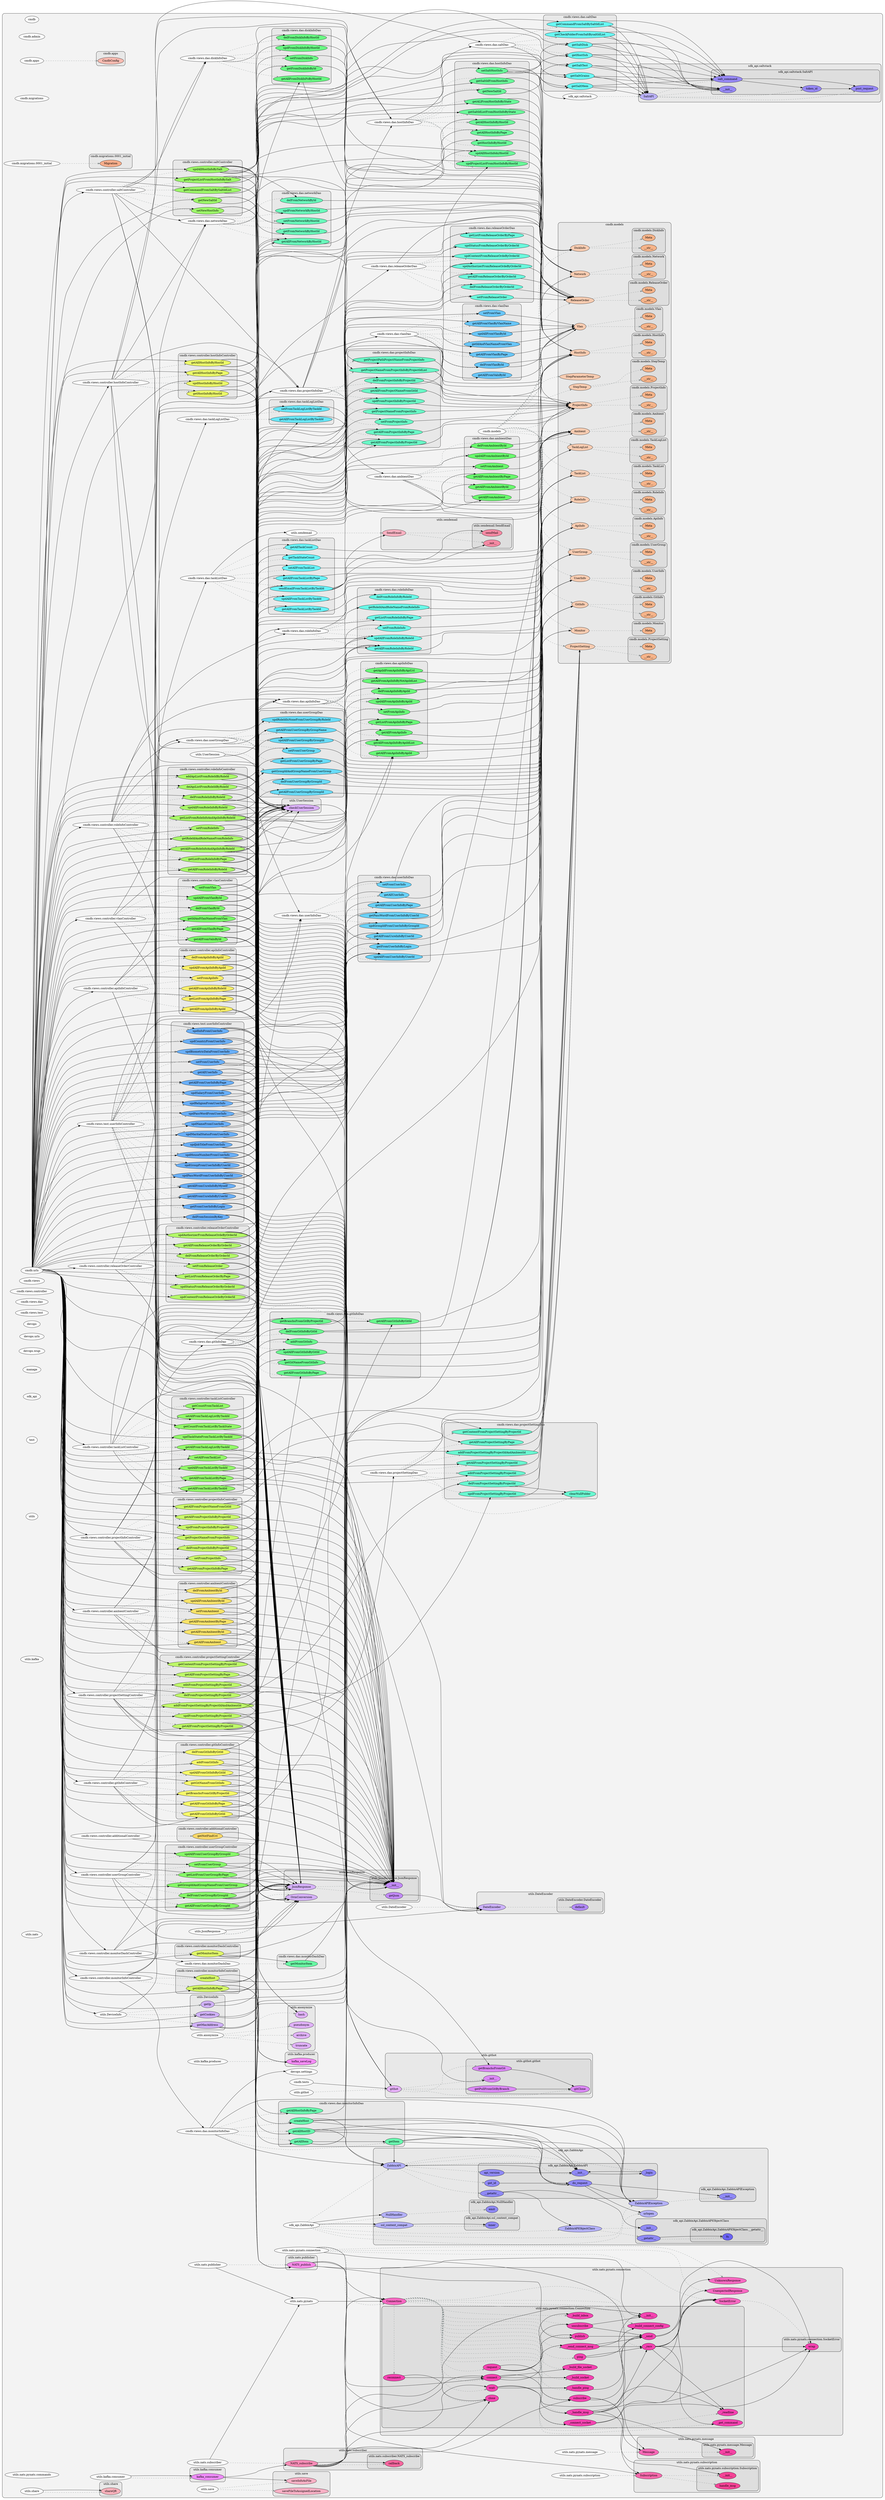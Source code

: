 digraph G {
    graph [rankdir=LR, clusterrank="local"];
    subgraph cluster_G {

        graph [style="filled,rounded", fillcolor="#80808018", label=""];
        cmdb [label="cmdb", style="filled", fillcolor="#ffffffb2", fontcolor="#000000", group="0"];
        cmdb__admin [label="cmdb.admin", style="filled", fillcolor="#ffffffb2", fontcolor="#000000", group="1"];
        cmdb__apps [label="cmdb.apps", style="filled", fillcolor="#ffffffb2", fontcolor="#000000", group="2"];
        cmdb__migrations [label="cmdb.migrations", style="filled", fillcolor="#ffffffb2", fontcolor="#000000", group="3"];
        cmdb__migrations__0001_initial [label="cmdb.migrations.0001_initial", style="filled", fillcolor="#ffffffb2", fontcolor="#000000", group="4"];
        cmdb__models [label="cmdb.models", style="filled", fillcolor="#ffffffb2", fontcolor="#000000", group="5"];
        cmdb__tests [label="cmdb.tests", style="filled", fillcolor="#ffffffb2", fontcolor="#000000", group="6"];
        cmdb__urls [label="cmdb.urls", style="filled", fillcolor="#ffffffb2", fontcolor="#000000", group="7"];
        cmdb__views [label="cmdb.views", style="filled", fillcolor="#ffffffb2", fontcolor="#000000", group="8"];
        cmdb__views__controller [label="cmdb.views.controller", style="filled", fillcolor="#ffffffb2", fontcolor="#000000", group="9"];
        cmdb__views__controller__additionalController [label="cmdb.views.controller.additionalController", style="filled", fillcolor="#ffffffb2", fontcolor="#000000", group="10"];
        cmdb__views__controller__ambientController [label="cmdb.views.controller.ambientController", style="filled", fillcolor="#ffffffb2", fontcolor="#000000", group="11"];
        cmdb__views__controller__apiInfoController [label="cmdb.views.controller.apiInfoController", style="filled", fillcolor="#ffffffb2", fontcolor="#000000", group="12"];
        cmdb__views__controller__gitInfoController [label="cmdb.views.controller.gitInfoController", style="filled", fillcolor="#ffffffb2", fontcolor="#000000", group="13"];
        cmdb__views__controller__hostInfoController [label="cmdb.views.controller.hostInfoController", style="filled", fillcolor="#ffffffb2", fontcolor="#000000", group="14"];
        cmdb__views__controller__monitorDashController [label="cmdb.views.controller.monitorDashController", style="filled", fillcolor="#ffffffb2", fontcolor="#000000", group="15"];
        cmdb__views__controller__monitorInfoController [label="cmdb.views.controller.monitorInfoController", style="filled", fillcolor="#ffffffb2", fontcolor="#000000", group="16"];
        cmdb__views__controller__projectInfoController [label="cmdb.views.controller.projectInfoController", style="filled", fillcolor="#ffffffb2", fontcolor="#000000", group="17"];
        cmdb__views__controller__projectSettingController [label="cmdb.views.controller.projectSettingController", style="filled", fillcolor="#ffffffb2", fontcolor="#000000", group="18"];
        cmdb__views__controller__releaseOrderController [label="cmdb.views.controller.releaseOrderController", style="filled", fillcolor="#ffffffb2", fontcolor="#000000", group="19"];
        cmdb__views__controller__roleInfoController [label="cmdb.views.controller.roleInfoController", style="filled", fillcolor="#ffffffb2", fontcolor="#000000", group="20"];
        cmdb__views__controller__saltController [label="cmdb.views.controller.saltController", style="filled", fillcolor="#ffffffb2", fontcolor="#000000", group="21"];
        cmdb__views__controller__taskListController [label="cmdb.views.controller.taskListController", style="filled", fillcolor="#ffffffb2", fontcolor="#000000", group="22"];
        cmdb__views__controller__userGroupController [label="cmdb.views.controller.userGroupController", style="filled", fillcolor="#ffffffb2", fontcolor="#000000", group="23"];
        cmdb__views__controller__vlanController [label="cmdb.views.controller.vlanController", style="filled", fillcolor="#ffffffb2", fontcolor="#000000", group="24"];
        cmdb__views__dao [label="cmdb.views.dao", style="filled", fillcolor="#ffffffb2", fontcolor="#000000", group="25"];
        cmdb__views__dao__ambientDao [label="cmdb.views.dao.ambientDao", style="filled", fillcolor="#ffffffb2", fontcolor="#000000", group="26"];
        cmdb__views__dao__apiInfoDao [label="cmdb.views.dao.apiInfoDao", style="filled", fillcolor="#ffffffb2", fontcolor="#000000", group="27"];
        cmdb__views__dao__diskInfoDao [label="cmdb.views.dao.diskInfoDao", style="filled", fillcolor="#ffffffb2", fontcolor="#000000", group="28"];
        cmdb__views__dao__gitInfoDao [label="cmdb.views.dao.gitInfoDao", style="filled", fillcolor="#ffffffb2", fontcolor="#000000", group="29"];
        cmdb__views__dao__hostInfoDao [label="cmdb.views.dao.hostInfoDao", style="filled", fillcolor="#ffffffb2", fontcolor="#000000", group="30"];
        cmdb__views__dao__monitorDashDao [label="cmdb.views.dao.monitorDashDao", style="filled", fillcolor="#ffffffb2", fontcolor="#000000", group="31"];
        cmdb__views__dao__monitorInfoDao [label="cmdb.views.dao.monitorInfoDao", style="filled", fillcolor="#ffffffb2", fontcolor="#000000", group="32"];
        cmdb__views__dao__networkDao [label="cmdb.views.dao.networkDao", style="filled", fillcolor="#ffffffb2", fontcolor="#000000", group="33"];
        cmdb__views__dao__projectInfoDao [label="cmdb.views.dao.projectInfoDao", style="filled", fillcolor="#ffffffb2", fontcolor="#000000", group="34"];
        cmdb__views__dao__projectSettingDao [label="cmdb.views.dao.projectSettingDao", style="filled", fillcolor="#ffffffb2", fontcolor="#000000", group="35"];
        cmdb__views__dao__releaseOrderDao [label="cmdb.views.dao.releaseOrderDao", style="filled", fillcolor="#ffffffb2", fontcolor="#000000", group="36"];
        cmdb__views__dao__roleInfoDao [label="cmdb.views.dao.roleInfoDao", style="filled", fillcolor="#ffffffb2", fontcolor="#000000", group="37"];
        cmdb__views__dao__saltDao [label="cmdb.views.dao.saltDao", style="filled", fillcolor="#ffffffb2", fontcolor="#000000", group="38"];
        cmdb__views__dao__taskListDao [label="cmdb.views.dao.taskListDao", style="filled", fillcolor="#ffffffb2", fontcolor="#000000", group="39"];
        cmdb__views__dao__taskLogListDao [label="cmdb.views.dao.taskLogListDao", style="filled", fillcolor="#ffffffb2", fontcolor="#000000", group="40"];
        cmdb__views__dao__userGroupDao [label="cmdb.views.dao.userGroupDao", style="filled", fillcolor="#ffffffb2", fontcolor="#000000", group="41"];
        cmdb__views__dao__userInfoDao [label="cmdb.views.dao.userInfoDao", style="filled", fillcolor="#ffffffb2", fontcolor="#000000", group="42"];
        cmdb__views__dao__vlanDao [label="cmdb.views.dao.vlanDao", style="filled", fillcolor="#ffffffb2", fontcolor="#000000", group="43"];
        cmdb__views__test [label="cmdb.views.test", style="filled", fillcolor="#ffffffb2", fontcolor="#000000", group="44"];
        cmdb__views__test__userInfoController [label="cmdb.views.test.userInfoController", style="filled", fillcolor="#ffffffb2", fontcolor="#000000", group="45"];
        devops [label="devops", style="filled", fillcolor="#ffffffb2", fontcolor="#000000", group="46"];
        devops__settings [label="devops.settings", style="filled", fillcolor="#ffffffb2", fontcolor="#000000", group="47"];
        devops__urls [label="devops.urls", style="filled", fillcolor="#ffffffb2", fontcolor="#000000", group="48"];
        devops__wsgi [label="devops.wsgi", style="filled", fillcolor="#ffffffb2", fontcolor="#000000", group="49"];
        manage [label="manage", style="filled", fillcolor="#ffffffb2", fontcolor="#000000", group="50"];
        sdk_api [label="sdk_api", style="filled", fillcolor="#ffffffb2", fontcolor="#000000", group="51"];
        sdk_api__ZabbixApi [label="sdk_api.ZabbixApi", style="filled", fillcolor="#ffffffb2", fontcolor="#000000", group="52"];
        sdk_api__saltstack [label="sdk_api.saltstack", style="filled", fillcolor="#ffffffb2", fontcolor="#000000", group="53"];
        test [label="test", style="filled", fillcolor="#ffffffb2", fontcolor="#000000", group="54"];
        utils [label="utils", style="filled", fillcolor="#ffffffb2", fontcolor="#000000", group="55"];
        utils__DateEncoder [label="utils.DateEncoder", style="filled", fillcolor="#ffffffb2", fontcolor="#000000", group="56"];
        utils__DeviceInfo [label="utils.DeviceInfo", style="filled", fillcolor="#ffffffb2", fontcolor="#000000", group="57"];
        utils__JsonResponse [label="utils.JsonResponse", style="filled", fillcolor="#ffffffb2", fontcolor="#000000", group="58"];
        utils__UserSession [label="utils.UserSession", style="filled", fillcolor="#ffffffb2", fontcolor="#000000", group="59"];
        utils__anonymize [label="utils.anonymize", style="filled", fillcolor="#ffffffb2", fontcolor="#000000", group="60"];
        utils__githot [label="utils.githot", style="filled", fillcolor="#ffffffb2", fontcolor="#000000", group="61"];
        utils__kafka [label="utils.kafka", style="filled", fillcolor="#ffffffb2", fontcolor="#000000", group="62"];
        utils__kafka__consumer [label="utils.kafka.consumer", style="filled", fillcolor="#ffffffb2", fontcolor="#000000", group="63"];
        utils__kafka__producer [label="utils.kafka.producer", style="filled", fillcolor="#ffffffb2", fontcolor="#000000", group="64"];
        utils__nats [label="utils.nats", style="filled", fillcolor="#ffffffb2", fontcolor="#000000", group="65"];
        utils__nats__publisher [label="utils.nats.publisher", style="filled", fillcolor="#ffffffb2", fontcolor="#000000", group="66"];
        utils__nats__pynats [label="utils.nats.pynats", style="filled", fillcolor="#ffffffb2", fontcolor="#000000", group="67"];
        utils__nats__pynats__commands [label="utils.nats.pynats.commands", style="filled", fillcolor="#ffffffb2", fontcolor="#000000", group="68"];
        utils__nats__pynats__connection [label="utils.nats.pynats.connection", style="filled", fillcolor="#ffffffb2", fontcolor="#000000", group="69"];
        utils__nats__pynats__message [label="utils.nats.pynats.message", style="filled", fillcolor="#ffffffb2", fontcolor="#000000", group="70"];
        utils__nats__pynats__subscription [label="utils.nats.pynats.subscription", style="filled", fillcolor="#ffffffb2", fontcolor="#000000", group="71"];
        utils__nats__subscriber [label="utils.nats.subscriber", style="filled", fillcolor="#ffffffb2", fontcolor="#000000", group="72"];
        utils__save [label="utils.save", style="filled", fillcolor="#ffffffb2", fontcolor="#000000", group="73"];
        utils__sendemail [label="utils.sendemail", style="filled", fillcolor="#ffffffb2", fontcolor="#000000", group="74"];
        utils__share [label="utils.share", style="filled", fillcolor="#ffffffb2", fontcolor="#000000", group="75"];
        subgraph cluster_cmdb__apps {

            graph [style="filled,rounded", fillcolor="#80808018", label="cmdb.apps"];
            cmdb__apps__CmdbConfig [label="CmdbConfig", style="filled", fillcolor="#ffa899b2", fontcolor="#000000", group="2"];
        }
        subgraph cluster_cmdb__migrations__0001_initial {

            graph [style="filled,rounded", fillcolor="#80808018", label="cmdb.migrations.0001_initial"];
            cmdb__migrations__0001_initial__Migration [label="Migration", style="filled", fillcolor="#ff9565b2", fontcolor="#000000", group="4"];
        }
        subgraph cluster_cmdb__models {

            graph [style="filled,rounded", fillcolor="#80808018", label="cmdb.models"];
            cmdb__models__Ambient [label="Ambient", style="filled", fillcolor="#ffc099b2", fontcolor="#000000", group="5"];
            cmdb__models__ApiInfo [label="ApiInfo", style="filled", fillcolor="#ffc099b2", fontcolor="#000000", group="5"];
            cmdb__models__DiskInfo [label="DiskInfo", style="filled", fillcolor="#ffc099b2", fontcolor="#000000", group="5"];
            cmdb__models__GitInfo [label="GitInfo", style="filled", fillcolor="#ffc099b2", fontcolor="#000000", group="5"];
            cmdb__models__HostInfo [label="HostInfo", style="filled", fillcolor="#ffc099b2", fontcolor="#000000", group="5"];
            cmdb__models__Monitor [label="Monitor", style="filled", fillcolor="#ffc099b2", fontcolor="#000000", group="5"];
            cmdb__models__Network [label="Network", style="filled", fillcolor="#ffc099b2", fontcolor="#000000", group="5"];
            cmdb__models__ProjectInfo [label="ProjectInfo", style="filled", fillcolor="#ffc099b2", fontcolor="#000000", group="5"];
            cmdb__models__ProjectSetting [label="ProjectSetting", style="filled", fillcolor="#ffc099b2", fontcolor="#000000", group="5"];
            cmdb__models__ReleaseOrder [label="ReleaseOrder", style="filled", fillcolor="#ffc099b2", fontcolor="#000000", group="5"];
            cmdb__models__RoleInfo [label="RoleInfo", style="filled", fillcolor="#ffc099b2", fontcolor="#000000", group="5"];
            cmdb__models__StepParameterTemp [label="StepParameterTemp", style="filled", fillcolor="#ffc099b2", fontcolor="#000000", group="5"];
            cmdb__models__StepTemp [label="StepTemp", style="filled", fillcolor="#ffc099b2", fontcolor="#000000", group="5"];
            cmdb__models__TaskList [label="TaskList", style="filled", fillcolor="#ffc099b2", fontcolor="#000000", group="5"];
            cmdb__models__TaskLogList [label="TaskLogList", style="filled", fillcolor="#ffc099b2", fontcolor="#000000", group="5"];
            cmdb__models__UserGroup [label="UserGroup", style="filled", fillcolor="#ffc099b2", fontcolor="#000000", group="5"];
            cmdb__models__UserInfo [label="UserInfo", style="filled", fillcolor="#ffc099b2", fontcolor="#000000", group="5"];
            cmdb__models__Vlan [label="Vlan", style="filled", fillcolor="#ffc099b2", fontcolor="#000000", group="5"];
            subgraph cluster_cmdb__models__Ambient {

                graph [style="filled,rounded", fillcolor="#80808018", label="cmdb.models.Ambient"];
                cmdb__models__Ambient__Meta [label="Meta", style="filled", fillcolor="#ffa165b2", fontcolor="#000000", group="5"];
                cmdb__models__Ambient____str__ [label="__str__", style="filled", fillcolor="#ffa165b2", fontcolor="#000000", group="5"];
            }
            subgraph cluster_cmdb__models__ApiInfo {

                graph [style="filled,rounded", fillcolor="#80808018", label="cmdb.models.ApiInfo"];
                cmdb__models__ApiInfo__Meta [label="Meta", style="filled", fillcolor="#ffa165b2", fontcolor="#000000", group="5"];
                cmdb__models__ApiInfo____str__ [label="__str__", style="filled", fillcolor="#ffa165b2", fontcolor="#000000", group="5"];
            }
            subgraph cluster_cmdb__models__DiskInfo {

                graph [style="filled,rounded", fillcolor="#80808018", label="cmdb.models.DiskInfo"];
                cmdb__models__DiskInfo__Meta [label="Meta", style="filled", fillcolor="#ffa165b2", fontcolor="#000000", group="5"];
                cmdb__models__DiskInfo____str__ [label="__str__", style="filled", fillcolor="#ffa165b2", fontcolor="#000000", group="5"];
            }
            subgraph cluster_cmdb__models__GitInfo {

                graph [style="filled,rounded", fillcolor="#80808018", label="cmdb.models.GitInfo"];
                cmdb__models__GitInfo__Meta [label="Meta", style="filled", fillcolor="#ffa165b2", fontcolor="#000000", group="5"];
                cmdb__models__GitInfo____str__ [label="__str__", style="filled", fillcolor="#ffa165b2", fontcolor="#000000", group="5"];
            }
            subgraph cluster_cmdb__models__HostInfo {

                graph [style="filled,rounded", fillcolor="#80808018", label="cmdb.models.HostInfo"];
                cmdb__models__HostInfo__Meta [label="Meta", style="filled", fillcolor="#ffa165b2", fontcolor="#000000", group="5"];
                cmdb__models__HostInfo____str__ [label="__str__", style="filled", fillcolor="#ffa165b2", fontcolor="#000000", group="5"];
            }
            subgraph cluster_cmdb__models__Monitor {

                graph [style="filled,rounded", fillcolor="#80808018", label="cmdb.models.Monitor"];
                cmdb__models__Monitor__Meta [label="Meta", style="filled", fillcolor="#ffa165b2", fontcolor="#000000", group="5"];
            }
            subgraph cluster_cmdb__models__Network {

                graph [style="filled,rounded", fillcolor="#80808018", label="cmdb.models.Network"];
                cmdb__models__Network__Meta [label="Meta", style="filled", fillcolor="#ffa165b2", fontcolor="#000000", group="5"];
                cmdb__models__Network____str__ [label="__str__", style="filled", fillcolor="#ffa165b2", fontcolor="#000000", group="5"];
            }
            subgraph cluster_cmdb__models__ProjectInfo {

                graph [style="filled,rounded", fillcolor="#80808018", label="cmdb.models.ProjectInfo"];
                cmdb__models__ProjectInfo__Meta [label="Meta", style="filled", fillcolor="#ffa165b2", fontcolor="#000000", group="5"];
                cmdb__models__ProjectInfo____str__ [label="__str__", style="filled", fillcolor="#ffa165b2", fontcolor="#000000", group="5"];
            }
            subgraph cluster_cmdb__models__ProjectSetting {

                graph [style="filled,rounded", fillcolor="#80808018", label="cmdb.models.ProjectSetting"];
                cmdb__models__ProjectSetting__Meta [label="Meta", style="filled", fillcolor="#ffa165b2", fontcolor="#000000", group="5"];
                cmdb__models__ProjectSetting____str__ [label="__str__", style="filled", fillcolor="#ffa165b2", fontcolor="#000000", group="5"];
            }
            subgraph cluster_cmdb__models__ReleaseOrder {

                graph [style="filled,rounded", fillcolor="#80808018", label="cmdb.models.ReleaseOrder"];
                cmdb__models__ReleaseOrder__Meta [label="Meta", style="filled", fillcolor="#ffa165b2", fontcolor="#000000", group="5"];
                cmdb__models__ReleaseOrder____str__ [label="__str__", style="filled", fillcolor="#ffa165b2", fontcolor="#000000", group="5"];
            }
            subgraph cluster_cmdb__models__RoleInfo {

                graph [style="filled,rounded", fillcolor="#80808018", label="cmdb.models.RoleInfo"];
                cmdb__models__RoleInfo__Meta [label="Meta", style="filled", fillcolor="#ffa165b2", fontcolor="#000000", group="5"];
                cmdb__models__RoleInfo____str__ [label="__str__", style="filled", fillcolor="#ffa165b2", fontcolor="#000000", group="5"];
            }
            subgraph cluster_cmdb__models__StepTemp {

                graph [style="filled,rounded", fillcolor="#80808018", label="cmdb.models.StepTemp"];
                cmdb__models__StepTemp__Meta [label="Meta", style="filled", fillcolor="#ffa165b2", fontcolor="#000000", group="5"];
                cmdb__models__StepTemp____str__ [label="__str__", style="filled", fillcolor="#ffa165b2", fontcolor="#000000", group="5"];
            }
            subgraph cluster_cmdb__models__TaskList {

                graph [style="filled,rounded", fillcolor="#80808018", label="cmdb.models.TaskList"];
                cmdb__models__TaskList__Meta [label="Meta", style="filled", fillcolor="#ffa165b2", fontcolor="#000000", group="5"];
                cmdb__models__TaskList____str__ [label="__str__", style="filled", fillcolor="#ffa165b2", fontcolor="#000000", group="5"];
            }
            subgraph cluster_cmdb__models__TaskLogList {

                graph [style="filled,rounded", fillcolor="#80808018", label="cmdb.models.TaskLogList"];
                cmdb__models__TaskLogList__Meta [label="Meta", style="filled", fillcolor="#ffa165b2", fontcolor="#000000", group="5"];
                cmdb__models__TaskLogList____str__ [label="__str__", style="filled", fillcolor="#ffa165b2", fontcolor="#000000", group="5"];
            }
            subgraph cluster_cmdb__models__UserGroup {

                graph [style="filled,rounded", fillcolor="#80808018", label="cmdb.models.UserGroup"];
                cmdb__models__UserGroup__Meta [label="Meta", style="filled", fillcolor="#ffa165b2", fontcolor="#000000", group="5"];
                cmdb__models__UserGroup____str__ [label="__str__", style="filled", fillcolor="#ffa165b2", fontcolor="#000000", group="5"];
            }
            subgraph cluster_cmdb__models__UserInfo {

                graph [style="filled,rounded", fillcolor="#80808018", label="cmdb.models.UserInfo"];
                cmdb__models__UserInfo__Meta [label="Meta", style="filled", fillcolor="#ffa165b2", fontcolor="#000000", group="5"];
                cmdb__models__UserInfo____str__ [label="__str__", style="filled", fillcolor="#ffa165b2", fontcolor="#000000", group="5"];
            }
            subgraph cluster_cmdb__models__Vlan {

                graph [style="filled,rounded", fillcolor="#80808018", label="cmdb.models.Vlan"];
                cmdb__models__Vlan__Meta [label="Meta", style="filled", fillcolor="#ffa165b2", fontcolor="#000000", group="5"];
                cmdb__models__Vlan____str__ [label="__str__", style="filled", fillcolor="#ffa165b2", fontcolor="#000000", group="5"];
            }
        }
        subgraph cluster_cmdb__views__controller__additionalController {

            graph [style="filled,rounded", fillcolor="#80808018", label="cmdb.views.controller.additionalController"];
            cmdb__views__controller__additionalController__getNotFindUrl [label="getNotFindUrl", style="filled", fillcolor="#ffd132b2", fontcolor="#000000", group="10"];
        }
        subgraph cluster_cmdb__views__controller__ambientController {

            graph [style="filled,rounded", fillcolor="#80808018", label="cmdb.views.controller.ambientController"];
            cmdb__views__controller__ambientController__delFromAmbientById [label="delFromAmbientById", style="filled", fillcolor="#ffe132b2", fontcolor="#000000", group="11"];
            cmdb__views__controller__ambientController__getAllFromAmbient [label="getAllFromAmbient", style="filled", fillcolor="#ffe132b2", fontcolor="#000000", group="11"];
            cmdb__views__controller__ambientController__getAllFromAmbientById [label="getAllFromAmbientById", style="filled", fillcolor="#ffe132b2", fontcolor="#000000", group="11"];
            cmdb__views__controller__ambientController__getAllFromAmbientByPage [label="getAllFromAmbientByPage", style="filled", fillcolor="#ffe132b2", fontcolor="#000000", group="11"];
            cmdb__views__controller__ambientController__setFromAmbient [label="setFromAmbient", style="filled", fillcolor="#ffe132b2", fontcolor="#000000", group="11"];
            cmdb__views__controller__ambientController__updAllFromAmbientById [label="updAllFromAmbientById", style="filled", fillcolor="#ffe132b2", fontcolor="#000000", group="11"];
        }
        subgraph cluster_cmdb__views__controller__apiInfoController {

            graph [style="filled,rounded", fillcolor="#80808018", label="cmdb.views.controller.apiInfoController"];
            cmdb__views__controller__apiInfoController__delFromApiInfoByApiId [label="delFromApiInfoByApiId", style="filled", fillcolor="#fff132b2", fontcolor="#000000", group="12"];
            cmdb__views__controller__apiInfoController__getAllFromApiInfoByApiId [label="getAllFromApiInfoByApiId", style="filled", fillcolor="#fff132b2", fontcolor="#000000", group="12"];
            cmdb__views__controller__apiInfoController__getAllFromApiInfoByRoleId [label="getAllFromApiInfoByRoleId", style="filled", fillcolor="#fff132b2", fontcolor="#000000", group="12"];
            cmdb__views__controller__apiInfoController__getListFromApiInfoByPage [label="getListFromApiInfoByPage", style="filled", fillcolor="#fff132b2", fontcolor="#000000", group="12"];
            cmdb__views__controller__apiInfoController__setFromApiInfo [label="setFromApiInfo", style="filled", fillcolor="#fff132b2", fontcolor="#000000", group="12"];
            cmdb__views__controller__apiInfoController__updAllFromApiInfoByApiId [label="updAllFromApiInfoByApiId", style="filled", fillcolor="#fff132b2", fontcolor="#000000", group="12"];
        }
        subgraph cluster_cmdb__views__controller__gitInfoController {

            graph [style="filled,rounded", fillcolor="#80808018", label="cmdb.views.controller.gitInfoController"];
            cmdb__views__controller__gitInfoController__addFromGitInfo [label="addFromGitInfo", style="filled", fillcolor="#fcff32b2", fontcolor="#000000", group="13"];
            cmdb__views__controller__gitInfoController__delFromGitInfoByGitId [label="delFromGitInfoByGitId", style="filled", fillcolor="#fcff32b2", fontcolor="#000000", group="13"];
            cmdb__views__controller__gitInfoController__getAllFromGitInfoByGitId [label="getAllFromGitInfoByGitId", style="filled", fillcolor="#fcff32b2", fontcolor="#000000", group="13"];
            cmdb__views__controller__gitInfoController__getAllFromGitInfoByPage [label="getAllFromGitInfoByPage", style="filled", fillcolor="#fcff32b2", fontcolor="#000000", group="13"];
            cmdb__views__controller__gitInfoController__getBranchsFromGitByProjectId [label="getBranchsFromGitByProjectId", style="filled", fillcolor="#fcff32b2", fontcolor="#000000", group="13"];
            cmdb__views__controller__gitInfoController__getGitNameFromGitInfo [label="getGitNameFromGitInfo", style="filled", fillcolor="#fcff32b2", fontcolor="#000000", group="13"];
            cmdb__views__controller__gitInfoController__updAllFromGitInfoByGitId [label="updAllFromGitInfoByGitId", style="filled", fillcolor="#fcff32b2", fontcolor="#000000", group="13"];
        }
        subgraph cluster_cmdb__views__controller__hostInfoController {

            graph [style="filled,rounded", fillcolor="#80808018", label="cmdb.views.controller.hostInfoController"];
            cmdb__views__controller__hostInfoController__getAllHostInfoByHostId [label="getAllHostInfoByHostId", style="filled", fillcolor="#ecff32b2", fontcolor="#000000", group="14"];
            cmdb__views__controller__hostInfoController__getAllHostInfoByPage [label="getAllHostInfoByPage", style="filled", fillcolor="#ecff32b2", fontcolor="#000000", group="14"];
            cmdb__views__controller__hostInfoController__getHostInfoByHostId [label="getHostInfoByHostId", style="filled", fillcolor="#ecff32b2", fontcolor="#000000", group="14"];
            cmdb__views__controller__hostInfoController__updHostInfoByHostId [label="updHostInfoByHostId", style="filled", fillcolor="#ecff32b2", fontcolor="#000000", group="14"];
        }
        subgraph cluster_cmdb__views__controller__monitorDashController {

            graph [style="filled,rounded", fillcolor="#80808018", label="cmdb.views.controller.monitorDashController"];
            cmdb__views__controller__monitorDashController__getMonitorItem [label="getMonitorItem", style="filled", fillcolor="#dcff32b2", fontcolor="#000000", group="15"];
        }
        subgraph cluster_cmdb__views__controller__monitorInfoController {

            graph [style="filled,rounded", fillcolor="#80808018", label="cmdb.views.controller.monitorInfoController"];
            cmdb__views__controller__monitorInfoController__createHost [label="createHost", style="filled", fillcolor="#ccff32b2", fontcolor="#000000", group="16"];
            cmdb__views__controller__monitorInfoController__getAllHostInfoByPage [label="getAllHostInfoByPage", style="filled", fillcolor="#ccff32b2", fontcolor="#000000", group="16"];
        }
        subgraph cluster_cmdb__views__controller__projectInfoController {

            graph [style="filled,rounded", fillcolor="#80808018", label="cmdb.views.controller.projectInfoController"];
            cmdb__views__controller__projectInfoController__delFromProjectInfoByProjectId [label="delFromProjectInfoByProjectId", style="filled", fillcolor="#bcff32b2", fontcolor="#000000", group="17"];
            cmdb__views__controller__projectInfoController__getAllFromProjectInfoByPage [label="getAllFromProjectInfoByPage", style="filled", fillcolor="#bcff32b2", fontcolor="#000000", group="17"];
            cmdb__views__controller__projectInfoController__getAllFromProjectInfoByProjectId [label="getAllFromProjectInfoByProjectId", style="filled", fillcolor="#bcff32b2", fontcolor="#000000", group="17"];
            cmdb__views__controller__projectInfoController__getAllFromProjectNameFromGitId [label="getAllFromProjectNameFromGitId", style="filled", fillcolor="#bcff32b2", fontcolor="#000000", group="17"];
            cmdb__views__controller__projectInfoController__getProjectNameFromProjectInfo [label="getProjectNameFromProjectInfo", style="filled", fillcolor="#bcff32b2", fontcolor="#000000", group="17"];
            cmdb__views__controller__projectInfoController__setFromProjectInfo [label="setFromProjectInfo", style="filled", fillcolor="#bcff32b2", fontcolor="#000000", group="17"];
            cmdb__views__controller__projectInfoController__updFromProjectInfoByProjectId [label="updFromProjectInfoByProjectId", style="filled", fillcolor="#bcff32b2", fontcolor="#000000", group="17"];
        }
        subgraph cluster_cmdb__views__controller__projectSettingController {

            graph [style="filled,rounded", fillcolor="#80808018", label="cmdb.views.controller.projectSettingController"];
            cmdb__views__controller__projectSettingController__addFromProjectSettingByProjectIdAndAmbientId [label="addFromProjectSettingByProjectIdAndAmbientId", style="filled", fillcolor="#acff32b2", fontcolor="#000000", group="18"];
            cmdb__views__controller__projectSettingController__delFromProjectSettingByProjectId [label="delFromProjectSettingByProjectId", style="filled", fillcolor="#acff32b2", fontcolor="#000000", group="18"];
            cmdb__views__controller__projectSettingController__editFromProjectSettingByProjectId [label="editFromProjectSettingByProjectId", style="filled", fillcolor="#acff32b2", fontcolor="#000000", group="18"];
            cmdb__views__controller__projectSettingController__getAllFromProjectSettingByPage [label="getAllFromProjectSettingByPage", style="filled", fillcolor="#acff32b2", fontcolor="#000000", group="18"];
            cmdb__views__controller__projectSettingController__getAllFromProjectSettingByProjectId [label="getAllFromProjectSettingByProjectId", style="filled", fillcolor="#acff32b2", fontcolor="#000000", group="18"];
            cmdb__views__controller__projectSettingController__getContentFromProjectSettingByProjectId [label="getContentFromProjectSettingByProjectId", style="filled", fillcolor="#acff32b2", fontcolor="#000000", group="18"];
            cmdb__views__controller__projectSettingController__updFromProjectSettingByProjectId [label="updFromProjectSettingByProjectId", style="filled", fillcolor="#acff32b2", fontcolor="#000000", group="18"];
        }
        subgraph cluster_cmdb__views__controller__releaseOrderController {

            graph [style="filled,rounded", fillcolor="#80808018", label="cmdb.views.controller.releaseOrderController"];
            cmdb__views__controller__releaseOrderController__delFromReleaseOrderByOrderId [label="delFromReleaseOrderByOrderId", style="filled", fillcolor="#9cff32b2", fontcolor="#000000", group="19"];
            cmdb__views__controller__releaseOrderController__getAllFromReleaseOrderByOrderId [label="getAllFromReleaseOrderByOrderId", style="filled", fillcolor="#9cff32b2", fontcolor="#000000", group="19"];
            cmdb__views__controller__releaseOrderController__getListFromReleaseOrderByPage [label="getListFromReleaseOrderByPage", style="filled", fillcolor="#9cff32b2", fontcolor="#000000", group="19"];
            cmdb__views__controller__releaseOrderController__setFromReleaseOrder [label="setFromReleaseOrder", style="filled", fillcolor="#9cff32b2", fontcolor="#000000", group="19"];
            cmdb__views__controller__releaseOrderController__updAuthorizerFromReleaseOrdeByOrderId [label="updAuthorizerFromReleaseOrdeByOrderId", style="filled", fillcolor="#9cff32b2", fontcolor="#000000", group="19"];
            cmdb__views__controller__releaseOrderController__updContentFromReleaseOrdeByOrderId [label="updContentFromReleaseOrdeByOrderId", style="filled", fillcolor="#9cff32b2", fontcolor="#000000", group="19"];
            cmdb__views__controller__releaseOrderController__updStatusFromReleaseOrderByOrderId [label="updStatusFromReleaseOrderByOrderId", style="filled", fillcolor="#9cff32b2", fontcolor="#000000", group="19"];
        }
        subgraph cluster_cmdb__views__controller__roleInfoController {

            graph [style="filled,rounded", fillcolor="#80808018", label="cmdb.views.controller.roleInfoController"];
            cmdb__views__controller__roleInfoController__addApiListFromRoleIdByRoleId [label="addApiListFromRoleIdByRoleId", style="filled", fillcolor="#8dff32b2", fontcolor="#000000", group="20"];
            cmdb__views__controller__roleInfoController__delApiListFromRoleIdByRoleId [label="delApiListFromRoleIdByRoleId", style="filled", fillcolor="#8dff32b2", fontcolor="#000000", group="20"];
            cmdb__views__controller__roleInfoController__delFromRoleInfoByRoleId [label="delFromRoleInfoByRoleId", style="filled", fillcolor="#8dff32b2", fontcolor="#000000", group="20"];
            cmdb__views__controller__roleInfoController__getAllFromRoleInfoAndApiInfoByRoleId [label="getAllFromRoleInfoAndApiInfoByRoleId", style="filled", fillcolor="#8dff32b2", fontcolor="#000000", group="20"];
            cmdb__views__controller__roleInfoController__getAllFromRoleInfoByRoleId [label="getAllFromRoleInfoByRoleId", style="filled", fillcolor="#8dff32b2", fontcolor="#000000", group="20"];
            cmdb__views__controller__roleInfoController__getListFromRoleInfoAndApiInfoByRoleId [label="getListFromRoleInfoAndApiInfoByRoleId", style="filled", fillcolor="#8dff32b2", fontcolor="#000000", group="20"];
            cmdb__views__controller__roleInfoController__getListFromRoleInfoByPage [label="getListFromRoleInfoByPage", style="filled", fillcolor="#8dff32b2", fontcolor="#000000", group="20"];
            cmdb__views__controller__roleInfoController__getRoleIdAndRoleNameFromRoleInfo [label="getRoleIdAndRoleNameFromRoleInfo", style="filled", fillcolor="#8dff32b2", fontcolor="#000000", group="20"];
            cmdb__views__controller__roleInfoController__setFromRoleInfo [label="setFromRoleInfo", style="filled", fillcolor="#8dff32b2", fontcolor="#000000", group="20"];
            cmdb__views__controller__roleInfoController__updAllFromRoleInfoByRoleId [label="updAllFromRoleInfoByRoleId", style="filled", fillcolor="#8dff32b2", fontcolor="#000000", group="20"];
        }
        subgraph cluster_cmdb__views__controller__saltController {

            graph [style="filled,rounded", fillcolor="#80808018", label="cmdb.views.controller.saltController"];
            cmdb__views__controller__saltController__getCommandFromSaltBySaltIdList [label="getCommandFromSaltBySaltIdList", style="filled", fillcolor="#7dff32b2", fontcolor="#000000", group="21"];
            cmdb__views__controller__saltController__getNewSaltId [label="getNewSaltId", style="filled", fillcolor="#7dff32b2", fontcolor="#000000", group="21"];
            cmdb__views__controller__saltController__getProjectListFromHostInfoBySalt [label="getProjectListFromHostInfoBySalt", style="filled", fillcolor="#7dff32b2", fontcolor="#000000", group="21"];
            cmdb__views__controller__saltController__setNewHostInfo [label="setNewHostInfo", style="filled", fillcolor="#7dff32b2", fontcolor="#000000", group="21"];
            cmdb__views__controller__saltController__updAllHostInfoBySalt [label="updAllHostInfoBySalt", style="filled", fillcolor="#7dff32b2", fontcolor="#000000", group="21"];
        }
        subgraph cluster_cmdb__views__controller__taskListController {

            graph [style="filled,rounded", fillcolor="#80808018", label="cmdb.views.controller.taskListController"];
            cmdb__views__controller__taskListController__getAllFromTaskListByPage [label="getAllFromTaskListByPage", style="filled", fillcolor="#6dff32b2", fontcolor="#000000", group="22"];
            cmdb__views__controller__taskListController__getAllFromTaskListByTaskId [label="getAllFromTaskListByTaskId", style="filled", fillcolor="#6dff32b2", fontcolor="#000000", group="22"];
            cmdb__views__controller__taskListController__getAllFromTaskLogListByTaskId [label="getAllFromTaskLogListByTaskId", style="filled", fillcolor="#6dff32b2", fontcolor="#000000", group="22"];
            cmdb__views__controller__taskListController__getCountFromTaskList [label="getCountFromTaskList", style="filled", fillcolor="#6dff32b2", fontcolor="#000000", group="22"];
            cmdb__views__controller__taskListController__getCountFromTaskListByTaskState [label="getCountFromTaskListByTaskState", style="filled", fillcolor="#6dff32b2", fontcolor="#000000", group="22"];
            cmdb__views__controller__taskListController__setAllFromTaskList [label="setAllFromTaskList", style="filled", fillcolor="#6dff32b2", fontcolor="#000000", group="22"];
            cmdb__views__controller__taskListController__setAllFromTaskLogListByTaskId [label="setAllFromTaskLogListByTaskId", style="filled", fillcolor="#6dff32b2", fontcolor="#000000", group="22"];
            cmdb__views__controller__taskListController__updAllFromTaskListByTaskId [label="updAllFromTaskListByTaskId", style="filled", fillcolor="#6dff32b2", fontcolor="#000000", group="22"];
            cmdb__views__controller__taskListController__updTaskStateFromTaskListByTaskId [label="updTaskStateFromTaskListByTaskId", style="filled", fillcolor="#6dff32b2", fontcolor="#000000", group="22"];
        }
        subgraph cluster_cmdb__views__controller__userGroupController {

            graph [style="filled,rounded", fillcolor="#80808018", label="cmdb.views.controller.userGroupController"];
            cmdb__views__controller__userGroupController__delFromUserGroupByGroupId [label="delFromUserGroupByGroupId", style="filled", fillcolor="#5dff32b2", fontcolor="#000000", group="23"];
            cmdb__views__controller__userGroupController__getAllFromUserGroupByGroupId [label="getAllFromUserGroupByGroupId", style="filled", fillcolor="#5dff32b2", fontcolor="#000000", group="23"];
            cmdb__views__controller__userGroupController__getGroupIdAndGroupNameFromUserGroup [label="getGroupIdAndGroupNameFromUserGroup", style="filled", fillcolor="#5dff32b2", fontcolor="#000000", group="23"];
            cmdb__views__controller__userGroupController__getListFromUserGroupByPage [label="getListFromUserGroupByPage", style="filled", fillcolor="#5dff32b2", fontcolor="#000000", group="23"];
            cmdb__views__controller__userGroupController__setFromUserGroup [label="setFromUserGroup", style="filled", fillcolor="#5dff32b2", fontcolor="#000000", group="23"];
            cmdb__views__controller__userGroupController__updAllFromUserGroupByGroupId [label="updAllFromUserGroupByGroupId", style="filled", fillcolor="#5dff32b2", fontcolor="#000000", group="23"];
        }
        subgraph cluster_cmdb__views__controller__vlanController {

            graph [style="filled,rounded", fillcolor="#80808018", label="cmdb.views.controller.vlanController"];
            cmdb__views__controller__vlanController__delFromVlanById [label="delFromVlanById", style="filled", fillcolor="#4dff32b2", fontcolor="#000000", group="24"];
            cmdb__views__controller__vlanController__getAllFromValnById [label="getAllFromValnById", style="filled", fillcolor="#4dff32b2", fontcolor="#000000", group="24"];
            cmdb__views__controller__vlanController__getAllFromVlanByPage [label="getAllFromVlanByPage", style="filled", fillcolor="#4dff32b2", fontcolor="#000000", group="24"];
            cmdb__views__controller__vlanController__getIdAndVlanNameFromVlan [label="getIdAndVlanNameFromVlan", style="filled", fillcolor="#4dff32b2", fontcolor="#000000", group="24"];
            cmdb__views__controller__vlanController__setFromVlan [label="setFromVlan", style="filled", fillcolor="#4dff32b2", fontcolor="#000000", group="24"];
            cmdb__views__controller__vlanController__updAllFromVlanById [label="updAllFromVlanById", style="filled", fillcolor="#4dff32b2", fontcolor="#000000", group="24"];
        }
        subgraph cluster_cmdb__views__dao__ambientDao {

            graph [style="filled,rounded", fillcolor="#80808018", label="cmdb.views.dao.ambientDao"];
            cmdb__views__dao__ambientDao__delFromAmbientById [label="delFromAmbientById", style="filled", fillcolor="#32ff38b2", fontcolor="#000000", group="26"];
            cmdb__views__dao__ambientDao__getAllFromAmbient [label="getAllFromAmbient", style="filled", fillcolor="#32ff38b2", fontcolor="#000000", group="26"];
            cmdb__views__dao__ambientDao__getAllFromAmbientById [label="getAllFromAmbientById", style="filled", fillcolor="#32ff38b2", fontcolor="#000000", group="26"];
            cmdb__views__dao__ambientDao__getAllFromAmbientByPage [label="getAllFromAmbientByPage", style="filled", fillcolor="#32ff38b2", fontcolor="#000000", group="26"];
            cmdb__views__dao__ambientDao__setFromAmbient [label="setFromAmbient", style="filled", fillcolor="#32ff38b2", fontcolor="#000000", group="26"];
            cmdb__views__dao__ambientDao__updAllFromAmbientById [label="updAllFromAmbientById", style="filled", fillcolor="#32ff38b2", fontcolor="#000000", group="26"];
        }
        subgraph cluster_cmdb__views__dao__apiInfoDao {

            graph [style="filled,rounded", fillcolor="#80808018", label="cmdb.views.dao.apiInfoDao"];
            cmdb__views__dao__apiInfoDao__delFromApiInfoByApiId [label="delFromApiInfoByApiId", style="filled", fillcolor="#32ff48b2", fontcolor="#000000", group="27"];
            cmdb__views__dao__apiInfoDao__getAllFromApiInfo [label="getAllFromApiInfo", style="filled", fillcolor="#32ff48b2", fontcolor="#000000", group="27"];
            cmdb__views__dao__apiInfoDao__getAllFromApiInfoByApiId [label="getAllFromApiInfoByApiId", style="filled", fillcolor="#32ff48b2", fontcolor="#000000", group="27"];
            cmdb__views__dao__apiInfoDao__getAllFromApiInfoByApiIdList [label="getAllFromApiInfoByApiIdList", style="filled", fillcolor="#32ff48b2", fontcolor="#000000", group="27"];
            cmdb__views__dao__apiInfoDao__getAllFromApiInfoByNotApiIdList [label="getAllFromApiInfoByNotApiIdList", style="filled", fillcolor="#32ff48b2", fontcolor="#000000", group="27"];
            cmdb__views__dao__apiInfoDao__getApiIdFromApiInfoByApiUrl [label="getApiIdFromApiInfoByApiUrl", style="filled", fillcolor="#32ff48b2", fontcolor="#000000", group="27"];
            cmdb__views__dao__apiInfoDao__getListFromApiInfoByPage [label="getListFromApiInfoByPage", style="filled", fillcolor="#32ff48b2", fontcolor="#000000", group="27"];
            cmdb__views__dao__apiInfoDao__setFromApiInfo [label="setFromApiInfo", style="filled", fillcolor="#32ff48b2", fontcolor="#000000", group="27"];
            cmdb__views__dao__apiInfoDao__updAllFromApiInfoByApiId [label="updAllFromApiInfoByApiId", style="filled", fillcolor="#32ff48b2", fontcolor="#000000", group="27"];
        }
        subgraph cluster_cmdb__views__dao__diskInfoDao {

            graph [style="filled,rounded", fillcolor="#80808018", label="cmdb.views.dao.diskInfoDao"];
            cmdb__views__dao__diskInfoDao__delFromDiskInfoByHostId [label="delFromDiskInfoByHostId", style="filled", fillcolor="#32ff58b2", fontcolor="#000000", group="28"];
            cmdb__views__dao__diskInfoDao__getAllFromDiskInFoByHostId [label="getAllFromDiskInFoByHostId", style="filled", fillcolor="#32ff58b2", fontcolor="#000000", group="28"];
            cmdb__views__dao__diskInfoDao__getFromDiskInfoById [label="getFromDiskInfoById", style="filled", fillcolor="#32ff58b2", fontcolor="#000000", group="28"];
            cmdb__views__dao__diskInfoDao__setFromDiskInfo [label="setFromDiskInfo", style="filled", fillcolor="#32ff58b2", fontcolor="#000000", group="28"];
            cmdb__views__dao__diskInfoDao__updFromDiskInfoByHostId [label="updFromDiskInfoByHostId", style="filled", fillcolor="#32ff58b2", fontcolor="#000000", group="28"];
        }
        subgraph cluster_cmdb__views__dao__gitInfoDao {

            graph [style="filled,rounded", fillcolor="#80808018", label="cmdb.views.dao.gitInfoDao"];
            cmdb__views__dao__gitInfoDao__addFromGitInfo [label="addFromGitInfo", style="filled", fillcolor="#32ff67b2", fontcolor="#000000", group="29"];
            cmdb__views__dao__gitInfoDao__delFromGitInfoByGitId [label="delFromGitInfoByGitId", style="filled", fillcolor="#32ff67b2", fontcolor="#000000", group="29"];
            cmdb__views__dao__gitInfoDao__getAllFromGitInfoByGitId [label="getAllFromGitInfoByGitId", style="filled", fillcolor="#32ff67b2", fontcolor="#000000", group="29"];
            cmdb__views__dao__gitInfoDao__getAllFromGitInfoByPage [label="getAllFromGitInfoByPage", style="filled", fillcolor="#32ff67b2", fontcolor="#000000", group="29"];
            cmdb__views__dao__gitInfoDao__getBranchsFromGitByProjectId [label="getBranchsFromGitByProjectId", style="filled", fillcolor="#32ff67b2", fontcolor="#000000", group="29"];
            cmdb__views__dao__gitInfoDao__getGitNameFromGitInfo [label="getGitNameFromGitInfo", style="filled", fillcolor="#32ff67b2", fontcolor="#000000", group="29"];
            cmdb__views__dao__gitInfoDao__updAllFromGitInfoByGitId [label="updAllFromGitInfoByGitId", style="filled", fillcolor="#32ff67b2", fontcolor="#000000", group="29"];
        }
        subgraph cluster_cmdb__views__dao__hostInfoDao {

            graph [style="filled,rounded", fillcolor="#80808018", label="cmdb.views.dao.hostInfoDao"];
            cmdb__views__dao__hostInfoDao__getALlFromHostInfoByState [label="getALlFromHostInfoByState", style="filled", fillcolor="#32ff77b2", fontcolor="#000000", group="30"];
            cmdb__views__dao__hostInfoDao__getAllHostInfoByHostId [label="getAllHostInfoByHostId", style="filled", fillcolor="#32ff77b2", fontcolor="#000000", group="30"];
            cmdb__views__dao__hostInfoDao__getAllHostInfoByPage [label="getAllHostInfoByPage", style="filled", fillcolor="#32ff77b2", fontcolor="#000000", group="30"];
            cmdb__views__dao__hostInfoDao__getHostInfoByHostId [label="getHostInfoByHostId", style="filled", fillcolor="#32ff77b2", fontcolor="#000000", group="30"];
            cmdb__views__dao__hostInfoDao__getNewSaltId [label="getNewSaltId", style="filled", fillcolor="#32ff77b2", fontcolor="#000000", group="30"];
            cmdb__views__dao__hostInfoDao__getSaltIdFromHostInfo [label="getSaltIdFromHostInfo", style="filled", fillcolor="#32ff77b2", fontcolor="#000000", group="30"];
            cmdb__views__dao__hostInfoDao__getSaltIdListFromHostInfoByState [label="getSaltIdListFromHostInfoByState", style="filled", fillcolor="#32ff77b2", fontcolor="#000000", group="30"];
            cmdb__views__dao__hostInfoDao__setSaltHostInfo [label="setSaltHostInfo", style="filled", fillcolor="#32ff77b2", fontcolor="#000000", group="30"];
            cmdb__views__dao__hostInfoDao__updAllHostInfobyHostId [label="updAllHostInfobyHostId", style="filled", fillcolor="#32ff77b2", fontcolor="#000000", group="30"];
            cmdb__views__dao__hostInfoDao__updProjectListFromHostInfoByHostId [label="updProjectListFromHostInfoByHostId", style="filled", fillcolor="#32ff77b2", fontcolor="#000000", group="30"];
        }
        subgraph cluster_cmdb__views__dao__monitorDashDao {

            graph [style="filled,rounded", fillcolor="#80808018", label="cmdb.views.dao.monitorDashDao"];
            cmdb__views__dao__monitorDashDao__getMonitorItem [label="getMonitorItem", style="filled", fillcolor="#32ff87b2", fontcolor="#000000", group="31"];
        }
        subgraph cluster_cmdb__views__dao__monitorInfoDao {

            graph [style="filled,rounded", fillcolor="#80808018", label="cmdb.views.dao.monitorInfoDao"];
            cmdb__views__dao__monitorInfoDao__createHost [label="createHost", style="filled", fillcolor="#32ff97b2", fontcolor="#000000", group="32"];
            cmdb__views__dao__monitorInfoDao__getAllHostID [label="getAllHostID", style="filled", fillcolor="#32ff97b2", fontcolor="#000000", group="32"];
            cmdb__views__dao__monitorInfoDao__getAllHostInfoByPage [label="getAllHostInfoByPage", style="filled", fillcolor="#32ff97b2", fontcolor="#000000", group="32"];
            cmdb__views__dao__monitorInfoDao__getAllItem [label="getAllItem", style="filled", fillcolor="#32ff97b2", fontcolor="#000000", group="32"];
            cmdb__views__dao__monitorInfoDao__getItem [label="getItem", style="filled", fillcolor="#32ff97b2", fontcolor="#000000", group="32"];
        }
        subgraph cluster_cmdb__views__dao__networkDao {

            graph [style="filled,rounded", fillcolor="#80808018", label="cmdb.views.dao.networkDao"];
            cmdb__views__dao__networkDao__delFromNetworkById [label="delFromNetworkById", style="filled", fillcolor="#32ffa7b2", fontcolor="#000000", group="33"];
            cmdb__views__dao__networkDao__getAllFromNetworkByHostId [label="getAllFromNetworkByHostId", style="filled", fillcolor="#32ffa7b2", fontcolor="#000000", group="33"];
            cmdb__views__dao__networkDao__getFromNetworkByHostId [label="getFromNetworkByHostId", style="filled", fillcolor="#32ffa7b2", fontcolor="#000000", group="33"];
            cmdb__views__dao__networkDao__setFromNetworkByHostId [label="setFromNetworkByHostId", style="filled", fillcolor="#32ffa7b2", fontcolor="#000000", group="33"];
            cmdb__views__dao__networkDao__updFromNetworkByHostId [label="updFromNetworkByHostId", style="filled", fillcolor="#32ffa7b2", fontcolor="#000000", group="33"];
        }
        subgraph cluster_cmdb__views__dao__projectInfoDao {

            graph [style="filled,rounded", fillcolor="#80808018", label="cmdb.views.dao.projectInfoDao"];
            cmdb__views__dao__projectInfoDao__delFromProjectInfoByProjectId [label="delFromProjectInfoByProjectId", style="filled", fillcolor="#32ffb7b2", fontcolor="#000000", group="34"];
            cmdb__views__dao__projectInfoDao__getAllFromProjectInfoByPage [label="getAllFromProjectInfoByPage", style="filled", fillcolor="#32ffb7b2", fontcolor="#000000", group="34"];
            cmdb__views__dao__projectInfoDao__getAllFromProjectInfoByProjectId [label="getAllFromProjectInfoByProjectId", style="filled", fillcolor="#32ffb7b2", fontcolor="#000000", group="34"];
            cmdb__views__dao__projectInfoDao__getAllFromProjectNameFromGitId [label="getAllFromProjectNameFromGitId", style="filled", fillcolor="#32ffb7b2", fontcolor="#000000", group="34"];
            cmdb__views__dao__projectInfoDao__getProjectNameFromProjectInfo [label="getProjectNameFromProjectInfo", style="filled", fillcolor="#32ffb7b2", fontcolor="#000000", group="34"];
            cmdb__views__dao__projectInfoDao__getProjectNameFromProjectInfoByProjectIdList [label="getProjectNameFromProjectInfoByProjectIdList", style="filled", fillcolor="#32ffb7b2", fontcolor="#000000", group="34"];
            cmdb__views__dao__projectInfoDao__getProjectPathProjectNameFromProjectInfo [label="getProjectPathProjectNameFromProjectInfo", style="filled", fillcolor="#32ffb7b2", fontcolor="#000000", group="34"];
            cmdb__views__dao__projectInfoDao__setFromProjectInfo [label="setFromProjectInfo", style="filled", fillcolor="#32ffb7b2", fontcolor="#000000", group="34"];
            cmdb__views__dao__projectInfoDao__updFromProjectInfoByProjectId [label="updFromProjectInfoByProjectId", style="filled", fillcolor="#32ffb7b2", fontcolor="#000000", group="34"];
        }
        subgraph cluster_cmdb__views__dao__projectSettingDao {

            graph [style="filled,rounded", fillcolor="#80808018", label="cmdb.views.dao.projectSettingDao"];
            cmdb__views__dao__projectSettingDao__addFromProjectSettingByProjectIdAndAmbientId [label="addFromProjectSettingByProjectIdAndAmbientId", style="filled", fillcolor="#32ffc7b2", fontcolor="#000000", group="35"];
            cmdb__views__dao__projectSettingDao__clearNullFolder [label="clearNullFolder", style="filled", fillcolor="#32ffc7b2", fontcolor="#000000", group="35"];
            cmdb__views__dao__projectSettingDao__delFromProjectSettingByProjectId [label="delFromProjectSettingByProjectId", style="filled", fillcolor="#32ffc7b2", fontcolor="#000000", group="35"];
            cmdb__views__dao__projectSettingDao__editFromProjectSettingByProjectId [label="editFromProjectSettingByProjectId", style="filled", fillcolor="#32ffc7b2", fontcolor="#000000", group="35"];
            cmdb__views__dao__projectSettingDao__getAllFromProjectSettingByPage [label="getAllFromProjectSettingByPage", style="filled", fillcolor="#32ffc7b2", fontcolor="#000000", group="35"];
            cmdb__views__dao__projectSettingDao__getAllFromProjectSettingByProjectId [label="getAllFromProjectSettingByProjectId", style="filled", fillcolor="#32ffc7b2", fontcolor="#000000", group="35"];
            cmdb__views__dao__projectSettingDao__getContentFromProjectSettingByProjectId [label="getContentFromProjectSettingByProjectId", style="filled", fillcolor="#32ffc7b2", fontcolor="#000000", group="35"];
            cmdb__views__dao__projectSettingDao__updFromProjectSettingByProjectId [label="updFromProjectSettingByProjectId", style="filled", fillcolor="#32ffc7b2", fontcolor="#000000", group="35"];
        }
        subgraph cluster_cmdb__views__dao__releaseOrderDao {

            graph [style="filled,rounded", fillcolor="#80808018", label="cmdb.views.dao.releaseOrderDao"];
            cmdb__views__dao__releaseOrderDao__delFromReleaseOrderByOrderId [label="delFromReleaseOrderByOrderId", style="filled", fillcolor="#32ffd7b2", fontcolor="#000000", group="36"];
            cmdb__views__dao__releaseOrderDao__getAllFromReleaseOrderByOrderId [label="getAllFromReleaseOrderByOrderId", style="filled", fillcolor="#32ffd7b2", fontcolor="#000000", group="36"];
            cmdb__views__dao__releaseOrderDao__getListFromReleaseOrderByPage [label="getListFromReleaseOrderByPage", style="filled", fillcolor="#32ffd7b2", fontcolor="#000000", group="36"];
            cmdb__views__dao__releaseOrderDao__setFromReleaseOrder [label="setFromReleaseOrder", style="filled", fillcolor="#32ffd7b2", fontcolor="#000000", group="36"];
            cmdb__views__dao__releaseOrderDao__updAuthorizerFromReleaseOrdeByOrderId [label="updAuthorizerFromReleaseOrdeByOrderId", style="filled", fillcolor="#32ffd7b2", fontcolor="#000000", group="36"];
            cmdb__views__dao__releaseOrderDao__updContentFromReleaseOrdeByOrderId [label="updContentFromReleaseOrdeByOrderId", style="filled", fillcolor="#32ffd7b2", fontcolor="#000000", group="36"];
            cmdb__views__dao__releaseOrderDao__updStatusFromReleaseOrderByOrderId [label="updStatusFromReleaseOrderByOrderId", style="filled", fillcolor="#32ffd7b2", fontcolor="#000000", group="36"];
        }
        subgraph cluster_cmdb__views__dao__roleInfoDao {

            graph [style="filled,rounded", fillcolor="#80808018", label="cmdb.views.dao.roleInfoDao"];
            cmdb__views__dao__roleInfoDao__delFromRoleInfoByRoleId [label="delFromRoleInfoByRoleId", style="filled", fillcolor="#32ffe7b2", fontcolor="#000000", group="37"];
            cmdb__views__dao__roleInfoDao__getAllFromRoleInfoByRoleId [label="getAllFromRoleInfoByRoleId", style="filled", fillcolor="#32ffe7b2", fontcolor="#000000", group="37"];
            cmdb__views__dao__roleInfoDao__getListFromRoleInfoByPage [label="getListFromRoleInfoByPage", style="filled", fillcolor="#32ffe7b2", fontcolor="#000000", group="37"];
            cmdb__views__dao__roleInfoDao__getRoleIdAndRoleNameFromRoleInfo [label="getRoleIdAndRoleNameFromRoleInfo", style="filled", fillcolor="#32ffe7b2", fontcolor="#000000", group="37"];
            cmdb__views__dao__roleInfoDao__setFromRoleInfo [label="setFromRoleInfo", style="filled", fillcolor="#32ffe7b2", fontcolor="#000000", group="37"];
            cmdb__views__dao__roleInfoDao__updAllFromRoleInfoByRoleId [label="updAllFromRoleInfoByRoleId", style="filled", fillcolor="#32ffe7b2", fontcolor="#000000", group="37"];
        }
        subgraph cluster_cmdb__views__dao__saltDao {

            graph [style="filled,rounded", fillcolor="#80808018", label="cmdb.views.dao.saltDao"];
            cmdb__views__dao__saltDao__getCheckFolderFromSaltBysaltIdList [label="getCheckFolderFromSaltBysaltIdList", style="filled", fillcolor="#32fff7b2", fontcolor="#000000", group="38"];
            cmdb__views__dao__saltDao__getCommandFromSaltBySaltIdList [label="getCommandFromSaltBySaltIdList", style="filled", fillcolor="#32fff7b2", fontcolor="#000000", group="38"];
            cmdb__views__dao__saltDao__getHostSsh [label="getHostSsh", style="filled", fillcolor="#32fff7b2", fontcolor="#000000", group="38"];
            cmdb__views__dao__saltDao__getSaltDisk [label="getSaltDisk", style="filled", fillcolor="#32fff7b2", fontcolor="#000000", group="38"];
            cmdb__views__dao__saltDao__getSaltGrains [label="getSaltGrains", style="filled", fillcolor="#32fff7b2", fontcolor="#000000", group="38"];
            cmdb__views__dao__saltDao__getSaltMem [label="getSaltMem", style="filled", fillcolor="#32fff7b2", fontcolor="#000000", group="38"];
            cmdb__views__dao__saltDao__getSaltTest [label="getSaltTest", style="filled", fillcolor="#32fff7b2", fontcolor="#000000", group="38"];
        }
        subgraph cluster_cmdb__views__dao__taskListDao {

            graph [style="filled,rounded", fillcolor="#80808018", label="cmdb.views.dao.taskListDao"];
            cmdb__views__dao__taskListDao__getAllFromTaskListByPage [label="getAllFromTaskListByPage", style="filled", fillcolor="#32f7ffb2", fontcolor="#000000", group="39"];
            cmdb__views__dao__taskListDao__getAllFromTaskListByTaskId [label="getAllFromTaskListByTaskId", style="filled", fillcolor="#32f7ffb2", fontcolor="#000000", group="39"];
            cmdb__views__dao__taskListDao__getAllTaskCount [label="getAllTaskCount", style="filled", fillcolor="#32f7ffb2", fontcolor="#000000", group="39"];
            cmdb__views__dao__taskListDao__getTaskStateCount [label="getTaskStateCount", style="filled", fillcolor="#32f7ffb2", fontcolor="#000000", group="39"];
            cmdb__views__dao__taskListDao__sendEmailFromTaskListByTaskId [label="sendEmailFromTaskListByTaskId", style="filled", fillcolor="#32f7ffb2", fontcolor="#000000", group="39"];
            cmdb__views__dao__taskListDao__setAllFromTaskList [label="setAllFromTaskList", style="filled", fillcolor="#32f7ffb2", fontcolor="#000000", group="39"];
            cmdb__views__dao__taskListDao__updAllFromTaskListByTaskId [label="updAllFromTaskListByTaskId", style="filled", fillcolor="#32f7ffb2", fontcolor="#000000", group="39"];
        }
        subgraph cluster_cmdb__views__dao__taskLogListDao {

            graph [style="filled,rounded", fillcolor="#80808018", label="cmdb.views.dao.taskLogListDao"];
            cmdb__views__dao__taskLogListDao__getAllFromTaskLogListByTaskId [label="getAllFromTaskLogListByTaskId", style="filled", fillcolor="#32e7ffb2", fontcolor="#000000", group="40"];
            cmdb__views__dao__taskLogListDao__setFromTaskLogListByTaskId [label="setFromTaskLogListByTaskId", style="filled", fillcolor="#32e7ffb2", fontcolor="#000000", group="40"];
        }
        subgraph cluster_cmdb__views__dao__userGroupDao {

            graph [style="filled,rounded", fillcolor="#80808018", label="cmdb.views.dao.userGroupDao"];
            cmdb__views__dao__userGroupDao__delFromUserGroupByGroupId [label="delFromUserGroupByGroupId", style="filled", fillcolor="#32d7ffb2", fontcolor="#000000", group="41"];
            cmdb__views__dao__userGroupDao__getAllFromUserGroupByGroupId [label="getAllFromUserGroupByGroupId", style="filled", fillcolor="#32d7ffb2", fontcolor="#000000", group="41"];
            cmdb__views__dao__userGroupDao__getAllFromUserGroupByGroupName [label="getAllFromUserGroupByGroupName", style="filled", fillcolor="#32d7ffb2", fontcolor="#000000", group="41"];
            cmdb__views__dao__userGroupDao__getGroupIdAndGroupNameFromUserGroup [label="getGroupIdAndGroupNameFromUserGroup", style="filled", fillcolor="#32d7ffb2", fontcolor="#000000", group="41"];
            cmdb__views__dao__userGroupDao__getListFromUserGroupByPage [label="getListFromUserGroupByPage", style="filled", fillcolor="#32d7ffb2", fontcolor="#000000", group="41"];
            cmdb__views__dao__userGroupDao__setFromUserGroup [label="setFromUserGroup", style="filled", fillcolor="#32d7ffb2", fontcolor="#000000", group="41"];
            cmdb__views__dao__userGroupDao__updAllFromUserGroupByGroupId [label="updAllFromUserGroupByGroupId", style="filled", fillcolor="#32d7ffb2", fontcolor="#000000", group="41"];
            cmdb__views__dao__userGroupDao__updRoleIdIsNoneFromUserGroupByRoleId [label="updRoleIdIsNoneFromUserGroupByRoleId", style="filled", fillcolor="#32d7ffb2", fontcolor="#000000", group="41"];
        }
        subgraph cluster_cmdb__views__dao__userInfoDao {

            graph [style="filled,rounded", fillcolor="#80808018", label="cmdb.views.dao.userInfoDao"];
            cmdb__views__dao__userInfoDao__getAllFromUserInfoByPage [label="getAllFromUserInfoByPage", style="filled", fillcolor="#32c7ffb2", fontcolor="#000000", group="42"];
            cmdb__views__dao__userInfoDao__getAllFromUsreInfoByUserId [label="getAllFromUsreInfoByUserId", style="filled", fillcolor="#32c7ffb2", fontcolor="#000000", group="42"];
            cmdb__views__dao__userInfoDao__getAllUserInfo [label="getAllUserInfo", style="filled", fillcolor="#32c7ffb2", fontcolor="#000000", group="42"];
            cmdb__views__dao__userInfoDao__getFromUserInfoByLogin [label="getFromUserInfoByLogin", style="filled", fillcolor="#32c7ffb2", fontcolor="#000000", group="42"];
            cmdb__views__dao__userInfoDao__getPassWordFromUserInfoByUserId [label="getPassWordFromUserInfoByUserId", style="filled", fillcolor="#32c7ffb2", fontcolor="#000000", group="42"];
            cmdb__views__dao__userInfoDao__setFromUserInfo [label="setFromUserInfo", style="filled", fillcolor="#32c7ffb2", fontcolor="#000000", group="42"];
            cmdb__views__dao__userInfoDao__updAllFromUserInfoByUserId [label="updAllFromUserInfoByUserId", style="filled", fillcolor="#32c7ffb2", fontcolor="#000000", group="42"];
            cmdb__views__dao__userInfoDao__updGroupIdFromUserInfoByGroupId [label="updGroupIdFromUserInfoByGroupId", style="filled", fillcolor="#32c7ffb2", fontcolor="#000000", group="42"];
        }
        subgraph cluster_cmdb__views__dao__vlanDao {

            graph [style="filled,rounded", fillcolor="#80808018", label="cmdb.views.dao.vlanDao"];
            cmdb__views__dao__vlanDao__delFromVlanById [label="delFromVlanById", style="filled", fillcolor="#32b7ffb2", fontcolor="#000000", group="43"];
            cmdb__views__dao__vlanDao__getAllFromValnById [label="getAllFromValnById", style="filled", fillcolor="#32b7ffb2", fontcolor="#000000", group="43"];
            cmdb__views__dao__vlanDao__getAllFromVlanByPage [label="getAllFromVlanByPage", style="filled", fillcolor="#32b7ffb2", fontcolor="#000000", group="43"];
            cmdb__views__dao__vlanDao__getAllFromVlanByVlanName [label="getAllFromVlanByVlanName", style="filled", fillcolor="#32b7ffb2", fontcolor="#000000", group="43"];
            cmdb__views__dao__vlanDao__getIdAndVlanNameFromVlan [label="getIdAndVlanNameFromVlan", style="filled", fillcolor="#32b7ffb2", fontcolor="#000000", group="43"];
            cmdb__views__dao__vlanDao__setFromVlan [label="setFromVlan", style="filled", fillcolor="#32b7ffb2", fontcolor="#000000", group="43"];
            cmdb__views__dao__vlanDao__updAllFromVlanById [label="updAllFromVlanById", style="filled", fillcolor="#32b7ffb2", fontcolor="#000000", group="43"];
        }
        subgraph cluster_cmdb__views__test__userInfoController {

            graph [style="filled,rounded", fillcolor="#80808018", label="cmdb.views.test.userInfoController"];
            cmdb__views__test__userInfoController__delFromSessionByKey [label="delFromSessionByKey", style="filled", fillcolor="#3297ffb2", fontcolor="#000000", group="45"];
            cmdb__views__test__userInfoController__getAllFromUserInfoByPage [label="getAllFromUserInfoByPage", style="filled", fillcolor="#3297ffb2", fontcolor="#000000", group="45"];
            cmdb__views__test__userInfoController__getAllFromUsreInfoByMyself [label="getAllFromUsreInfoByMyself", style="filled", fillcolor="#3297ffb2", fontcolor="#000000", group="45"];
            cmdb__views__test__userInfoController__getAllFromUsreInfoByUserId [label="getAllFromUsreInfoByUserId", style="filled", fillcolor="#3297ffb2", fontcolor="#000000", group="45"];
            cmdb__views__test__userInfoController__getAllUserInfo [label="getAllUserInfo", style="filled", fillcolor="#3297ffb2", fontcolor="#000000", group="45"];
            cmdb__views__test__userInfoController__getFromUserInfoByLogin [label="getFromUserInfoByLogin", style="filled", fillcolor="#3297ffb2", fontcolor="#000000", group="45"];
            cmdb__views__test__userInfoController__setFromUserInfo [label="setFromUserInfo", style="filled", fillcolor="#3297ffb2", fontcolor="#000000", group="45"];
            cmdb__views__test__userInfoController__updBiometricDataFromUserInfo [label="updBiometricDataFromUserInfo", style="filled", fillcolor="#3297ffb2", fontcolor="#000000", group="45"];
            cmdb__views__test__userInfoController__updCountryFromUserInfo [label="updCountryFromUserInfo", style="filled", fillcolor="#3297ffb2", fontcolor="#000000", group="45"];
            cmdb__views__test__userInfoController__updGroupFromUserInfoByUserId [label="updGroupFromUserInfoByUserId", style="filled", fillcolor="#3297ffb2", fontcolor="#000000", group="45"];
            cmdb__views__test__userInfoController__updHouseNumberFromUserInfo [label="updHouseNumberFromUserInfo", style="filled", fillcolor="#3297ffb2", fontcolor="#000000", group="45"];
            cmdb__views__test__userInfoController__updInfoFromUserInfo [label="updInfoFromUserInfo", style="filled", fillcolor="#3297ffb2", fontcolor="#000000", group="45"];
            cmdb__views__test__userInfoController__updJobTitleFromUserInfo [label="updJobTitleFromUserInfo", style="filled", fillcolor="#3297ffb2", fontcolor="#000000", group="45"];
            cmdb__views__test__userInfoController__updMaritalStatusFromUserInfo [label="updMaritalStatusFromUserInfo", style="filled", fillcolor="#3297ffb2", fontcolor="#000000", group="45"];
            cmdb__views__test__userInfoController__updNameFromUserInfo [label="updNameFromUserInfo", style="filled", fillcolor="#3297ffb2", fontcolor="#000000", group="45"];
            cmdb__views__test__userInfoController__updPassWordFromUserInfo [label="updPassWordFromUserInfo", style="filled", fillcolor="#3297ffb2", fontcolor="#000000", group="45"];
            cmdb__views__test__userInfoController__updPassWordFromUserInfoByUserId [label="updPassWordFromUserInfoByUserId", style="filled", fillcolor="#3297ffb2", fontcolor="#000000", group="45"];
            cmdb__views__test__userInfoController__updReligionFromUserInfo [label="updReligionFromUserInfo", style="filled", fillcolor="#3297ffb2", fontcolor="#000000", group="45"];
            cmdb__views__test__userInfoController__updSalaryFromUserInfo [label="updSalaryFromUserInfo", style="filled", fillcolor="#3297ffb2", fontcolor="#000000", group="45"];
        }
        subgraph cluster_sdk_api__ZabbixApi {

            graph [style="filled,rounded", fillcolor="#80808018", label="sdk_api.ZabbixApi"];
            sdk_api__ZabbixApi__NullHandler [label="NullHandler", style="filled", fillcolor="#9e99ffb2", fontcolor="#000000", group="52"];
            sdk_api__ZabbixApi__ZabbixAPI [label="ZabbixAPI", style="filled", fillcolor="#9e99ffb2", fontcolor="#000000", group="52"];
            sdk_api__ZabbixApi__ZabbixAPIException [label="ZabbixAPIException", style="filled", fillcolor="#9e99ffb2", fontcolor="#000000", group="52"];
            sdk_api__ZabbixApi__ZabbixAPIObjectClass [label="ZabbixAPIObjectClass", style="filled", fillcolor="#9e99ffb2", fontcolor="#000000", group="52"];
            sdk_api__ZabbixApi__ssl_context_compat [label="ssl_context_compat", style="filled", fillcolor="#9e99ffb2", fontcolor="#000000", group="52"];
            sdk_api__ZabbixApi__urlopen [label="urlopen", style="filled", fillcolor="#9e99ffb2", fontcolor="#000000", group="52"];
            subgraph cluster_sdk_api__ZabbixApi__NullHandler {

                graph [style="filled,rounded", fillcolor="#80808018", label="sdk_api.ZabbixApi.NullHandler"];
                sdk_api__ZabbixApi__NullHandler__emit [label="emit", style="filled", fillcolor="#6d65ffb2", fontcolor="#000000", group="52"];
            }
            subgraph cluster_sdk_api__ZabbixApi__ZabbixAPI {

                graph [style="filled,rounded", fillcolor="#80808018", label="sdk_api.ZabbixApi.ZabbixAPI"];
                sdk_api__ZabbixApi__ZabbixAPI____getattr__ [label="__getattr__", style="filled", fillcolor="#6d65ffb2", fontcolor="#000000", group="52"];
                sdk_api__ZabbixApi__ZabbixAPI____init__ [label="__init__", style="filled", fillcolor="#6d65ffb2", fontcolor="#000000", group="52"];
                sdk_api__ZabbixApi__ZabbixAPI___login [label="_login", style="filled", fillcolor="#6d65ffb2", fontcolor="#000000", group="52"];
                sdk_api__ZabbixApi__ZabbixAPI__api_version [label="api_version", style="filled", fillcolor="#6d65ffb2", fontcolor="#000000", group="52"];
                sdk_api__ZabbixApi__ZabbixAPI__do_request [label="do_request", style="filled", fillcolor="#6d65ffb2", fontcolor="#000000", group="52"];
                sdk_api__ZabbixApi__ZabbixAPI__get_id [label="get_id", style="filled", fillcolor="#6d65ffb2", fontcolor="#000000", group="52"];
            }
            subgraph cluster_sdk_api__ZabbixApi__ZabbixAPIException {

                graph [style="filled,rounded", fillcolor="#80808018", label="sdk_api.ZabbixApi.ZabbixAPIException"];
                sdk_api__ZabbixApi__ZabbixAPIException____init__ [label="__init__", style="filled", fillcolor="#6d65ffb2", fontcolor="#000000", group="52"];
            }
            subgraph cluster_sdk_api__ZabbixApi__ZabbixAPIObjectClass {

                graph [style="filled,rounded", fillcolor="#80808018", label="sdk_api.ZabbixApi.ZabbixAPIObjectClass"];
                sdk_api__ZabbixApi__ZabbixAPIObjectClass____getattr__ [label="__getattr__", style="filled", fillcolor="#6d65ffb2", fontcolor="#000000", group="52"];
                sdk_api__ZabbixApi__ZabbixAPIObjectClass____init__ [label="__init__", style="filled", fillcolor="#6d65ffb2", fontcolor="#000000", group="52"];
                subgraph cluster_sdk_api__ZabbixApi__ZabbixAPIObjectClass____getattr__ {

                    graph [style="filled,rounded", fillcolor="#80808018", label="sdk_api.ZabbixApi.ZabbixAPIObjectClass.__getattr__"];
                    sdk_api__ZabbixApi__ZabbixAPIObjectClass____getattr____fn [label="fn", style="filled", fillcolor="#3d32ffb2", fontcolor="#000000", group="52"];
                }
            }
            subgraph cluster_sdk_api__ZabbixApi__ssl_context_compat {

                graph [style="filled,rounded", fillcolor="#80808018", label="sdk_api.ZabbixApi.ssl_context_compat"];
                sdk_api__ZabbixApi__ssl_context_compat__inner [label="inner", style="filled", fillcolor="#6d65ffb2", fontcolor="#000000", group="52"];
            }
        }
        subgraph cluster_sdk_api__saltstack {

            graph [style="filled,rounded", fillcolor="#80808018", label="sdk_api.saltstack"];
            sdk_api__saltstack__SaltAPI [label="SaltAPI", style="filled", fillcolor="#a699ffb2", fontcolor="#000000", group="53"];
            subgraph cluster_sdk_api__saltstack__SaltAPI {

                graph [style="filled,rounded", fillcolor="#80808018", label="sdk_api.saltstack.SaltAPI"];
                sdk_api__saltstack__SaltAPI____init__ [label="__init__", style="filled", fillcolor="#7965ffb2", fontcolor="#000000", group="53"];
                sdk_api__saltstack__SaltAPI__post_request [label="post_request", style="filled", fillcolor="#7965ffb2", fontcolor="#000000", group="53"];
                sdk_api__saltstack__SaltAPI__salt_command [label="salt_command", style="filled", fillcolor="#7965ffb2", fontcolor="#000000", group="53"];
                sdk_api__saltstack__SaltAPI__token_id [label="token_id", style="filled", fillcolor="#7965ffb2", fontcolor="#000000", group="53"];
            }
        }
        subgraph cluster_utils__DateEncoder {

            graph [style="filled,rounded", fillcolor="#80808018", label="utils.DateEncoder"];
            utils__DateEncoder__DateEncoder [label="DateEncoder", style="filled", fillcolor="#be99ffb2", fontcolor="#000000", group="56"];
            subgraph cluster_utils__DateEncoder__DateEncoder {

                graph [style="filled,rounded", fillcolor="#80808018", label="utils.DateEncoder.DateEncoder"];
                utils__DateEncoder__DateEncoder__default [label="default", style="filled", fillcolor="#9d65ffb2", fontcolor="#000000", group="56"];
            }
        }
        subgraph cluster_utils__DeviceInfo {

            graph [style="filled,rounded", fillcolor="#80808018", label="utils.DeviceInfo"];
            utils__DeviceInfo__getCookies [label="getCookies", style="filled", fillcolor="#c699ffb2", fontcolor="#000000", group="57"];
            utils__DeviceInfo__getIp [label="getIp", style="filled", fillcolor="#c699ffb2", fontcolor="#000000", group="57"];
            utils__DeviceInfo__getMacAddress [label="getMacAddress", style="filled", fillcolor="#c699ffb2", fontcolor="#000000", group="57"];
        }
        subgraph cluster_utils__JsonResponse {

            graph [style="filled,rounded", fillcolor="#80808018", label="utils.JsonResponse"];
            utils__JsonResponse__JsonResponse [label="JsonResponse", style="filled", fillcolor="#cd99ffb2", fontcolor="#000000", group="58"];
            utils__JsonResponse__OrmConversion [label="OrmConversion", style="filled", fillcolor="#cd99ffb2", fontcolor="#000000", group="58"];
            subgraph cluster_utils__JsonResponse__JsonResponse {

                graph [style="filled,rounded", fillcolor="#80808018", label="utils.JsonResponse.JsonResponse"];
                utils__JsonResponse__JsonResponse____init__ [label="__init__", style="filled", fillcolor="#b565ffb2", fontcolor="#000000", group="58"];
                utils__JsonResponse__JsonResponse__getJson [label="getJson", style="filled", fillcolor="#b565ffb2", fontcolor="#000000", group="58"];
            }
        }
        subgraph cluster_utils__UserSession {

            graph [style="filled,rounded", fillcolor="#80808018", label="utils.UserSession"];
            utils__UserSession__checkUserSession [label="checkUserSession", style="filled", fillcolor="#d599ffb2", fontcolor="#000000", group="59"];
        }
        subgraph cluster_utils__anonymize {

            graph [style="filled,rounded", fillcolor="#80808018", label="utils.anonymize"];
            utils__anonymize__archive [label="archive", style="filled", fillcolor="#dd99ffb2", fontcolor="#000000", group="60"];
            utils__anonymize__hash [label="hash", style="filled", fillcolor="#dd99ffb2", fontcolor="#000000", group="60"];
            utils__anonymize__pseudonym [label="pseudonym", style="filled", fillcolor="#dd99ffb2", fontcolor="#000000", group="60"];
            utils__anonymize__truncate [label="truncate", style="filled", fillcolor="#dd99ffb2", fontcolor="#000000", group="60"];
        }
        subgraph cluster_utils__githot {

            graph [style="filled,rounded", fillcolor="#80808018", label="utils.githot"];
            utils__githot__githot [label="githot", style="filled", fillcolor="#e599ffb2", fontcolor="#000000", group="61"];
            subgraph cluster_utils__githot__githot {

                graph [style="filled,rounded", fillcolor="#80808018", label="utils.githot.githot"];
                utils__githot__githot____init__ [label="__init__", style="filled", fillcolor="#d965ffb2", fontcolor="#000000", group="61"];
                utils__githot__githot__getBranchsFromGit [label="getBranchsFromGit", style="filled", fillcolor="#d965ffb2", fontcolor="#000000", group="61"];
                utils__githot__githot__getPullFromGitByBranch [label="getPullFromGitByBranch", style="filled", fillcolor="#d965ffb2", fontcolor="#000000", group="61"];
                utils__githot__githot__gitClone [label="gitClone", style="filled", fillcolor="#d965ffb2", fontcolor="#000000", group="61"];
            }
        }
        subgraph cluster_utils__kafka__consumer {

            graph [style="filled,rounded", fillcolor="#80808018", label="utils.kafka.consumer"];
            utils__kafka__consumer__kafka_consumer [label="kafka_consumer", style="filled", fillcolor="#f165ffb2", fontcolor="#000000", group="63"];
        }
        subgraph cluster_utils__kafka__producer {

            graph [style="filled,rounded", fillcolor="#80808018", label="utils.kafka.producer"];
            utils__kafka__producer__kafka_saveLog [label="kafka_saveLog", style="filled", fillcolor="#fd65ffb2", fontcolor="#000000", group="64"];
        }
        subgraph cluster_utils__nats__publisher {

            graph [style="filled,rounded", fillcolor="#80808018", label="utils.nats.publisher"];
            utils__nats__publisher__NATS_publish [label="NATS_publish", style="filled", fillcolor="#ff65e9b2", fontcolor="#000000", group="66"];
        }
        subgraph cluster_utils__nats__pynats__connection {

            graph [style="filled,rounded", fillcolor="#80808018", label="utils.nats.pynats.connection"];
            utils__nats__pynats__connection__Connection [label="Connection", style="filled", fillcolor="#ff32b2b2", fontcolor="#000000", group="69"];
            utils__nats__pynats__connection__SocketError [label="SocketError", style="filled", fillcolor="#ff32b2b2", fontcolor="#000000", group="69"];
            utils__nats__pynats__connection__UnexpectedResponse [label="UnexpectedResponse", style="filled", fillcolor="#ff32b2b2", fontcolor="#000000", group="69"];
            utils__nats__pynats__connection__UnknownResponse [label="UnknownResponse", style="filled", fillcolor="#ff32b2b2", fontcolor="#000000", group="69"];
            subgraph cluster_utils__nats__pynats__connection__Connection {

                graph [style="filled,rounded", fillcolor="#80808018", label="utils.nats.pynats.connection.Connection"];
                utils__nats__pynats__connection__Connection____init__ [label="__init__", style="filled", fillcolor="#ff009eb2", fontcolor="#000000", group="69"];
                utils__nats__pynats__connection__Connection___build_connect_config [label="_build_connect_config", style="filled", fillcolor="#ff009eb2", fontcolor="#000000", group="69"];
                utils__nats__pynats__connection__Connection___build_file_socket [label="_build_file_socket", style="filled", fillcolor="#ff009eb2", fontcolor="#000000", group="69"];
                utils__nats__pynats__connection__Connection___build_inbox [label="_build_inbox", style="filled", fillcolor="#ff009eb2", fontcolor="#000000", group="69"];
                utils__nats__pynats__connection__Connection___build_socket [label="_build_socket", style="filled", fillcolor="#ff009eb2", fontcolor="#000000", group="69"];
                utils__nats__pynats__connection__Connection___connect_socket [label="_connect_socket", style="filled", fillcolor="#ff009eb2", fontcolor="#000000", group="69"];
                utils__nats__pynats__connection__Connection___get_command [label="_get_command", style="filled", fillcolor="#ff009eb2", fontcolor="#000000", group="69"];
                utils__nats__pynats__connection__Connection___handle_msg [label="_handle_msg", style="filled", fillcolor="#ff009eb2", fontcolor="#000000", group="69"];
                utils__nats__pynats__connection__Connection___handle_ping [label="_handle_ping", style="filled", fillcolor="#ff009eb2", fontcolor="#000000", group="69"];
                utils__nats__pynats__connection__Connection___readline [label="_readline", style="filled", fillcolor="#ff009eb2", fontcolor="#000000", group="69"];
                utils__nats__pynats__connection__Connection___recv [label="_recv", style="filled", fillcolor="#ff009eb2", fontcolor="#000000", group="69"];
                utils__nats__pynats__connection__Connection___send [label="_send", style="filled", fillcolor="#ff009eb2", fontcolor="#000000", group="69"];
                utils__nats__pynats__connection__Connection___send_connect_msg [label="_send_connect_msg", style="filled", fillcolor="#ff009eb2", fontcolor="#000000", group="69"];
                utils__nats__pynats__connection__Connection__close [label="close", style="filled", fillcolor="#ff009eb2", fontcolor="#000000", group="69"];
                utils__nats__pynats__connection__Connection__connect [label="connect", style="filled", fillcolor="#ff009eb2", fontcolor="#000000", group="69"];
                utils__nats__pynats__connection__Connection__ping [label="ping", style="filled", fillcolor="#ff009eb2", fontcolor="#000000", group="69"];
                utils__nats__pynats__connection__Connection__publish [label="publish", style="filled", fillcolor="#ff009eb2", fontcolor="#000000", group="69"];
                utils__nats__pynats__connection__Connection__reconnect [label="reconnect", style="filled", fillcolor="#ff009eb2", fontcolor="#000000", group="69"];
                utils__nats__pynats__connection__Connection__request [label="request", style="filled", fillcolor="#ff009eb2", fontcolor="#000000", group="69"];
                utils__nats__pynats__connection__Connection__subscribe [label="subscribe", style="filled", fillcolor="#ff009eb2", fontcolor="#000000", group="69"];
                utils__nats__pynats__connection__Connection__unsubscribe [label="unsubscribe", style="filled", fillcolor="#ff009eb2", fontcolor="#000000", group="69"];
                utils__nats__pynats__connection__Connection__wait [label="wait", style="filled", fillcolor="#ff009eb2", fontcolor="#000000", group="69"];
            }
            subgraph cluster_utils__nats__pynats__connection__SocketError {

                graph [style="filled,rounded", fillcolor="#80808018", label="utils.nats.pynats.connection.SocketError"];
                utils__nats__pynats__connection__SocketError__wrap [label="wrap", style="filled", fillcolor="#ff009eb2", fontcolor="#000000", group="69"];
            }
        }
        subgraph cluster_utils__nats__pynats__message {

            graph [style="filled,rounded", fillcolor="#80808018", label="utils.nats.pynats.message"];
            utils__nats__pynats__message__Message [label="Message", style="filled", fillcolor="#ff32a2b2", fontcolor="#000000", group="70"];
            subgraph cluster_utils__nats__pynats__message__Message {

                graph [style="filled,rounded", fillcolor="#80808018", label="utils.nats.pynats.message.Message"];
                utils__nats__pynats__message__Message____init__ [label="__init__", style="filled", fillcolor="#ff008bb2", fontcolor="#000000", group="70"];
            }
        }
        subgraph cluster_utils__nats__pynats__subscription {

            graph [style="filled,rounded", fillcolor="#80808018", label="utils.nats.pynats.subscription"];
            utils__nats__pynats__subscription__Subscription [label="Subscription", style="filled", fillcolor="#ff3292b2", fontcolor="#000000", group="71"];
            subgraph cluster_utils__nats__pynats__subscription__Subscription {

                graph [style="filled,rounded", fillcolor="#80808018", label="utils.nats.pynats.subscription.Subscription"];
                utils__nats__pynats__subscription__Subscription____init__ [label="__init__", style="filled", fillcolor="#ff0077b2", fontcolor="#000000", group="71"];
                utils__nats__pynats__subscription__Subscription__handle_msg [label="handle_msg", style="filled", fillcolor="#ff0077b2", fontcolor="#000000", group="71"];
            }
        }
        subgraph cluster_utils__nats__subscriber {

            graph [style="filled,rounded", fillcolor="#80808018", label="utils.nats.subscriber"];
            utils__nats__subscriber__NATS_subscribe [label="NATS_subscribe", style="filled", fillcolor="#ff65a1b2", fontcolor="#000000", group="72"];
            subgraph cluster_utils__nats__subscriber__NATS_subscribe {

                graph [style="filled,rounded", fillcolor="#80808018", label="utils.nats.subscriber.NATS_subscribe"];
                utils__nats__subscriber__NATS_subscribe__callback [label="callback", style="filled", fillcolor="#ff3282b2", fontcolor="#000000", group="72"];
            }
        }
        subgraph cluster_utils__save {

            graph [style="filled,rounded", fillcolor="#80808018", label="utils.save"];
            utils__save__saveFileToAssignedLocation [label="saveFileToAssignedLocation", style="filled", fillcolor="#ff99b8b2", fontcolor="#000000", group="73"];
            utils__save__saveInfoAsFile [label="saveInfoAsFile", style="filled", fillcolor="#ff99b8b2", fontcolor="#000000", group="73"];
        }
        subgraph cluster_utils__sendemail {

            graph [style="filled,rounded", fillcolor="#80808018", label="utils.sendemail"];
            utils__sendemail__SendEmail [label="SendEmail", style="filled", fillcolor="#ff99b0b2", fontcolor="#000000", group="74"];
            subgraph cluster_utils__sendemail__SendEmail {

                graph [style="filled,rounded", fillcolor="#80808018", label="utils.sendemail.SendEmail"];
                utils__sendemail__SendEmail____init__ [label="__init__", style="filled", fillcolor="#ff6589b2", fontcolor="#000000", group="74"];
                utils__sendemail__SendEmail__sendMail [label="sendMail", style="filled", fillcolor="#ff6589b2", fontcolor="#000000", group="74"];
            }
        }
        subgraph cluster_utils__share {

            graph [style="filled,rounded", fillcolor="#80808018", label="utils.share"];
            utils__share__shareQR [label="shareQR", style="filled", fillcolor="#ff99a8b2", fontcolor="#000000", group="75"];
        }
    }
        sdk_api__saltstack -> sdk_api__saltstack__SaltAPI [style="dashed",  color="#838b8b"];
        sdk_api__saltstack__SaltAPI -> sdk_api__saltstack__SaltAPI__post_request [style="dashed",  color="#838b8b"];
        sdk_api__saltstack__SaltAPI -> sdk_api__saltstack__SaltAPI__salt_command [style="dashed",  color="#838b8b"];
        sdk_api__saltstack__SaltAPI -> sdk_api__saltstack__SaltAPI__token_id [style="dashed",  color="#838b8b"];
        sdk_api__saltstack__SaltAPI -> sdk_api__saltstack__SaltAPI____init__ [style="dashed",  color="#838b8b"];
        sdk_api__ZabbixApi -> sdk_api__ZabbixApi__ZabbixAPIObjectClass [style="dashed",  color="#838b8b"];
        sdk_api__ZabbixApi -> sdk_api__ZabbixApi__ZabbixAPI [style="dashed",  color="#838b8b"];
        sdk_api__ZabbixApi -> sdk_api__ZabbixApi__ZabbixAPIException [style="dashed",  color="#838b8b"];
        sdk_api__ZabbixApi -> sdk_api__ZabbixApi__NullHandler [style="dashed",  color="#838b8b"];
        sdk_api__ZabbixApi -> sdk_api__ZabbixApi__urlopen [style="dashed",  color="#838b8b"];
        sdk_api__ZabbixApi -> sdk_api__ZabbixApi__ssl_context_compat [style="dashed",  color="#838b8b"];
        sdk_api__ZabbixApi__NullHandler -> sdk_api__ZabbixApi__NullHandler__emit [style="dashed",  color="#838b8b"];
        sdk_api__ZabbixApi__ZabbixAPIException -> sdk_api__ZabbixApi__ZabbixAPIException____init__ [style="dashed",  color="#838b8b"];
        sdk_api__ZabbixApi__ZabbixAPIObjectClass -> sdk_api__ZabbixApi__ZabbixAPIObjectClass____getattr__ [style="dashed",  color="#838b8b"];
        sdk_api__ZabbixApi__ZabbixAPIObjectClass -> sdk_api__ZabbixApi__ZabbixAPIObjectClass____init__ [style="dashed",  color="#838b8b"];
        sdk_api__ZabbixApi__ZabbixAPIObjectClass____getattr__ -> sdk_api__ZabbixApi__ZabbixAPIObjectClass____getattr____fn [style="dashed",  color="#838b8b"];
        sdk_api__ZabbixApi__ssl_context_compat -> sdk_api__ZabbixApi__ssl_context_compat__inner [style="dashed",  color="#838b8b"];
        sdk_api__ZabbixApi__ZabbixAPI -> sdk_api__ZabbixApi__ZabbixAPI____getattr__ [style="dashed",  color="#838b8b"];
        sdk_api__ZabbixApi__ZabbixAPI -> sdk_api__ZabbixApi__ZabbixAPI___login [style="dashed",  color="#838b8b"];
        sdk_api__ZabbixApi__ZabbixAPI -> sdk_api__ZabbixApi__ZabbixAPI____init__ [style="dashed",  color="#838b8b"];
        sdk_api__ZabbixApi__ZabbixAPI -> sdk_api__ZabbixApi__ZabbixAPI__do_request [style="dashed",  color="#838b8b"];
        sdk_api__ZabbixApi__ZabbixAPI -> sdk_api__ZabbixApi__ZabbixAPI__api_version [style="dashed",  color="#838b8b"];
        sdk_api__ZabbixApi__ZabbixAPI -> sdk_api__ZabbixApi__ZabbixAPI__get_id [style="dashed",  color="#838b8b"];
        utils__save -> utils__save__saveInfoAsFile [style="dashed",  color="#838b8b"];
        utils__save -> utils__save__saveFileToAssignedLocation [style="dashed",  color="#838b8b"];
        utils__DeviceInfo -> utils__DeviceInfo__getCookies [style="dashed",  color="#838b8b"];
        utils__DeviceInfo -> utils__DeviceInfo__getMacAddress [style="dashed",  color="#838b8b"];
        utils__DeviceInfo -> utils__DeviceInfo__getIp [style="dashed",  color="#838b8b"];
        utils__UserSession -> utils__UserSession__checkUserSession [style="dashed",  color="#838b8b"];
        utils__githot -> utils__githot__githot [style="dashed",  color="#838b8b"];
        utils__githot__githot -> utils__githot__githot____init__ [style="dashed",  color="#838b8b"];
        utils__githot__githot -> utils__githot__githot__getPullFromGitByBranch [style="dashed",  color="#838b8b"];
        utils__githot__githot -> utils__githot__githot__getBranchsFromGit [style="dashed",  color="#838b8b"];
        utils__githot__githot -> utils__githot__githot__gitClone [style="dashed",  color="#838b8b"];
        utils__sendemail -> utils__sendemail__SendEmail [style="dashed",  color="#838b8b"];
        utils__sendemail__SendEmail -> utils__sendemail__SendEmail__sendMail [style="dashed",  color="#838b8b"];
        utils__sendemail__SendEmail -> utils__sendemail__SendEmail____init__ [style="dashed",  color="#838b8b"];
        utils__JsonResponse -> utils__JsonResponse__JsonResponse [style="dashed",  color="#838b8b"];
        utils__JsonResponse -> utils__JsonResponse__OrmConversion [style="dashed",  color="#838b8b"];
        utils__JsonResponse__JsonResponse -> utils__JsonResponse__JsonResponse____init__ [style="dashed",  color="#838b8b"];
        utils__JsonResponse__JsonResponse -> utils__JsonResponse__JsonResponse__getJson [style="dashed",  color="#838b8b"];
        utils__share -> utils__share__shareQR [style="dashed",  color="#838b8b"];
        utils__anonymize -> utils__anonymize__pseudonym [style="dashed",  color="#838b8b"];
        utils__anonymize -> utils__anonymize__truncate [style="dashed",  color="#838b8b"];
        utils__anonymize -> utils__anonymize__archive [style="dashed",  color="#838b8b"];
        utils__anonymize -> utils__anonymize__hash [style="dashed",  color="#838b8b"];
        utils__DateEncoder -> utils__DateEncoder__DateEncoder [style="dashed",  color="#838b8b"];
        utils__DateEncoder__DateEncoder -> utils__DateEncoder__DateEncoder__default [style="dashed",  color="#838b8b"];
        utils__nats__subscriber -> utils__nats__subscriber__NATS_subscribe [style="dashed",  color="#838b8b"];
        utils__nats__subscriber__NATS_subscribe -> utils__nats__subscriber__NATS_subscribe__callback [style="dashed",  color="#838b8b"];
        utils__nats__publisher -> utils__nats__publisher__NATS_publish [style="dashed",  color="#838b8b"];
        utils__nats__pynats__subscription -> utils__nats__pynats__subscription__Subscription [style="dashed",  color="#838b8b"];
        utils__nats__pynats__subscription__Subscription -> utils__nats__pynats__subscription__Subscription__handle_msg [style="dashed",  color="#838b8b"];
        utils__nats__pynats__subscription__Subscription -> utils__nats__pynats__subscription__Subscription____init__ [style="dashed",  color="#838b8b"];
        utils__nats__pynats__message -> utils__nats__pynats__message__Message [style="dashed",  color="#838b8b"];
        utils__nats__pynats__message__Message -> utils__nats__pynats__message__Message____init__ [style="dashed",  color="#838b8b"];
        utils__nats__pynats__connection -> utils__nats__pynats__connection__UnknownResponse [style="dashed",  color="#838b8b"];
        utils__nats__pynats__connection -> utils__nats__pynats__connection__SocketError [style="dashed",  color="#838b8b"];
        utils__nats__pynats__connection -> utils__nats__pynats__connection__Connection [style="dashed",  color="#838b8b"];
        utils__nats__pynats__connection -> utils__nats__pynats__connection__UnexpectedResponse [style="dashed",  color="#838b8b"];
        utils__nats__pynats__connection__Connection -> utils__nats__pynats__connection__Connection___build_file_socket [style="dashed",  color="#838b8b"];
        utils__nats__pynats__connection__Connection -> utils__nats__pynats__connection__Connection___send_connect_msg [style="dashed",  color="#838b8b"];
        utils__nats__pynats__connection__Connection -> utils__nats__pynats__connection__Connection___build_connect_config [style="dashed",  color="#838b8b"];
        utils__nats__pynats__connection__Connection -> utils__nats__pynats__connection__Connection__subscribe [style="dashed",  color="#838b8b"];
        utils__nats__pynats__connection__Connection -> utils__nats__pynats__connection__Connection__connect [style="dashed",  color="#838b8b"];
        utils__nats__pynats__connection__Connection -> utils__nats__pynats__connection__Connection__wait [style="dashed",  color="#838b8b"];
        utils__nats__pynats__connection__Connection -> utils__nats__pynats__connection__Connection__unsubscribe [style="dashed",  color="#838b8b"];
        utils__nats__pynats__connection__Connection -> utils__nats__pynats__connection__Connection___build_inbox [style="dashed",  color="#838b8b"];
        utils__nats__pynats__connection__Connection -> utils__nats__pynats__connection__Connection____init__ [style="dashed",  color="#838b8b"];
        utils__nats__pynats__connection__Connection -> utils__nats__pynats__connection__Connection__reconnect [style="dashed",  color="#838b8b"];
        utils__nats__pynats__connection__Connection -> utils__nats__pynats__connection__Connection__close [style="dashed",  color="#838b8b"];
        utils__nats__pynats__connection__Connection -> utils__nats__pynats__connection__Connection___handle_msg [style="dashed",  color="#838b8b"];
        utils__nats__pynats__connection__Connection -> utils__nats__pynats__connection__Connection___readline [style="dashed",  color="#838b8b"];
        utils__nats__pynats__connection__Connection -> utils__nats__pynats__connection__Connection___handle_ping [style="dashed",  color="#838b8b"];
        utils__nats__pynats__connection__Connection -> utils__nats__pynats__connection__Connection___get_command [style="dashed",  color="#838b8b"];
        utils__nats__pynats__connection__Connection -> utils__nats__pynats__connection__Connection___build_socket [style="dashed",  color="#838b8b"];
        utils__nats__pynats__connection__Connection -> utils__nats__pynats__connection__Connection__publish [style="dashed",  color="#838b8b"];
        utils__nats__pynats__connection__Connection -> utils__nats__pynats__connection__Connection__request [style="dashed",  color="#838b8b"];
        utils__nats__pynats__connection__Connection -> utils__nats__pynats__connection__Connection__ping [style="dashed",  color="#838b8b"];
        utils__nats__pynats__connection__Connection -> utils__nats__pynats__connection__Connection___send [style="dashed",  color="#838b8b"];
        utils__nats__pynats__connection__Connection -> utils__nats__pynats__connection__Connection___recv [style="dashed",  color="#838b8b"];
        utils__nats__pynats__connection__Connection -> utils__nats__pynats__connection__Connection___connect_socket [style="dashed",  color="#838b8b"];
        utils__nats__pynats__connection__SocketError -> utils__nats__pynats__connection__SocketError__wrap [style="dashed",  color="#838b8b"];
        utils__kafka__producer -> utils__kafka__producer__kafka_saveLog [style="dashed",  color="#838b8b"];
        utils__kafka__consumer -> utils__kafka__consumer__kafka_consumer [style="dashed",  color="#838b8b"];
        cmdb__models -> cmdb__models__TaskList [style="dashed",  color="#838b8b"];
        cmdb__models -> cmdb__models__ApiInfo [style="dashed",  color="#838b8b"];
        cmdb__models -> cmdb__models__ReleaseOrder [style="dashed",  color="#838b8b"];
        cmdb__models -> cmdb__models__GitInfo [style="dashed",  color="#838b8b"];
        cmdb__models -> cmdb__models__Vlan [style="dashed",  color="#838b8b"];
        cmdb__models -> cmdb__models__Monitor [style="dashed",  color="#838b8b"];
        cmdb__models -> cmdb__models__StepParameterTemp [style="dashed",  color="#838b8b"];
        cmdb__models -> cmdb__models__HostInfo [style="dashed",  color="#838b8b"];
        cmdb__models -> cmdb__models__Network [style="dashed",  color="#838b8b"];
        cmdb__models -> cmdb__models__RoleInfo [style="dashed",  color="#838b8b"];
        cmdb__models -> cmdb__models__UserGroup [style="dashed",  color="#838b8b"];
        cmdb__models -> cmdb__models__Ambient [style="dashed",  color="#838b8b"];
        cmdb__models -> cmdb__models__ProjectSetting [style="dashed",  color="#838b8b"];
        cmdb__models -> cmdb__models__UserInfo [style="dashed",  color="#838b8b"];
        cmdb__models -> cmdb__models__DiskInfo [style="dashed",  color="#838b8b"];
        cmdb__models -> cmdb__models__TaskLogList [style="dashed",  color="#838b8b"];
        cmdb__models -> cmdb__models__ProjectInfo [style="dashed",  color="#838b8b"];
        cmdb__models -> cmdb__models__StepTemp [style="dashed",  color="#838b8b"];
        cmdb__models__HostInfo -> cmdb__models__HostInfo____str__ [style="dashed",  color="#838b8b"];
        cmdb__models__HostInfo -> cmdb__models__HostInfo__Meta [style="dashed",  color="#838b8b"];
        cmdb__models__Ambient -> cmdb__models__Ambient____str__ [style="dashed",  color="#838b8b"];
        cmdb__models__Ambient -> cmdb__models__Ambient__Meta [style="dashed",  color="#838b8b"];
        cmdb__models__DiskInfo -> cmdb__models__DiskInfo__Meta [style="dashed",  color="#838b8b"];
        cmdb__models__DiskInfo -> cmdb__models__DiskInfo____str__ [style="dashed",  color="#838b8b"];
        cmdb__models__Network -> cmdb__models__Network____str__ [style="dashed",  color="#838b8b"];
        cmdb__models__Network -> cmdb__models__Network__Meta [style="dashed",  color="#838b8b"];
        cmdb__models__Vlan -> cmdb__models__Vlan____str__ [style="dashed",  color="#838b8b"];
        cmdb__models__Vlan -> cmdb__models__Vlan__Meta [style="dashed",  color="#838b8b"];
        cmdb__models__TaskList -> cmdb__models__TaskList____str__ [style="dashed",  color="#838b8b"];
        cmdb__models__TaskList -> cmdb__models__TaskList__Meta [style="dashed",  color="#838b8b"];
        cmdb__models__TaskLogList -> cmdb__models__TaskLogList____str__ [style="dashed",  color="#838b8b"];
        cmdb__models__TaskLogList -> cmdb__models__TaskLogList__Meta [style="dashed",  color="#838b8b"];
        cmdb__models__UserInfo -> cmdb__models__UserInfo__Meta [style="dashed",  color="#838b8b"];
        cmdb__models__UserInfo -> cmdb__models__UserInfo____str__ [style="dashed",  color="#838b8b"];
        cmdb__models__UserGroup -> cmdb__models__UserGroup__Meta [style="dashed",  color="#838b8b"];
        cmdb__models__UserGroup -> cmdb__models__UserGroup____str__ [style="dashed",  color="#838b8b"];
        cmdb__models__RoleInfo -> cmdb__models__RoleInfo__Meta [style="dashed",  color="#838b8b"];
        cmdb__models__RoleInfo -> cmdb__models__RoleInfo____str__ [style="dashed",  color="#838b8b"];
        cmdb__models__ApiInfo -> cmdb__models__ApiInfo__Meta [style="dashed",  color="#838b8b"];
        cmdb__models__ApiInfo -> cmdb__models__ApiInfo____str__ [style="dashed",  color="#838b8b"];
        cmdb__models__ProjectInfo -> cmdb__models__ProjectInfo__Meta [style="dashed",  color="#838b8b"];
        cmdb__models__ProjectInfo -> cmdb__models__ProjectInfo____str__ [style="dashed",  color="#838b8b"];
        cmdb__models__ProjectSetting -> cmdb__models__ProjectSetting____str__ [style="dashed",  color="#838b8b"];
        cmdb__models__ProjectSetting -> cmdb__models__ProjectSetting__Meta [style="dashed",  color="#838b8b"];
        cmdb__models__GitInfo -> cmdb__models__GitInfo__Meta [style="dashed",  color="#838b8b"];
        cmdb__models__GitInfo -> cmdb__models__GitInfo____str__ [style="dashed",  color="#838b8b"];
        cmdb__models__ReleaseOrder -> cmdb__models__ReleaseOrder____str__ [style="dashed",  color="#838b8b"];
        cmdb__models__ReleaseOrder -> cmdb__models__ReleaseOrder__Meta [style="dashed",  color="#838b8b"];
        cmdb__models__Monitor -> cmdb__models__Monitor__Meta [style="dashed",  color="#838b8b"];
        cmdb__models__StepTemp -> cmdb__models__StepTemp__Meta [style="dashed",  color="#838b8b"];
        cmdb__models__StepTemp -> cmdb__models__StepTemp____str__ [style="dashed",  color="#838b8b"];
        cmdb__apps -> cmdb__apps__CmdbConfig [style="dashed",  color="#838b8b"];
        cmdb__migrations__0001_initial -> cmdb__migrations__0001_initial__Migration [style="dashed",  color="#838b8b"];
        cmdb__views__test__userInfoController -> cmdb__views__test__userInfoController__setFromUserInfo [style="dashed",  color="#838b8b"];
        cmdb__views__test__userInfoController -> cmdb__views__test__userInfoController__updCountryFromUserInfo [style="dashed",  color="#838b8b"];
        cmdb__views__test__userInfoController -> cmdb__views__test__userInfoController__updSalaryFromUserInfo [style="dashed",  color="#838b8b"];
        cmdb__views__test__userInfoController -> cmdb__views__test__userInfoController__updJobTitleFromUserInfo [style="dashed",  color="#838b8b"];
        cmdb__views__test__userInfoController -> cmdb__views__test__userInfoController__updReligionFromUserInfo [style="dashed",  color="#838b8b"];
        cmdb__views__test__userInfoController -> cmdb__views__test__userInfoController__updMaritalStatusFromUserInfo [style="dashed",  color="#838b8b"];
        cmdb__views__test__userInfoController -> cmdb__views__test__userInfoController__updHouseNumberFromUserInfo [style="dashed",  color="#838b8b"];
        cmdb__views__test__userInfoController -> cmdb__views__test__userInfoController__updNameFromUserInfo [style="dashed",  color="#838b8b"];
        cmdb__views__test__userInfoController -> cmdb__views__test__userInfoController__updBiometricDataFromUserInfo [style="dashed",  color="#838b8b"];
        cmdb__views__test__userInfoController -> cmdb__views__test__userInfoController__updGroupFromUserInfoByUserId [style="dashed",  color="#838b8b"];
        cmdb__views__test__userInfoController -> cmdb__views__test__userInfoController__updPassWordFromUserInfoByUserId [style="dashed",  color="#838b8b"];
        cmdb__views__test__userInfoController -> cmdb__views__test__userInfoController__getAllFromUsreInfoByMyself [style="dashed",  color="#838b8b"];
        cmdb__views__test__userInfoController -> cmdb__views__test__userInfoController__updPassWordFromUserInfo [style="dashed",  color="#838b8b"];
        cmdb__views__test__userInfoController -> cmdb__views__test__userInfoController__getAllFromUserInfoByPage [style="dashed",  color="#838b8b"];
        cmdb__views__test__userInfoController -> cmdb__views__test__userInfoController__getAllUserInfo [style="dashed",  color="#838b8b"];
        cmdb__views__test__userInfoController -> cmdb__views__test__userInfoController__getAllFromUsreInfoByUserId [style="dashed",  color="#838b8b"];
        cmdb__views__test__userInfoController -> cmdb__views__test__userInfoController__delFromSessionByKey [style="dashed",  color="#838b8b"];
        cmdb__views__test__userInfoController -> cmdb__views__test__userInfoController__getFromUserInfoByLogin [style="dashed",  color="#838b8b"];
        cmdb__views__test__userInfoController -> cmdb__views__test__userInfoController__updInfoFromUserInfo [style="dashed",  color="#838b8b"];
        cmdb__views__dao__taskLogListDao -> cmdb__views__dao__taskLogListDao__setFromTaskLogListByTaskId [style="dashed",  color="#838b8b"];
        cmdb__views__dao__taskLogListDao -> cmdb__views__dao__taskLogListDao__getAllFromTaskLogListByTaskId [style="dashed",  color="#838b8b"];
        cmdb__views__dao__vlanDao -> cmdb__views__dao__vlanDao__getAllFromValnById [style="dashed",  color="#838b8b"];
        cmdb__views__dao__vlanDao -> cmdb__views__dao__vlanDao__setFromVlan [style="dashed",  color="#838b8b"];
        cmdb__views__dao__vlanDao -> cmdb__views__dao__vlanDao__updAllFromVlanById [style="dashed",  color="#838b8b"];
        cmdb__views__dao__vlanDao -> cmdb__views__dao__vlanDao__getAllFromVlanByVlanName [style="dashed",  color="#838b8b"];
        cmdb__views__dao__vlanDao -> cmdb__views__dao__vlanDao__getAllFromVlanByPage [style="dashed",  color="#838b8b"];
        cmdb__views__dao__vlanDao -> cmdb__views__dao__vlanDao__getIdAndVlanNameFromVlan [style="dashed",  color="#838b8b"];
        cmdb__views__dao__vlanDao -> cmdb__views__dao__vlanDao__delFromVlanById [style="dashed",  color="#838b8b"];
        cmdb__views__dao__hostInfoDao -> cmdb__views__dao__hostInfoDao__updProjectListFromHostInfoByHostId [style="dashed",  color="#838b8b"];
        cmdb__views__dao__hostInfoDao -> cmdb__views__dao__hostInfoDao__getAllHostInfoByHostId [style="dashed",  color="#838b8b"];
        cmdb__views__dao__hostInfoDao -> cmdb__views__dao__hostInfoDao__getSaltIdListFromHostInfoByState [style="dashed",  color="#838b8b"];
        cmdb__views__dao__hostInfoDao -> cmdb__views__dao__hostInfoDao__getALlFromHostInfoByState [style="dashed",  color="#838b8b"];
        cmdb__views__dao__hostInfoDao -> cmdb__views__dao__hostInfoDao__getAllHostInfoByPage [style="dashed",  color="#838b8b"];
        cmdb__views__dao__hostInfoDao -> cmdb__views__dao__hostInfoDao__updAllHostInfobyHostId [style="dashed",  color="#838b8b"];
        cmdb__views__dao__hostInfoDao -> cmdb__views__dao__hostInfoDao__getSaltIdFromHostInfo [style="dashed",  color="#838b8b"];
        cmdb__views__dao__hostInfoDao -> cmdb__views__dao__hostInfoDao__getNewSaltId [style="dashed",  color="#838b8b"];
        cmdb__views__dao__hostInfoDao -> cmdb__views__dao__hostInfoDao__getHostInfoByHostId [style="dashed",  color="#838b8b"];
        cmdb__views__dao__hostInfoDao -> cmdb__views__dao__hostInfoDao__setSaltHostInfo [style="dashed",  color="#838b8b"];
        cmdb__views__dao__diskInfoDao -> cmdb__views__dao__diskInfoDao__delFromDiskInfoByHostId [style="dashed",  color="#838b8b"];
        cmdb__views__dao__diskInfoDao -> cmdb__views__dao__diskInfoDao__getFromDiskInfoById [style="dashed",  color="#838b8b"];
        cmdb__views__dao__diskInfoDao -> cmdb__views__dao__diskInfoDao__setFromDiskInfo [style="dashed",  color="#838b8b"];
        cmdb__views__dao__diskInfoDao -> cmdb__views__dao__diskInfoDao__getAllFromDiskInFoByHostId [style="dashed",  color="#838b8b"];
        cmdb__views__dao__diskInfoDao -> cmdb__views__dao__diskInfoDao__updFromDiskInfoByHostId [style="dashed",  color="#838b8b"];
        cmdb__views__dao__projectInfoDao -> cmdb__views__dao__projectInfoDao__updFromProjectInfoByProjectId [style="dashed",  color="#838b8b"];
        cmdb__views__dao__projectInfoDao -> cmdb__views__dao__projectInfoDao__getAllFromProjectInfoByProjectId [style="dashed",  color="#838b8b"];
        cmdb__views__dao__projectInfoDao -> cmdb__views__dao__projectInfoDao__delFromProjectInfoByProjectId [style="dashed",  color="#838b8b"];
        cmdb__views__dao__projectInfoDao -> cmdb__views__dao__projectInfoDao__getAllFromProjectInfoByPage [style="dashed",  color="#838b8b"];
        cmdb__views__dao__projectInfoDao -> cmdb__views__dao__projectInfoDao__setFromProjectInfo [style="dashed",  color="#838b8b"];
        cmdb__views__dao__projectInfoDao -> cmdb__views__dao__projectInfoDao__getProjectNameFromProjectInfoByProjectIdList [style="dashed",  color="#838b8b"];
        cmdb__views__dao__projectInfoDao -> cmdb__views__dao__projectInfoDao__getAllFromProjectNameFromGitId [style="dashed",  color="#838b8b"];
        cmdb__views__dao__projectInfoDao -> cmdb__views__dao__projectInfoDao__getProjectPathProjectNameFromProjectInfo [style="dashed",  color="#838b8b"];
        cmdb__views__dao__projectInfoDao -> cmdb__views__dao__projectInfoDao__getProjectNameFromProjectInfo [style="dashed",  color="#838b8b"];
        cmdb__views__dao__ambientDao -> cmdb__views__dao__ambientDao__updAllFromAmbientById [style="dashed",  color="#838b8b"];
        cmdb__views__dao__ambientDao -> cmdb__views__dao__ambientDao__getAllFromAmbientByPage [style="dashed",  color="#838b8b"];
        cmdb__views__dao__ambientDao -> cmdb__views__dao__ambientDao__delFromAmbientById [style="dashed",  color="#838b8b"];
        cmdb__views__dao__ambientDao -> cmdb__views__dao__ambientDao__setFromAmbient [style="dashed",  color="#838b8b"];
        cmdb__views__dao__ambientDao -> cmdb__views__dao__ambientDao__getAllFromAmbientById [style="dashed",  color="#838b8b"];
        cmdb__views__dao__ambientDao -> cmdb__views__dao__ambientDao__getAllFromAmbient [style="dashed",  color="#838b8b"];
        cmdb__views__dao__gitInfoDao -> cmdb__views__dao__gitInfoDao__delFromGitInfoByGitId [style="dashed",  color="#838b8b"];
        cmdb__views__dao__gitInfoDao -> cmdb__views__dao__gitInfoDao__getAllFromGitInfoByPage [style="dashed",  color="#838b8b"];
        cmdb__views__dao__gitInfoDao -> cmdb__views__dao__gitInfoDao__getBranchsFromGitByProjectId [style="dashed",  color="#838b8b"];
        cmdb__views__dao__gitInfoDao -> cmdb__views__dao__gitInfoDao__addFromGitInfo [style="dashed",  color="#838b8b"];
        cmdb__views__dao__gitInfoDao -> cmdb__views__dao__gitInfoDao__getAllFromGitInfoByGitId [style="dashed",  color="#838b8b"];
        cmdb__views__dao__gitInfoDao -> cmdb__views__dao__gitInfoDao__getGitNameFromGitInfo [style="dashed",  color="#838b8b"];
        cmdb__views__dao__gitInfoDao -> cmdb__views__dao__gitInfoDao__updAllFromGitInfoByGitId [style="dashed",  color="#838b8b"];
        cmdb__views__dao__releaseOrderDao -> cmdb__views__dao__releaseOrderDao__updAuthorizerFromReleaseOrdeByOrderId [style="dashed",  color="#838b8b"];
        cmdb__views__dao__releaseOrderDao -> cmdb__views__dao__releaseOrderDao__getAllFromReleaseOrderByOrderId [style="dashed",  color="#838b8b"];
        cmdb__views__dao__releaseOrderDao -> cmdb__views__dao__releaseOrderDao__delFromReleaseOrderByOrderId [style="dashed",  color="#838b8b"];
        cmdb__views__dao__releaseOrderDao -> cmdb__views__dao__releaseOrderDao__getListFromReleaseOrderByPage [style="dashed",  color="#838b8b"];
        cmdb__views__dao__releaseOrderDao -> cmdb__views__dao__releaseOrderDao__setFromReleaseOrder [style="dashed",  color="#838b8b"];
        cmdb__views__dao__releaseOrderDao -> cmdb__views__dao__releaseOrderDao__updStatusFromReleaseOrderByOrderId [style="dashed",  color="#838b8b"];
        cmdb__views__dao__releaseOrderDao -> cmdb__views__dao__releaseOrderDao__updContentFromReleaseOrdeByOrderId [style="dashed",  color="#838b8b"];
        cmdb__views__dao__apiInfoDao -> cmdb__views__dao__apiInfoDao__getAllFromApiInfoByApiIdList [style="dashed",  color="#838b8b"];
        cmdb__views__dao__apiInfoDao -> cmdb__views__dao__apiInfoDao__getAllFromApiInfo [style="dashed",  color="#838b8b"];
        cmdb__views__dao__apiInfoDao -> cmdb__views__dao__apiInfoDao__delFromApiInfoByApiId [style="dashed",  color="#838b8b"];
        cmdb__views__dao__apiInfoDao -> cmdb__views__dao__apiInfoDao__getApiIdFromApiInfoByApiUrl [style="dashed",  color="#838b8b"];
        cmdb__views__dao__apiInfoDao -> cmdb__views__dao__apiInfoDao__getAllFromApiInfoByNotApiIdList [style="dashed",  color="#838b8b"];
        cmdb__views__dao__apiInfoDao -> cmdb__views__dao__apiInfoDao__getAllFromApiInfoByApiId [style="dashed",  color="#838b8b"];
        cmdb__views__dao__apiInfoDao -> cmdb__views__dao__apiInfoDao__getListFromApiInfoByPage [style="dashed",  color="#838b8b"];
        cmdb__views__dao__apiInfoDao -> cmdb__views__dao__apiInfoDao__setFromApiInfo [style="dashed",  color="#838b8b"];
        cmdb__views__dao__apiInfoDao -> cmdb__views__dao__apiInfoDao__updAllFromApiInfoByApiId [style="dashed",  color="#838b8b"];
        cmdb__views__dao__userInfoDao -> cmdb__views__dao__userInfoDao__updAllFromUserInfoByUserId [style="dashed",  color="#838b8b"];
        cmdb__views__dao__userInfoDao -> cmdb__views__dao__userInfoDao__getFromUserInfoByLogin [style="dashed",  color="#838b8b"];
        cmdb__views__dao__userInfoDao -> cmdb__views__dao__userInfoDao__getAllFromUserInfoByPage [style="dashed",  color="#838b8b"];
        cmdb__views__dao__userInfoDao -> cmdb__views__dao__userInfoDao__getAllFromUsreInfoByUserId [style="dashed",  color="#838b8b"];
        cmdb__views__dao__userInfoDao -> cmdb__views__dao__userInfoDao__getPassWordFromUserInfoByUserId [style="dashed",  color="#838b8b"];
        cmdb__views__dao__userInfoDao -> cmdb__views__dao__userInfoDao__updGroupIdFromUserInfoByGroupId [style="dashed",  color="#838b8b"];
        cmdb__views__dao__userInfoDao -> cmdb__views__dao__userInfoDao__setFromUserInfo [style="dashed",  color="#838b8b"];
        cmdb__views__dao__userInfoDao -> cmdb__views__dao__userInfoDao__getAllUserInfo [style="dashed",  color="#838b8b"];
        cmdb__views__dao__userGroupDao -> cmdb__views__dao__userGroupDao__getListFromUserGroupByPage [style="dashed",  color="#838b8b"];
        cmdb__views__dao__userGroupDao -> cmdb__views__dao__userGroupDao__getAllFromUserGroupByGroupName [style="dashed",  color="#838b8b"];
        cmdb__views__dao__userGroupDao -> cmdb__views__dao__userGroupDao__setFromUserGroup [style="dashed",  color="#838b8b"];
        cmdb__views__dao__userGroupDao -> cmdb__views__dao__userGroupDao__getGroupIdAndGroupNameFromUserGroup [style="dashed",  color="#838b8b"];
        cmdb__views__dao__userGroupDao -> cmdb__views__dao__userGroupDao__updRoleIdIsNoneFromUserGroupByRoleId [style="dashed",  color="#838b8b"];
        cmdb__views__dao__userGroupDao -> cmdb__views__dao__userGroupDao__updAllFromUserGroupByGroupId [style="dashed",  color="#838b8b"];
        cmdb__views__dao__userGroupDao -> cmdb__views__dao__userGroupDao__delFromUserGroupByGroupId [style="dashed",  color="#838b8b"];
        cmdb__views__dao__userGroupDao -> cmdb__views__dao__userGroupDao__getAllFromUserGroupByGroupId [style="dashed",  color="#838b8b"];
        cmdb__views__dao__taskListDao -> cmdb__views__dao__taskListDao__setAllFromTaskList [style="dashed",  color="#838b8b"];
        cmdb__views__dao__taskListDao -> cmdb__views__dao__taskListDao__updAllFromTaskListByTaskId [style="dashed",  color="#838b8b"];
        cmdb__views__dao__taskListDao -> cmdb__views__dao__taskListDao__getAllFromTaskListByTaskId [style="dashed",  color="#838b8b"];
        cmdb__views__dao__taskListDao -> cmdb__views__dao__taskListDao__getAllTaskCount [style="dashed",  color="#838b8b"];
        cmdb__views__dao__taskListDao -> cmdb__views__dao__taskListDao__getAllFromTaskListByPage [style="dashed",  color="#838b8b"];
        cmdb__views__dao__taskListDao -> cmdb__views__dao__taskListDao__getTaskStateCount [style="dashed",  color="#838b8b"];
        cmdb__views__dao__taskListDao -> cmdb__views__dao__taskListDao__sendEmailFromTaskListByTaskId [style="dashed",  color="#838b8b"];
        cmdb__views__dao__networkDao -> cmdb__views__dao__networkDao__delFromNetworkById [style="dashed",  color="#838b8b"];
        cmdb__views__dao__networkDao -> cmdb__views__dao__networkDao__getFromNetworkByHostId [style="dashed",  color="#838b8b"];
        cmdb__views__dao__networkDao -> cmdb__views__dao__networkDao__updFromNetworkByHostId [style="dashed",  color="#838b8b"];
        cmdb__views__dao__networkDao -> cmdb__views__dao__networkDao__getAllFromNetworkByHostId [style="dashed",  color="#838b8b"];
        cmdb__views__dao__networkDao -> cmdb__views__dao__networkDao__setFromNetworkByHostId [style="dashed",  color="#838b8b"];
        cmdb__views__dao__monitorDashDao -> cmdb__views__dao__monitorDashDao__getMonitorItem [style="dashed",  color="#838b8b"];
        cmdb__views__dao__roleInfoDao -> cmdb__views__dao__roleInfoDao__getAllFromRoleInfoByRoleId [style="dashed",  color="#838b8b"];
        cmdb__views__dao__roleInfoDao -> cmdb__views__dao__roleInfoDao__delFromRoleInfoByRoleId [style="dashed",  color="#838b8b"];
        cmdb__views__dao__roleInfoDao -> cmdb__views__dao__roleInfoDao__updAllFromRoleInfoByRoleId [style="dashed",  color="#838b8b"];
        cmdb__views__dao__roleInfoDao -> cmdb__views__dao__roleInfoDao__getRoleIdAndRoleNameFromRoleInfo [style="dashed",  color="#838b8b"];
        cmdb__views__dao__roleInfoDao -> cmdb__views__dao__roleInfoDao__setFromRoleInfo [style="dashed",  color="#838b8b"];
        cmdb__views__dao__roleInfoDao -> cmdb__views__dao__roleInfoDao__getListFromRoleInfoByPage [style="dashed",  color="#838b8b"];
        cmdb__views__dao__saltDao -> cmdb__views__dao__saltDao__getSaltMem [style="dashed",  color="#838b8b"];
        cmdb__views__dao__saltDao -> cmdb__views__dao__saltDao__getCommandFromSaltBySaltIdList [style="dashed",  color="#838b8b"];
        cmdb__views__dao__saltDao -> cmdb__views__dao__saltDao__getSaltDisk [style="dashed",  color="#838b8b"];
        cmdb__views__dao__saltDao -> cmdb__views__dao__saltDao__getSaltTest [style="dashed",  color="#838b8b"];
        cmdb__views__dao__saltDao -> cmdb__views__dao__saltDao__getHostSsh [style="dashed",  color="#838b8b"];
        cmdb__views__dao__saltDao -> cmdb__views__dao__saltDao__getSaltGrains [style="dashed",  color="#838b8b"];
        cmdb__views__dao__saltDao -> cmdb__views__dao__saltDao__getCheckFolderFromSaltBysaltIdList [style="dashed",  color="#838b8b"];
        cmdb__views__dao__monitorInfoDao -> cmdb__views__dao__monitorInfoDao__getAllHostID [style="dashed",  color="#838b8b"];
        cmdb__views__dao__monitorInfoDao -> cmdb__views__dao__monitorInfoDao__getAllItem [style="dashed",  color="#838b8b"];
        cmdb__views__dao__monitorInfoDao -> cmdb__views__dao__monitorInfoDao__createHost [style="dashed",  color="#838b8b"];
        cmdb__views__dao__monitorInfoDao -> cmdb__views__dao__monitorInfoDao__getAllHostInfoByPage [style="dashed",  color="#838b8b"];
        cmdb__views__dao__monitorInfoDao -> cmdb__views__dao__monitorInfoDao__getItem [style="dashed",  color="#838b8b"];
        cmdb__views__dao__projectSettingDao -> cmdb__views__dao__projectSettingDao__updFromProjectSettingByProjectId [style="dashed",  color="#838b8b"];
        cmdb__views__dao__projectSettingDao -> cmdb__views__dao__projectSettingDao__delFromProjectSettingByProjectId [style="dashed",  color="#838b8b"];
        cmdb__views__dao__projectSettingDao -> cmdb__views__dao__projectSettingDao__getContentFromProjectSettingByProjectId [style="dashed",  color="#838b8b"];
        cmdb__views__dao__projectSettingDao -> cmdb__views__dao__projectSettingDao__getAllFromProjectSettingByPage [style="dashed",  color="#838b8b"];
        cmdb__views__dao__projectSettingDao -> cmdb__views__dao__projectSettingDao__editFromProjectSettingByProjectId [style="dashed",  color="#838b8b"];
        cmdb__views__dao__projectSettingDao -> cmdb__views__dao__projectSettingDao__addFromProjectSettingByProjectIdAndAmbientId [style="dashed",  color="#838b8b"];
        cmdb__views__dao__projectSettingDao -> cmdb__views__dao__projectSettingDao__getAllFromProjectSettingByProjectId [style="dashed",  color="#838b8b"];
        cmdb__views__dao__projectSettingDao -> cmdb__views__dao__projectSettingDao__clearNullFolder [style="dashed",  color="#838b8b"];
        cmdb__views__controller__apiInfoController -> cmdb__views__controller__apiInfoController__updAllFromApiInfoByApiId [style="dashed",  color="#838b8b"];
        cmdb__views__controller__apiInfoController -> cmdb__views__controller__apiInfoController__setFromApiInfo [style="dashed",  color="#838b8b"];
        cmdb__views__controller__apiInfoController -> cmdb__views__controller__apiInfoController__getAllFromApiInfoByApiId [style="dashed",  color="#838b8b"];
        cmdb__views__controller__apiInfoController -> cmdb__views__controller__apiInfoController__delFromApiInfoByApiId [style="dashed",  color="#838b8b"];
        cmdb__views__controller__apiInfoController -> cmdb__views__controller__apiInfoController__getListFromApiInfoByPage [style="dashed",  color="#838b8b"];
        cmdb__views__controller__apiInfoController -> cmdb__views__controller__apiInfoController__getAllFromApiInfoByRoleId [style="dashed",  color="#838b8b"];
        cmdb__views__controller__taskListController -> cmdb__views__controller__taskListController__getAllFromTaskListByPage [style="dashed",  color="#838b8b"];
        cmdb__views__controller__taskListController -> cmdb__views__controller__taskListController__setAllFromTaskLogListByTaskId [style="dashed",  color="#838b8b"];
        cmdb__views__controller__taskListController -> cmdb__views__controller__taskListController__getAllFromTaskLogListByTaskId [style="dashed",  color="#838b8b"];
        cmdb__views__controller__taskListController -> cmdb__views__controller__taskListController__updTaskStateFromTaskListByTaskId [style="dashed",  color="#838b8b"];
        cmdb__views__controller__taskListController -> cmdb__views__controller__taskListController__updAllFromTaskListByTaskId [style="dashed",  color="#838b8b"];
        cmdb__views__controller__taskListController -> cmdb__views__controller__taskListController__setAllFromTaskList [style="dashed",  color="#838b8b"];
        cmdb__views__controller__taskListController -> cmdb__views__controller__taskListController__getAllFromTaskListByTaskId [style="dashed",  color="#838b8b"];
        cmdb__views__controller__taskListController -> cmdb__views__controller__taskListController__getCountFromTaskListByTaskState [style="dashed",  color="#838b8b"];
        cmdb__views__controller__taskListController -> cmdb__views__controller__taskListController__getCountFromTaskList [style="dashed",  color="#838b8b"];
        cmdb__views__controller__ambientController -> cmdb__views__controller__ambientController__updAllFromAmbientById [style="dashed",  color="#838b8b"];
        cmdb__views__controller__ambientController -> cmdb__views__controller__ambientController__getAllFromAmbient [style="dashed",  color="#838b8b"];
        cmdb__views__controller__ambientController -> cmdb__views__controller__ambientController__delFromAmbientById [style="dashed",  color="#838b8b"];
        cmdb__views__controller__ambientController -> cmdb__views__controller__ambientController__setFromAmbient [style="dashed",  color="#838b8b"];
        cmdb__views__controller__ambientController -> cmdb__views__controller__ambientController__getAllFromAmbientByPage [style="dashed",  color="#838b8b"];
        cmdb__views__controller__ambientController -> cmdb__views__controller__ambientController__getAllFromAmbientById [style="dashed",  color="#838b8b"];
        cmdb__views__controller__roleInfoController -> cmdb__views__controller__roleInfoController__setFromRoleInfo [style="dashed",  color="#838b8b"];
        cmdb__views__controller__roleInfoController -> cmdb__views__controller__roleInfoController__getListFromRoleInfoAndApiInfoByRoleId [style="dashed",  color="#838b8b"];
        cmdb__views__controller__roleInfoController -> cmdb__views__controller__roleInfoController__addApiListFromRoleIdByRoleId [style="dashed",  color="#838b8b"];
        cmdb__views__controller__roleInfoController -> cmdb__views__controller__roleInfoController__delApiListFromRoleIdByRoleId [style="dashed",  color="#838b8b"];
        cmdb__views__controller__roleInfoController -> cmdb__views__controller__roleInfoController__getAllFromRoleInfoByRoleId [style="dashed",  color="#838b8b"];
        cmdb__views__controller__roleInfoController -> cmdb__views__controller__roleInfoController__getAllFromRoleInfoAndApiInfoByRoleId [style="dashed",  color="#838b8b"];
        cmdb__views__controller__roleInfoController -> cmdb__views__controller__roleInfoController__updAllFromRoleInfoByRoleId [style="dashed",  color="#838b8b"];
        cmdb__views__controller__roleInfoController -> cmdb__views__controller__roleInfoController__delFromRoleInfoByRoleId [style="dashed",  color="#838b8b"];
        cmdb__views__controller__roleInfoController -> cmdb__views__controller__roleInfoController__getListFromRoleInfoByPage [style="dashed",  color="#838b8b"];
        cmdb__views__controller__roleInfoController -> cmdb__views__controller__roleInfoController__getRoleIdAndRoleNameFromRoleInfo [style="dashed",  color="#838b8b"];
        cmdb__views__controller__releaseOrderController -> cmdb__views__controller__releaseOrderController__getAllFromReleaseOrderByOrderId [style="dashed",  color="#838b8b"];
        cmdb__views__controller__releaseOrderController -> cmdb__views__controller__releaseOrderController__setFromReleaseOrder [style="dashed",  color="#838b8b"];
        cmdb__views__controller__releaseOrderController -> cmdb__views__controller__releaseOrderController__getListFromReleaseOrderByPage [style="dashed",  color="#838b8b"];
        cmdb__views__controller__releaseOrderController -> cmdb__views__controller__releaseOrderController__delFromReleaseOrderByOrderId [style="dashed",  color="#838b8b"];
        cmdb__views__controller__releaseOrderController -> cmdb__views__controller__releaseOrderController__updContentFromReleaseOrdeByOrderId [style="dashed",  color="#838b8b"];
        cmdb__views__controller__releaseOrderController -> cmdb__views__controller__releaseOrderController__updAuthorizerFromReleaseOrdeByOrderId [style="dashed",  color="#838b8b"];
        cmdb__views__controller__releaseOrderController -> cmdb__views__controller__releaseOrderController__updStatusFromReleaseOrderByOrderId [style="dashed",  color="#838b8b"];
        cmdb__views__controller__hostInfoController -> cmdb__views__controller__hostInfoController__getAllHostInfoByHostId [style="dashed",  color="#838b8b"];
        cmdb__views__controller__hostInfoController -> cmdb__views__controller__hostInfoController__getHostInfoByHostId [style="dashed",  color="#838b8b"];
        cmdb__views__controller__hostInfoController -> cmdb__views__controller__hostInfoController__getAllHostInfoByPage [style="dashed",  color="#838b8b"];
        cmdb__views__controller__hostInfoController -> cmdb__views__controller__hostInfoController__updHostInfoByHostId [style="dashed",  color="#838b8b"];
        cmdb__views__controller__monitorInfoController -> cmdb__views__controller__monitorInfoController__createHost [style="dashed",  color="#838b8b"];
        cmdb__views__controller__monitorInfoController -> cmdb__views__controller__monitorInfoController__getAllHostInfoByPage [style="dashed",  color="#838b8b"];
        cmdb__views__controller__projectSettingController -> cmdb__views__controller__projectSettingController__editFromProjectSettingByProjectId [style="dashed",  color="#838b8b"];
        cmdb__views__controller__projectSettingController -> cmdb__views__controller__projectSettingController__getContentFromProjectSettingByProjectId [style="dashed",  color="#838b8b"];
        cmdb__views__controller__projectSettingController -> cmdb__views__controller__projectSettingController__getAllFromProjectSettingByPage [style="dashed",  color="#838b8b"];
        cmdb__views__controller__projectSettingController -> cmdb__views__controller__projectSettingController__getAllFromProjectSettingByProjectId [style="dashed",  color="#838b8b"];
        cmdb__views__controller__projectSettingController -> cmdb__views__controller__projectSettingController__updFromProjectSettingByProjectId [style="dashed",  color="#838b8b"];
        cmdb__views__controller__projectSettingController -> cmdb__views__controller__projectSettingController__delFromProjectSettingByProjectId [style="dashed",  color="#838b8b"];
        cmdb__views__controller__projectSettingController -> cmdb__views__controller__projectSettingController__addFromProjectSettingByProjectIdAndAmbientId [style="dashed",  color="#838b8b"];
        cmdb__views__controller__gitInfoController -> cmdb__views__controller__gitInfoController__getAllFromGitInfoByGitId [style="dashed",  color="#838b8b"];
        cmdb__views__controller__gitInfoController -> cmdb__views__controller__gitInfoController__getGitNameFromGitInfo [style="dashed",  color="#838b8b"];
        cmdb__views__controller__gitInfoController -> cmdb__views__controller__gitInfoController__getAllFromGitInfoByPage [style="dashed",  color="#838b8b"];
        cmdb__views__controller__gitInfoController -> cmdb__views__controller__gitInfoController__getBranchsFromGitByProjectId [style="dashed",  color="#838b8b"];
        cmdb__views__controller__gitInfoController -> cmdb__views__controller__gitInfoController__addFromGitInfo [style="dashed",  color="#838b8b"];
        cmdb__views__controller__gitInfoController -> cmdb__views__controller__gitInfoController__delFromGitInfoByGitId [style="dashed",  color="#838b8b"];
        cmdb__views__controller__gitInfoController -> cmdb__views__controller__gitInfoController__updAllFromGitInfoByGitId [style="dashed",  color="#838b8b"];
        cmdb__views__controller__monitorDashController -> cmdb__views__controller__monitorDashController__getMonitorItem [style="dashed",  color="#838b8b"];
        cmdb__views__controller__projectInfoController -> cmdb__views__controller__projectInfoController__delFromProjectInfoByProjectId [style="dashed",  color="#838b8b"];
        cmdb__views__controller__projectInfoController -> cmdb__views__controller__projectInfoController__getAllFromProjectInfoByProjectId [style="dashed",  color="#838b8b"];
        cmdb__views__controller__projectInfoController -> cmdb__views__controller__projectInfoController__getProjectNameFromProjectInfo [style="dashed",  color="#838b8b"];
        cmdb__views__controller__projectInfoController -> cmdb__views__controller__projectInfoController__getAllFromProjectNameFromGitId [style="dashed",  color="#838b8b"];
        cmdb__views__controller__projectInfoController -> cmdb__views__controller__projectInfoController__setFromProjectInfo [style="dashed",  color="#838b8b"];
        cmdb__views__controller__projectInfoController -> cmdb__views__controller__projectInfoController__getAllFromProjectInfoByPage [style="dashed",  color="#838b8b"];
        cmdb__views__controller__projectInfoController -> cmdb__views__controller__projectInfoController__updFromProjectInfoByProjectId [style="dashed",  color="#838b8b"];
        cmdb__views__controller__saltController -> cmdb__views__controller__saltController__getProjectListFromHostInfoBySalt [style="dashed",  color="#838b8b"];
        cmdb__views__controller__saltController -> cmdb__views__controller__saltController__getCommandFromSaltBySaltIdList [style="dashed",  color="#838b8b"];
        cmdb__views__controller__saltController -> cmdb__views__controller__saltController__updAllHostInfoBySalt [style="dashed",  color="#838b8b"];
        cmdb__views__controller__saltController -> cmdb__views__controller__saltController__setNewHostInfo [style="dashed",  color="#838b8b"];
        cmdb__views__controller__saltController -> cmdb__views__controller__saltController__getNewSaltId [style="dashed",  color="#838b8b"];
        cmdb__views__controller__userGroupController -> cmdb__views__controller__userGroupController__getAllFromUserGroupByGroupId [style="dashed",  color="#838b8b"];
        cmdb__views__controller__userGroupController -> cmdb__views__controller__userGroupController__setFromUserGroup [style="dashed",  color="#838b8b"];
        cmdb__views__controller__userGroupController -> cmdb__views__controller__userGroupController__updAllFromUserGroupByGroupId [style="dashed",  color="#838b8b"];
        cmdb__views__controller__userGroupController -> cmdb__views__controller__userGroupController__delFromUserGroupByGroupId [style="dashed",  color="#838b8b"];
        cmdb__views__controller__userGroupController -> cmdb__views__controller__userGroupController__getListFromUserGroupByPage [style="dashed",  color="#838b8b"];
        cmdb__views__controller__userGroupController -> cmdb__views__controller__userGroupController__getGroupIdAndGroupNameFromUserGroup [style="dashed",  color="#838b8b"];
        cmdb__views__controller__vlanController -> cmdb__views__controller__vlanController__delFromVlanById [style="dashed",  color="#838b8b"];
        cmdb__views__controller__vlanController -> cmdb__views__controller__vlanController__getAllFromVlanByPage [style="dashed",  color="#838b8b"];
        cmdb__views__controller__vlanController -> cmdb__views__controller__vlanController__updAllFromVlanById [style="dashed",  color="#838b8b"];
        cmdb__views__controller__vlanController -> cmdb__views__controller__vlanController__getAllFromValnById [style="dashed",  color="#838b8b"];
        cmdb__views__controller__vlanController -> cmdb__views__controller__vlanController__setFromVlan [style="dashed",  color="#838b8b"];
        cmdb__views__controller__vlanController -> cmdb__views__controller__vlanController__getIdAndVlanNameFromVlan [style="dashed",  color="#838b8b"];
        cmdb__views__controller__additionalController -> cmdb__views__controller__additionalController__getNotFindUrl [style="dashed",  color="#838b8b"];
        sdk_api__saltstack__SaltAPI__token_id -> sdk_api__saltstack__SaltAPI__post_request [style="solid",  color="#000000"];
        sdk_api__saltstack__SaltAPI__salt_command -> sdk_api__saltstack__SaltAPI__post_request [style="solid",  color="#000000"];
        sdk_api__saltstack__SaltAPI__salt_command -> sdk_api__saltstack__SaltAPI__token_id [style="solid",  color="#000000"];
        sdk_api__ZabbixApi -> sdk_api__ZabbixApi__NullHandler [style="solid",  color="#000000"];
        sdk_api__ZabbixApi -> sdk_api__ZabbixApi__ssl_context_compat [style="solid",  color="#000000"];
        sdk_api__ZabbixApi__ZabbixAPIObjectClass____getattr__ -> sdk_api__ZabbixApi__ZabbixAPIObjectClass____getattr____fn [style="solid",  color="#000000"];
        sdk_api__ZabbixApi__ssl_context_compat -> sdk_api__ZabbixApi__ssl_context_compat__inner [style="solid",  color="#000000"];
        sdk_api__ZabbixApi__ZabbixAPI____init__ -> sdk_api__ZabbixApi__ZabbixAPI___login [style="solid",  color="#000000"];
        sdk_api__ZabbixApi__ZabbixAPI____getattr__ -> sdk_api__ZabbixApi__ZabbixAPIObjectClass [style="solid",  color="#000000"];
        sdk_api__ZabbixApi__ZabbixAPI____getattr__ -> sdk_api__ZabbixApi__ZabbixAPIObjectClass____init__ [style="solid",  color="#000000"];
        sdk_api__ZabbixApi__ZabbixAPI___login -> sdk_api__ZabbixApi__ZabbixAPI____init__ [style="solid",  color="#000000"];
        sdk_api__ZabbixApi__ZabbixAPI__api_version -> sdk_api__ZabbixApi__ZabbixAPI____init__ [style="solid",  color="#000000"];
        sdk_api__ZabbixApi__ZabbixAPI__do_request -> sdk_api__ZabbixApi__ZabbixAPI [style="solid",  color="#000000"];
        sdk_api__ZabbixApi__ZabbixAPI__do_request -> sdk_api__ZabbixApi__urlopen [style="solid",  color="#000000"];
        sdk_api__ZabbixApi__ZabbixAPI__do_request -> sdk_api__ZabbixApi__ZabbixAPIException [style="solid",  color="#000000"];
        sdk_api__ZabbixApi__ZabbixAPI__do_request -> sdk_api__ZabbixApi__ZabbixAPIException____init__ [style="solid",  color="#000000"];
        sdk_api__ZabbixApi__ZabbixAPI__get_id -> sdk_api__ZabbixApi__ZabbixAPI__do_request [style="solid",  color="#000000"];
        utils__DeviceInfo -> utils__JsonResponse__JsonResponse [style="solid",  color="#000000"];
        utils__DeviceInfo__getCookies -> utils__JsonResponse__JsonResponse [style="solid",  color="#000000"];
        utils__DeviceInfo__getCookies -> utils__JsonResponse__JsonResponse____init__ [style="solid",  color="#000000"];
        utils__DeviceInfo__getIp -> utils__JsonResponse__JsonResponse [style="solid",  color="#000000"];
        utils__DeviceInfo__getIp -> utils__JsonResponse__JsonResponse____init__ [style="solid",  color="#000000"];
        utils__DeviceInfo__getMacAddress -> utils__JsonResponse__JsonResponse [style="solid",  color="#000000"];
        utils__DeviceInfo__getMacAddress -> utils__JsonResponse__JsonResponse____init__ [style="solid",  color="#000000"];
        utils__UserSession -> cmdb__views__dao__apiInfoDao [style="solid",  color="#000000"];
        utils__UserSession -> cmdb__views__dao__userInfoDao [style="solid",  color="#000000"];
        utils__UserSession__checkUserSession -> cmdb__views__dao__userInfoDao__getAllFromUsreInfoByUserId [style="solid",  color="#000000"];
        utils__githot__githot__getBranchsFromGit -> utils__githot__githot__gitClone [style="solid",  color="#000000"];
        utils__githot__githot__getPullFromGitByBranch -> utils__githot__githot__gitClone [style="solid",  color="#000000"];
        utils__JsonResponse -> utils__DateEncoder__DateEncoder [style="solid",  color="#000000"];
        utils__JsonResponse__JsonResponse__getJson -> utils__DateEncoder__DateEncoder [style="solid",  color="#000000"];
        utils__share -> utils__share__shareQR [style="solid",  color="#000000"];
        utils__nats__subscriber -> utils__nats__pynats [style="solid",  color="#000000"];
        utils__nats__subscriber__NATS_subscribe -> utils__nats__pynats__connection__Connection__subscribe [style="solid",  color="#000000"];
        utils__nats__subscriber__NATS_subscribe -> utils__nats__pynats__connection__Connection__connect [style="solid",  color="#000000"];
        utils__nats__subscriber__NATS_subscribe -> utils__nats__pynats__connection__Connection____init__ [style="solid",  color="#000000"];
        utils__nats__subscriber__NATS_subscribe -> utils__nats__pynats__connection__Connection__close [style="solid",  color="#000000"];
        utils__nats__subscriber__NATS_subscribe -> utils__nats__pynats__connection__Connection [style="solid",  color="#000000"];
        utils__nats__subscriber__NATS_subscribe -> utils__nats__subscriber__NATS_subscribe__callback [style="solid",  color="#000000"];
        utils__nats__subscriber__NATS_subscribe -> utils__nats__pynats__connection__Connection__wait [style="solid",  color="#000000"];
        utils__nats__publisher -> utils__nats__pynats [style="solid",  color="#000000"];
        utils__nats__publisher__NATS_publish -> utils__nats__pynats__connection__Connection__connect [style="solid",  color="#000000"];
        utils__nats__publisher__NATS_publish -> utils__nats__pynats__connection__Connection__publish [style="solid",  color="#000000"];
        utils__nats__publisher__NATS_publish -> utils__nats__pynats__connection__Connection____init__ [style="solid",  color="#000000"];
        utils__nats__publisher__NATS_publish -> utils__nats__pynats__connection__Connection__close [style="solid",  color="#000000"];
        utils__nats__publisher__NATS_publish -> utils__nats__pynats__connection__Connection [style="solid",  color="#000000"];
        utils__nats__pynats -> utils__nats__pynats__connection__Connection [style="solid",  color="#000000"];
        utils__nats__pynats__connection -> utils__nats__pynats__subscription__Subscription [style="solid",  color="#000000"];
        utils__nats__pynats__connection -> utils__nats__pynats__message__Message [style="solid",  color="#000000"];
        utils__nats__pynats__connection__Connection__connect -> utils__nats__pynats__connection__Connection___build_file_socket [style="solid",  color="#000000"];
        utils__nats__pynats__connection__Connection__connect -> utils__nats__pynats__connection__Connection___build_socket [style="solid",  color="#000000"];
        utils__nats__pynats__connection__Connection__connect -> utils__nats__pynats__connection__Connection___send_connect_msg [style="solid",  color="#000000"];
        utils__nats__pynats__connection__Connection__connect -> utils__nats__pynats__connection__Connection___connect_socket [style="solid",  color="#000000"];
        utils__nats__pynats__connection__Connection___connect_socket -> utils__nats__pynats__connection__SocketError [style="solid",  color="#000000"];
        utils__nats__pynats__connection__Connection___connect_socket -> utils__nats__pynats__connection__SocketError__wrap [style="solid",  color="#000000"];
        utils__nats__pynats__connection__Connection___send_connect_msg -> utils__nats__pynats__connection__Connection___build_connect_config [style="solid",  color="#000000"];
        utils__nats__pynats__connection__Connection___send_connect_msg -> utils__nats__pynats__connection__Connection___send [style="solid",  color="#000000"];
        utils__nats__pynats__connection__Connection___send_connect_msg -> utils__nats__pynats__connection__Connection___recv [style="solid",  color="#000000"];
        utils__nats__pynats__connection__Connection__ping -> utils__nats__pynats__connection__Connection___send [style="solid",  color="#000000"];
        utils__nats__pynats__connection__Connection__ping -> utils__nats__pynats__connection__Connection___recv [style="solid",  color="#000000"];
        utils__nats__pynats__connection__Connection__subscribe -> utils__nats__pynats__subscription__Subscription [style="solid",  color="#000000"];
        utils__nats__pynats__connection__Connection__subscribe -> utils__nats__pynats__subscription__Subscription____init__ [style="solid",  color="#000000"];
        utils__nats__pynats__connection__Connection__subscribe -> utils__nats__pynats__connection__Connection___send [style="solid",  color="#000000"];
        utils__nats__pynats__connection__Connection__unsubscribe -> utils__nats__pynats__connection__Connection___send [style="solid",  color="#000000"];
        utils__nats__pynats__connection__Connection__unsubscribe -> utils__nats__pynats__connection__Connection____init__ [style="solid",  color="#000000"];
        utils__nats__pynats__connection__Connection__publish -> utils__nats__pynats__connection__Connection___send [style="solid",  color="#000000"];
        utils__nats__pynats__connection__Connection__request -> utils__nats__pynats__connection__Connection___build_inbox [style="solid",  color="#000000"];
        utils__nats__pynats__connection__Connection__request -> utils__nats__pynats__connection__Connection__subscribe [style="solid",  color="#000000"];
        utils__nats__pynats__connection__Connection__request -> utils__nats__pynats__connection__Connection__publish [style="solid",  color="#000000"];
        utils__nats__pynats__connection__Connection__request -> utils__nats__pynats__connection__Connection__unsubscribe [style="solid",  color="#000000"];
        utils__nats__pynats__connection__Connection__wait -> utils__nats__pynats__connection__Connection___handle_msg [style="solid",  color="#000000"];
        utils__nats__pynats__connection__Connection__wait -> utils__nats__pynats__connection__Connection___recv [style="solid",  color="#000000"];
        utils__nats__pynats__connection__Connection__wait -> utils__nats__pynats__connection__Connection___handle_ping [style="solid",  color="#000000"];
        utils__nats__pynats__connection__Connection___handle_msg -> utils__nats__pynats__connection__SocketError__wrap [style="solid",  color="#000000"];
        utils__nats__pynats__connection__Connection___handle_msg -> utils__nats__pynats__connection__Connection____init__ [style="solid",  color="#000000"];
        utils__nats__pynats__connection__Connection___handle_msg -> utils__nats__pynats__connection__SocketError [style="solid",  color="#000000"];
        utils__nats__pynats__connection__Connection___handle_msg -> utils__nats__pynats__connection__Connection___readline [style="solid",  color="#000000"];
        utils__nats__pynats__connection__Connection___handle_msg -> utils__nats__pynats__message__Message____init__ [style="solid",  color="#000000"];
        utils__nats__pynats__connection__Connection___handle_msg -> utils__nats__pynats__message__Message [style="solid",  color="#000000"];
        utils__nats__pynats__connection__Connection___handle_ping -> utils__nats__pynats__connection__Connection___send [style="solid",  color="#000000"];
        utils__nats__pynats__connection__Connection__reconnect -> utils__nats__pynats__connection__Connection__connect [style="solid",  color="#000000"];
        utils__nats__pynats__connection__Connection__reconnect -> utils__nats__pynats__connection__Connection__close [style="solid",  color="#000000"];
        utils__nats__pynats__connection__Connection___send -> utils__nats__pynats__connection__SocketError [style="solid",  color="#000000"];
        utils__nats__pynats__connection__Connection___send -> utils__nats__pynats__connection__SocketError__wrap [style="solid",  color="#000000"];
        utils__nats__pynats__connection__Connection___recv -> utils__nats__pynats__connection__UnexpectedResponse [style="solid",  color="#000000"];
        utils__nats__pynats__connection__Connection___recv -> utils__nats__pynats__connection__Connection___get_command [style="solid",  color="#000000"];
        utils__nats__pynats__connection__Connection___recv -> utils__nats__pynats__connection__SocketError__wrap [style="solid",  color="#000000"];
        utils__nats__pynats__connection__Connection___recv -> utils__nats__pynats__connection__UnknownResponse [style="solid",  color="#000000"];
        utils__nats__pynats__connection__Connection___recv -> utils__nats__pynats__connection__SocketError [style="solid",  color="#000000"];
        utils__nats__pynats__connection__Connection___recv -> utils__nats__pynats__connection__Connection___readline [style="solid",  color="#000000"];
        utils__kafka__consumer -> utils__kafka__consumer__kafka_consumer [style="solid",  color="#000000"];
        utils__kafka__consumer__kafka_consumer -> utils__save__saveInfoAsFile [style="solid",  color="#000000"];
        utils__kafka__consumer__kafka_consumer -> utils__nats__subscriber__NATS_subscribe [style="solid",  color="#000000"];
        cmdb__tests -> utils__githot__githot [style="solid",  color="#000000"];
        cmdb__urls -> cmdb__views__controller__monitorInfoController [style="solid",  color="#000000"];
        cmdb__urls -> cmdb__views__controller__apiInfoController [style="solid",  color="#000000"];
        cmdb__urls -> cmdb__views__controller__roleInfoController [style="solid",  color="#000000"];
        cmdb__urls -> cmdb__views__controller__userGroupController [style="solid",  color="#000000"];
        cmdb__urls -> cmdb__views__controller__projectInfoController [style="solid",  color="#000000"];
        cmdb__urls -> cmdb__views__controller__projectSettingController [style="solid",  color="#000000"];
        cmdb__urls -> cmdb__views__controller__gitInfoController [style="solid",  color="#000000"];
        cmdb__urls -> cmdb__views__controller__releaseOrderController [style="solid",  color="#000000"];
        cmdb__urls -> cmdb__views__controller__monitorDashController [style="solid",  color="#000000"];
        cmdb__urls -> cmdb__views__controller__projectSettingController__editFromProjectSettingByProjectId [style="solid",  color="#000000"];
        cmdb__urls -> cmdb__views__controller__projectSettingController__getContentFromProjectSettingByProjectId [style="solid",  color="#000000"];
        cmdb__urls -> cmdb__views__controller__projectSettingController__getAllFromProjectSettingByProjectId [style="solid",  color="#000000"];
        cmdb__urls -> cmdb__views__controller__projectSettingController__updFromProjectSettingByProjectId [style="solid",  color="#000000"];
        cmdb__urls -> cmdb__views__controller__projectSettingController__delFromProjectSettingByProjectId [style="solid",  color="#000000"];
        cmdb__urls -> cmdb__views__controller__gitInfoController__addFromGitInfo [style="solid",  color="#000000"];
        cmdb__urls -> cmdb__views__controller__vlanController__setFromVlan [style="solid",  color="#000000"];
        cmdb__urls -> cmdb__views__controller__gitInfoController__delFromGitInfoByGitId [style="solid",  color="#000000"];
        cmdb__urls -> cmdb__views__controller__ambientController__getAllFromAmbientByPage [style="solid",  color="#000000"];
        cmdb__urls -> cmdb__views__controller__ambientController__getAllFromAmbientById [style="solid",  color="#000000"];
        cmdb__urls -> cmdb__views__controller__gitInfoController__updAllFromGitInfoByGitId [style="solid",  color="#000000"];
        cmdb__urls -> cmdb__views__controller__ambientController__updAllFromAmbientById [style="solid",  color="#000000"];
        cmdb__urls -> cmdb__views__controller__gitInfoController__getAllFromGitInfoByGitId [style="solid",  color="#000000"];
        cmdb__urls -> cmdb__views__controller__ambientController__getAllFromAmbient [style="solid",  color="#000000"];
        cmdb__urls -> cmdb__views__controller__gitInfoController__getGitNameFromGitInfo [style="solid",  color="#000000"];
        cmdb__urls -> cmdb__views__controller__ambientController__delFromAmbientById [style="solid",  color="#000000"];
        cmdb__urls -> cmdb__views__controller__gitInfoController__getAllFromGitInfoByPage [style="solid",  color="#000000"];
        cmdb__urls -> cmdb__views__controller__ambientController__setFromAmbient [style="solid",  color="#000000"];
        cmdb__urls -> cmdb__views__controller__gitInfoController__getBranchsFromGitByProjectId [style="solid",  color="#000000"];
        cmdb__urls -> cmdb__views__controller__saltController__getProjectListFromHostInfoBySalt [style="solid",  color="#000000"];
        cmdb__urls -> cmdb__views__controller__releaseOrderController__getAllFromReleaseOrderByOrderId [style="solid",  color="#000000"];
        cmdb__urls -> cmdb__views__controller__saltController__getCommandFromSaltBySaltIdList [style="solid",  color="#000000"];
        cmdb__urls -> cmdb__views__controller__releaseOrderController__setFromReleaseOrder [style="solid",  color="#000000"];
        cmdb__urls -> cmdb__views__controller__saltController__updAllHostInfoBySalt [style="solid",  color="#000000"];
        cmdb__urls -> cmdb__views__controller__releaseOrderController__getListFromReleaseOrderByPage [style="solid",  color="#000000"];
        cmdb__urls -> cmdb__views__controller__saltController__setNewHostInfo [style="solid",  color="#000000"];
        cmdb__urls -> cmdb__views__controller__releaseOrderController__delFromReleaseOrderByOrderId [style="solid",  color="#000000"];
        cmdb__urls -> cmdb__views__controller__saltController__getNewSaltId [style="solid",  color="#000000"];
        cmdb__urls -> cmdb__views__controller__releaseOrderController__updContentFromReleaseOrdeByOrderId [style="solid",  color="#000000"];
        cmdb__urls -> cmdb__views__controller__hostInfoController__getHostInfoByHostId [style="solid",  color="#000000"];
        cmdb__urls -> cmdb__views__controller__releaseOrderController__updAuthorizerFromReleaseOrdeByOrderId [style="solid",  color="#000000"];
        cmdb__urls -> cmdb__views__controller__hostInfoController__updHostInfoByHostId [style="solid",  color="#000000"];
        cmdb__urls -> cmdb__views__controller__releaseOrderController__updStatusFromReleaseOrderByOrderId [style="solid",  color="#000000"];
        cmdb__urls -> cmdb__views__controller__hostInfoController__getAllHostInfoByHostId [style="solid",  color="#000000"];
        cmdb__urls -> cmdb__views__test__userInfoController__updGroupFromUserInfoByUserId [style="solid",  color="#000000"];
        cmdb__urls -> cmdb__views__controller__hostInfoController__getAllHostInfoByPage [style="solid",  color="#000000"];
        cmdb__urls -> cmdb__views__test__userInfoController__updPassWordFromUserInfoByUserId [style="solid",  color="#000000"];
        cmdb__urls -> cmdb__views__controller__taskListController__getAllFromTaskListByPage [style="solid",  color="#000000"];
        cmdb__urls -> cmdb__views__test__userInfoController__getAllFromUsreInfoByMyself [style="solid",  color="#000000"];
        cmdb__urls -> cmdb__views__controller__taskListController__setAllFromTaskLogListByTaskId [style="solid",  color="#000000"];
        cmdb__urls -> cmdb__views__test__userInfoController__updPassWordFromUserInfo [style="solid",  color="#000000"];
        cmdb__urls -> cmdb__views__controller__vlanController__delFromVlanById [style="solid",  color="#000000"];
        cmdb__urls -> cmdb__views__test__userInfoController__getAllFromUserInfoByPage [style="solid",  color="#000000"];
        cmdb__urls -> cmdb__views__controller__vlanController__getAllFromVlanByPage [style="solid",  color="#000000"];
        cmdb__urls -> cmdb__views__test__userInfoController__getAllUserInfo [style="solid",  color="#000000"];
        cmdb__urls -> cmdb__views__controller__vlanController__updAllFromVlanById [style="solid",  color="#000000"];
        cmdb__urls -> cmdb__views__test__userInfoController__getAllFromUsreInfoByUserId [style="solid",  color="#000000"];
        cmdb__urls -> cmdb__views__controller__vlanController__getAllFromValnById [style="solid",  color="#000000"];
        cmdb__urls -> cmdb__views__test__userInfoController__delFromSessionByKey [style="solid",  color="#000000"];
        cmdb__urls -> cmdb__views__controller__vlanController__getIdAndVlanNameFromVlan [style="solid",  color="#000000"];
        cmdb__urls -> cmdb__views__test__userInfoController__getFromUserInfoByLogin [style="solid",  color="#000000"];
        cmdb__urls -> cmdb__views__controller__monitorInfoController__createHost [style="solid",  color="#000000"];
        cmdb__urls -> cmdb__views__test__userInfoController__updInfoFromUserInfo [style="solid",  color="#000000"];
        cmdb__urls -> cmdb__views__controller__monitorInfoController__getAllHostInfoByPage [style="solid",  color="#000000"];
        cmdb__urls -> cmdb__views__test__userInfoController__setFromUserInfo [style="solid",  color="#000000"];
        cmdb__urls -> cmdb__views__controller__monitorDashController__getMonitorItem [style="solid",  color="#000000"];
        cmdb__urls -> cmdb__views__test__userInfoController__updSalaryFromUserInfo [style="solid",  color="#000000"];
        cmdb__urls -> cmdb__views__controller__apiInfoController__getAllFromApiInfoByApiId [style="solid",  color="#000000"];
        cmdb__urls -> cmdb__views__controller__vlanController [style="solid",  color="#000000"];
        cmdb__urls -> cmdb__views__controller__ambientController [style="solid",  color="#000000"];
        cmdb__urls -> cmdb__views__controller__saltController [style="solid",  color="#000000"];
        cmdb__urls -> cmdb__views__controller__hostInfoController [style="solid",  color="#000000"];
        cmdb__urls -> cmdb__views__controller__taskListController__getAllFromTaskLogListByTaskId [style="solid",  color="#000000"];
        cmdb__urls -> cmdb__views__controller__taskListController [style="solid",  color="#000000"];
        cmdb__urls -> cmdb__views__controller__taskListController__updTaskStateFromTaskListByTaskId [style="solid",  color="#000000"];
        cmdb__urls -> cmdb__views__test__userInfoController [style="solid",  color="#000000"];
        cmdb__urls -> cmdb__views__controller__taskListController__updAllFromTaskListByTaskId [style="solid",  color="#000000"];
        cmdb__urls -> cmdb__views__controller__taskListController__setAllFromTaskList [style="solid",  color="#000000"];
        cmdb__urls -> cmdb__views__controller__taskListController__getAllFromTaskListByTaskId [style="solid",  color="#000000"];
        cmdb__urls -> cmdb__views__controller__taskListController__getCountFromTaskListByTaskState [style="solid",  color="#000000"];
        cmdb__urls -> cmdb__views__controller__taskListController__getCountFromTaskList [style="solid",  color="#000000"];
        cmdb__urls -> cmdb__views__test__userInfoController__updBiometricDataFromUserInfo [style="solid",  color="#000000"];
        cmdb__urls -> cmdb__views__controller__apiInfoController__setFromApiInfo [style="solid",  color="#000000"];
        cmdb__urls -> cmdb__views__test__userInfoController__updCountryFromUserInfo [style="solid",  color="#000000"];
        cmdb__urls -> cmdb__views__test__userInfoController__updJobTitleFromUserInfo [style="solid",  color="#000000"];
        cmdb__urls -> cmdb__views__test__userInfoController__updReligionFromUserInfo [style="solid",  color="#000000"];
        cmdb__urls -> cmdb__views__test__userInfoController__updMaritalStatusFromUserInfo [style="solid",  color="#000000"];
        cmdb__urls -> utils__DeviceInfo [style="solid",  color="#000000"];
        cmdb__urls -> cmdb__views__test__userInfoController__updHouseNumberFromUserInfo [style="solid",  color="#000000"];
        cmdb__urls -> utils__DeviceInfo__getCookies [style="solid",  color="#000000"];
        cmdb__urls -> utils__DeviceInfo__getMacAddress [style="solid",  color="#000000"];
        cmdb__urls -> utils__DeviceInfo__getIp [style="solid",  color="#000000"];
        cmdb__urls -> cmdb__views__controller__projectSettingController__addFromProjectSettingByProjectIdAndAmbientId [style="solid",  color="#000000"];
        cmdb__urls -> cmdb__views__controller__projectInfoController__updFromProjectInfoByProjectId [style="solid",  color="#000000"];
        cmdb__urls -> cmdb__views__controller__roleInfoController__setFromRoleInfo [style="solid",  color="#000000"];
        cmdb__urls -> cmdb__views__controller__projectInfoController__delFromProjectInfoByProjectId [style="solid",  color="#000000"];
        cmdb__urls -> cmdb__views__controller__apiInfoController__updAllFromApiInfoByApiId [style="solid",  color="#000000"];
        cmdb__urls -> cmdb__views__controller__projectInfoController__getAllFromProjectInfoByProjectId [style="solid",  color="#000000"];
        cmdb__urls -> cmdb__views__controller__apiInfoController__delFromApiInfoByApiId [style="solid",  color="#000000"];
        cmdb__urls -> cmdb__views__controller__projectInfoController__getProjectNameFromProjectInfo [style="solid",  color="#000000"];
        cmdb__urls -> cmdb__views__controller__apiInfoController__getListFromApiInfoByPage [style="solid",  color="#000000"];
        cmdb__urls -> cmdb__views__controller__projectInfoController__getAllFromProjectNameFromGitId [style="solid",  color="#000000"];
        cmdb__urls -> cmdb__views__controller__roleInfoController__getAllFromRoleInfoByRoleId [style="solid",  color="#000000"];
        cmdb__urls -> cmdb__views__controller__projectSettingController__getAllFromProjectSettingByPage [style="solid",  color="#000000"];
        cmdb__urls -> cmdb__views__controller__roleInfoController__getAllFromRoleInfoAndApiInfoByRoleId [style="solid",  color="#000000"];
        cmdb__urls -> cmdb__views__test__userInfoController__updNameFromUserInfo [style="solid",  color="#000000"];
        cmdb__urls -> cmdb__views__controller__projectInfoController__setFromProjectInfo [style="solid",  color="#000000"];
        cmdb__urls -> cmdb__views__controller__roleInfoController__updAllFromRoleInfoByRoleId [style="solid",  color="#000000"];
        cmdb__urls -> cmdb__views__controller__roleInfoController__delFromRoleInfoByRoleId [style="solid",  color="#000000"];
        cmdb__urls -> cmdb__views__controller__roleInfoController__getListFromRoleInfoByPage [style="solid",  color="#000000"];
        cmdb__urls -> cmdb__views__controller__roleInfoController__getRoleIdAndRoleNameFromRoleInfo [style="solid",  color="#000000"];
        cmdb__urls -> cmdb__views__controller__roleInfoController__getListFromRoleInfoAndApiInfoByRoleId [style="solid",  color="#000000"];
        cmdb__urls -> cmdb__views__controller__roleInfoController__addApiListFromRoleIdByRoleId [style="solid",  color="#000000"];
        cmdb__urls -> cmdb__views__controller__roleInfoController__delApiListFromRoleIdByRoleId [style="solid",  color="#000000"];
        cmdb__urls -> cmdb__views__controller__userGroupController__getAllFromUserGroupByGroupId [style="solid",  color="#000000"];
        cmdb__urls -> cmdb__views__controller__userGroupController__setFromUserGroup [style="solid",  color="#000000"];
        cmdb__urls -> cmdb__views__controller__userGroupController__updAllFromUserGroupByGroupId [style="solid",  color="#000000"];
        cmdb__urls -> cmdb__views__controller__userGroupController__delFromUserGroupByGroupId [style="solid",  color="#000000"];
        cmdb__urls -> cmdb__views__controller__userGroupController__getListFromUserGroupByPage [style="solid",  color="#000000"];
        cmdb__urls -> cmdb__views__controller__userGroupController__getGroupIdAndGroupNameFromUserGroup [style="solid",  color="#000000"];
        cmdb__urls -> cmdb__views__controller__projectInfoController__getAllFromProjectInfoByPage [style="solid",  color="#000000"];
        cmdb__views__test__userInfoController -> utils__UserSession__checkUserSession [style="solid",  color="#000000"];
        cmdb__views__test__userInfoController -> utils__JsonResponse__JsonResponse [style="solid",  color="#000000"];
        cmdb__views__test__userInfoController -> cmdb__views__dao__userInfoDao [style="solid",  color="#000000"];
        cmdb__views__test__userInfoController -> cmdb__views__dao__userGroupDao [style="solid",  color="#000000"];
        cmdb__views__test__userInfoController__setFromUserInfo -> utils__nats__publisher__NATS_publish [style="solid",  color="#000000"];
        cmdb__views__test__userInfoController__setFromUserInfo -> utils__kafka__producer__kafka_saveLog [style="solid",  color="#000000"];
        cmdb__views__test__userInfoController__setFromUserInfo -> cmdb__views__dao__userInfoDao__getFromUserInfoByLogin [style="solid",  color="#000000"];
        cmdb__views__test__userInfoController__setFromUserInfo -> utils__JsonResponse__JsonResponse [style="solid",  color="#000000"];
        cmdb__views__test__userInfoController__setFromUserInfo -> cmdb__views__dao__userInfoDao__setFromUserInfo [style="solid",  color="#000000"];
        cmdb__views__test__userInfoController__setFromUserInfo -> utils__JsonResponse__JsonResponse____init__ [style="solid",  color="#000000"];
        cmdb__views__test__userInfoController__setFromUserInfo -> cmdb__views__dao__userGroupDao__getAllFromUserGroupByGroupName [style="solid",  color="#000000"];
        cmdb__views__test__userInfoController__setFromUserInfo -> utils__anonymize__hash [style="solid",  color="#000000"];
        cmdb__views__test__userInfoController__updInfoFromUserInfo -> utils__nats__publisher__NATS_publish [style="solid",  color="#000000"];
        cmdb__views__test__userInfoController__updInfoFromUserInfo -> cmdb__views__dao__userInfoDao__getAllFromUsreInfoByUserId [style="solid",  color="#000000"];
        cmdb__views__test__userInfoController__updInfoFromUserInfo -> utils__kafka__producer__kafka_saveLog [style="solid",  color="#000000"];
        cmdb__views__test__userInfoController__updInfoFromUserInfo -> utils__JsonResponse__JsonResponse____init__ [style="solid",  color="#000000"];
        cmdb__views__test__userInfoController__updInfoFromUserInfo -> cmdb__views__dao__userInfoDao__getFromUserInfoByLogin [style="solid",  color="#000000"];
        cmdb__views__test__userInfoController__updInfoFromUserInfo -> utils__JsonResponse__JsonResponse [style="solid",  color="#000000"];
        cmdb__views__test__userInfoController__updInfoFromUserInfo -> cmdb__views__dao__userInfoDao__updAllFromUserInfoByUserId [style="solid",  color="#000000"];
        cmdb__views__test__userInfoController__updPassWordFromUserInfo -> cmdb__views__dao__userInfoDao__getPassWordFromUserInfoByUserId [style="solid",  color="#000000"];
        cmdb__views__test__userInfoController__updPassWordFromUserInfo -> utils__nats__publisher__NATS_publish [style="solid",  color="#000000"];
        cmdb__views__test__userInfoController__updPassWordFromUserInfo -> utils__UserSession__checkUserSession [style="solid",  color="#000000"];
        cmdb__views__test__userInfoController__updPassWordFromUserInfo -> utils__kafka__producer__kafka_saveLog [style="solid",  color="#000000"];
        cmdb__views__test__userInfoController__updPassWordFromUserInfo -> utils__JsonResponse__JsonResponse [style="solid",  color="#000000"];
        cmdb__views__test__userInfoController__updPassWordFromUserInfo -> cmdb__views__dao__userInfoDao__updAllFromUserInfoByUserId [style="solid",  color="#000000"];
        cmdb__views__test__userInfoController__updPassWordFromUserInfo -> utils__JsonResponse__JsonResponse____init__ [style="solid",  color="#000000"];
        cmdb__views__test__userInfoController__updPassWordFromUserInfo -> utils__anonymize__hash [style="solid",  color="#000000"];
        cmdb__views__test__userInfoController__updJobTitleFromUserInfo -> utils__nats__publisher__NATS_publish [style="solid",  color="#000000"];
        cmdb__views__test__userInfoController__updJobTitleFromUserInfo -> utils__UserSession__checkUserSession [style="solid",  color="#000000"];
        cmdb__views__test__userInfoController__updJobTitleFromUserInfo -> utils__kafka__producer__kafka_saveLog [style="solid",  color="#000000"];
        cmdb__views__test__userInfoController__updJobTitleFromUserInfo -> utils__JsonResponse__JsonResponse [style="solid",  color="#000000"];
        cmdb__views__test__userInfoController__updJobTitleFromUserInfo -> cmdb__views__dao__userInfoDao__updAllFromUserInfoByUserId [style="solid",  color="#000000"];
        cmdb__views__test__userInfoController__updJobTitleFromUserInfo -> utils__JsonResponse__JsonResponse____init__ [style="solid",  color="#000000"];
        cmdb__views__test__userInfoController__updSalaryFromUserInfo -> utils__nats__publisher__NATS_publish [style="solid",  color="#000000"];
        cmdb__views__test__userInfoController__updSalaryFromUserInfo -> utils__UserSession__checkUserSession [style="solid",  color="#000000"];
        cmdb__views__test__userInfoController__updSalaryFromUserInfo -> utils__kafka__producer__kafka_saveLog [style="solid",  color="#000000"];
        cmdb__views__test__userInfoController__updSalaryFromUserInfo -> utils__JsonResponse__JsonResponse [style="solid",  color="#000000"];
        cmdb__views__test__userInfoController__updSalaryFromUserInfo -> cmdb__views__dao__userInfoDao__updAllFromUserInfoByUserId [style="solid",  color="#000000"];
        cmdb__views__test__userInfoController__updSalaryFromUserInfo -> utils__JsonResponse__JsonResponse____init__ [style="solid",  color="#000000"];
        cmdb__views__test__userInfoController__updMaritalStatusFromUserInfo -> utils__nats__publisher__NATS_publish [style="solid",  color="#000000"];
        cmdb__views__test__userInfoController__updMaritalStatusFromUserInfo -> utils__UserSession__checkUserSession [style="solid",  color="#000000"];
        cmdb__views__test__userInfoController__updMaritalStatusFromUserInfo -> utils__kafka__producer__kafka_saveLog [style="solid",  color="#000000"];
        cmdb__views__test__userInfoController__updMaritalStatusFromUserInfo -> utils__JsonResponse__JsonResponse [style="solid",  color="#000000"];
        cmdb__views__test__userInfoController__updMaritalStatusFromUserInfo -> cmdb__views__dao__userInfoDao__updAllFromUserInfoByUserId [style="solid",  color="#000000"];
        cmdb__views__test__userInfoController__updMaritalStatusFromUserInfo -> utils__JsonResponse__JsonResponse____init__ [style="solid",  color="#000000"];
        cmdb__views__test__userInfoController__updReligionFromUserInfo -> utils__nats__publisher__NATS_publish [style="solid",  color="#000000"];
        cmdb__views__test__userInfoController__updReligionFromUserInfo -> utils__UserSession__checkUserSession [style="solid",  color="#000000"];
        cmdb__views__test__userInfoController__updReligionFromUserInfo -> utils__kafka__producer__kafka_saveLog [style="solid",  color="#000000"];
        cmdb__views__test__userInfoController__updReligionFromUserInfo -> utils__JsonResponse__JsonResponse [style="solid",  color="#000000"];
        cmdb__views__test__userInfoController__updReligionFromUserInfo -> cmdb__views__dao__userInfoDao__updAllFromUserInfoByUserId [style="solid",  color="#000000"];
        cmdb__views__test__userInfoController__updReligionFromUserInfo -> utils__JsonResponse__JsonResponse____init__ [style="solid",  color="#000000"];
        cmdb__views__test__userInfoController__updCountryFromUserInfo -> utils__nats__publisher__NATS_publish [style="solid",  color="#000000"];
        cmdb__views__test__userInfoController__updCountryFromUserInfo -> utils__UserSession__checkUserSession [style="solid",  color="#000000"];
        cmdb__views__test__userInfoController__updCountryFromUserInfo -> utils__kafka__producer__kafka_saveLog [style="solid",  color="#000000"];
        cmdb__views__test__userInfoController__updCountryFromUserInfo -> utils__JsonResponse__JsonResponse [style="solid",  color="#000000"];
        cmdb__views__test__userInfoController__updCountryFromUserInfo -> cmdb__views__dao__userInfoDao__updAllFromUserInfoByUserId [style="solid",  color="#000000"];
        cmdb__views__test__userInfoController__updCountryFromUserInfo -> utils__JsonResponse__JsonResponse____init__ [style="solid",  color="#000000"];
        cmdb__views__test__userInfoController__updHouseNumberFromUserInfo -> utils__nats__publisher__NATS_publish [style="solid",  color="#000000"];
        cmdb__views__test__userInfoController__updHouseNumberFromUserInfo -> utils__UserSession__checkUserSession [style="solid",  color="#000000"];
        cmdb__views__test__userInfoController__updHouseNumberFromUserInfo -> utils__kafka__producer__kafka_saveLog [style="solid",  color="#000000"];
        cmdb__views__test__userInfoController__updHouseNumberFromUserInfo -> utils__JsonResponse__JsonResponse [style="solid",  color="#000000"];
        cmdb__views__test__userInfoController__updHouseNumberFromUserInfo -> cmdb__views__dao__userInfoDao__updAllFromUserInfoByUserId [style="solid",  color="#000000"];
        cmdb__views__test__userInfoController__updHouseNumberFromUserInfo -> utils__JsonResponse__JsonResponse____init__ [style="solid",  color="#000000"];
        cmdb__views__test__userInfoController__updNameFromUserInfo -> utils__nats__publisher__NATS_publish [style="solid",  color="#000000"];
        cmdb__views__test__userInfoController__updNameFromUserInfo -> utils__UserSession__checkUserSession [style="solid",  color="#000000"];
        cmdb__views__test__userInfoController__updNameFromUserInfo -> utils__kafka__producer__kafka_saveLog [style="solid",  color="#000000"];
        cmdb__views__test__userInfoController__updNameFromUserInfo -> utils__JsonResponse__JsonResponse [style="solid",  color="#000000"];
        cmdb__views__test__userInfoController__updNameFromUserInfo -> utils__JsonResponse__JsonResponse____init__ [style="solid",  color="#000000"];
        cmdb__views__test__userInfoController__updNameFromUserInfo -> cmdb__views__dao__userInfoDao__updAllFromUserInfoByUserId [style="solid",  color="#000000"];
        cmdb__views__test__userInfoController__updBiometricDataFromUserInfo -> utils__nats__publisher__NATS_publish [style="solid",  color="#000000"];
        cmdb__views__test__userInfoController__updBiometricDataFromUserInfo -> utils__UserSession__checkUserSession [style="solid",  color="#000000"];
        cmdb__views__test__userInfoController__updBiometricDataFromUserInfo -> utils__kafka__producer__kafka_saveLog [style="solid",  color="#000000"];
        cmdb__views__test__userInfoController__updBiometricDataFromUserInfo -> utils__JsonResponse__JsonResponse [style="solid",  color="#000000"];
        cmdb__views__test__userInfoController__updBiometricDataFromUserInfo -> cmdb__views__dao__userInfoDao__updAllFromUserInfoByUserId [style="solid",  color="#000000"];
        cmdb__views__test__userInfoController__updBiometricDataFromUserInfo -> utils__JsonResponse__JsonResponse____init__ [style="solid",  color="#000000"];
        cmdb__views__test__userInfoController__getFromUserInfoByLogin -> utils__nats__publisher__NATS_publish [style="solid",  color="#000000"];
        cmdb__views__test__userInfoController__getFromUserInfoByLogin -> utils__kafka__producer__kafka_saveLog [style="solid",  color="#000000"];
        cmdb__views__test__userInfoController__getFromUserInfoByLogin -> cmdb__views__dao__userInfoDao__getFromUserInfoByLogin [style="solid",  color="#000000"];
        cmdb__views__test__userInfoController__getFromUserInfoByLogin -> utils__JsonResponse__JsonResponse [style="solid",  color="#000000"];
        cmdb__views__test__userInfoController__getFromUserInfoByLogin -> utils__JsonResponse__JsonResponse____init__ [style="solid",  color="#000000"];
        cmdb__views__test__userInfoController__getFromUserInfoByLogin -> utils__anonymize__hash [style="solid",  color="#000000"];
        cmdb__views__test__userInfoController__delFromSessionByKey -> utils__JsonResponse__JsonResponse [style="solid",  color="#000000"];
        cmdb__views__test__userInfoController__delFromSessionByKey -> utils__nats__publisher__NATS_publish [style="solid",  color="#000000"];
        cmdb__views__test__userInfoController__delFromSessionByKey -> utils__kafka__producer__kafka_saveLog [style="solid",  color="#000000"];
        cmdb__views__test__userInfoController__delFromSessionByKey -> utils__JsonResponse__JsonResponse____init__ [style="solid",  color="#000000"];
        cmdb__views__test__userInfoController__getAllFromUsreInfoByUserId -> utils__nats__publisher__NATS_publish [style="solid",  color="#000000"];
        cmdb__views__test__userInfoController__getAllFromUsreInfoByUserId -> cmdb__views__dao__userInfoDao__getAllFromUsreInfoByUserId [style="solid",  color="#000000"];
        cmdb__views__test__userInfoController__getAllFromUsreInfoByUserId -> utils__kafka__producer__kafka_saveLog [style="solid",  color="#000000"];
        cmdb__views__test__userInfoController__getAllFromUsreInfoByUserId -> utils__JsonResponse__JsonResponse [style="solid",  color="#000000"];
        cmdb__views__test__userInfoController__getAllFromUsreInfoByUserId -> utils__JsonResponse__JsonResponse____init__ [style="solid",  color="#000000"];
        cmdb__views__test__userInfoController__getAllUserInfo -> utils__nats__publisher__NATS_publish [style="solid",  color="#000000"];
        cmdb__views__test__userInfoController__getAllUserInfo -> utils__UserSession__checkUserSession [style="solid",  color="#000000"];
        cmdb__views__test__userInfoController__getAllUserInfo -> utils__kafka__producer__kafka_saveLog [style="solid",  color="#000000"];
        cmdb__views__test__userInfoController__getAllUserInfo -> utils__JsonResponse__JsonResponse [style="solid",  color="#000000"];
        cmdb__views__test__userInfoController__getAllUserInfo -> cmdb__views__dao__userInfoDao__getAllUserInfo [style="solid",  color="#000000"];
        cmdb__views__test__userInfoController__getAllUserInfo -> utils__JsonResponse__JsonResponse____init__ [style="solid",  color="#000000"];
        cmdb__views__test__userInfoController__getAllFromUserInfoByPage -> utils__JsonResponse__JsonResponse [style="solid",  color="#000000"];
        cmdb__views__test__userInfoController__getAllFromUserInfoByPage -> utils__JsonResponse__JsonResponse____init__ [style="solid",  color="#000000"];
        cmdb__views__test__userInfoController__getAllFromUserInfoByPage -> utils__nats__publisher__NATS_publish [style="solid",  color="#000000"];
        cmdb__views__test__userInfoController__getAllFromUserInfoByPage -> utils__UserSession__checkUserSession [style="solid",  color="#000000"];
        cmdb__views__test__userInfoController__getAllFromUserInfoByPage -> utils__kafka__producer__kafka_saveLog [style="solid",  color="#000000"];
        cmdb__views__test__userInfoController__getAllFromUserInfoByPage -> cmdb__views__dao__userInfoDao__getAllFromUserInfoByPage [style="solid",  color="#000000"];
        cmdb__views__test__userInfoController__getAllFromUsreInfoByMyself -> utils__nats__publisher__NATS_publish [style="solid",  color="#000000"];
        cmdb__views__test__userInfoController__getAllFromUsreInfoByMyself -> cmdb__views__dao__userInfoDao__getAllFromUsreInfoByUserId [style="solid",  color="#000000"];
        cmdb__views__test__userInfoController__getAllFromUsreInfoByMyself -> utils__kafka__producer__kafka_saveLog [style="solid",  color="#000000"];
        cmdb__views__test__userInfoController__getAllFromUsreInfoByMyself -> utils__JsonResponse__JsonResponse [style="solid",  color="#000000"];
        cmdb__views__test__userInfoController__getAllFromUsreInfoByMyself -> utils__JsonResponse__JsonResponse____init__ [style="solid",  color="#000000"];
        cmdb__views__test__userInfoController__updPassWordFromUserInfoByUserId -> utils__nats__publisher__NATS_publish [style="solid",  color="#000000"];
        cmdb__views__test__userInfoController__updPassWordFromUserInfoByUserId -> utils__UserSession__checkUserSession [style="solid",  color="#000000"];
        cmdb__views__test__userInfoController__updPassWordFromUserInfoByUserId -> utils__kafka__producer__kafka_saveLog [style="solid",  color="#000000"];
        cmdb__views__test__userInfoController__updPassWordFromUserInfoByUserId -> utils__JsonResponse__JsonResponse [style="solid",  color="#000000"];
        cmdb__views__test__userInfoController__updPassWordFromUserInfoByUserId -> cmdb__views__dao__userInfoDao__updAllFromUserInfoByUserId [style="solid",  color="#000000"];
        cmdb__views__test__userInfoController__updPassWordFromUserInfoByUserId -> utils__JsonResponse__JsonResponse____init__ [style="solid",  color="#000000"];
        cmdb__views__test__userInfoController__updPassWordFromUserInfoByUserId -> utils__anonymize__hash [style="solid",  color="#000000"];
        cmdb__views__test__userInfoController__updGroupFromUserInfoByUserId -> utils__nats__publisher__NATS_publish [style="solid",  color="#000000"];
        cmdb__views__test__userInfoController__updGroupFromUserInfoByUserId -> utils__UserSession__checkUserSession [style="solid",  color="#000000"];
        cmdb__views__test__userInfoController__updGroupFromUserInfoByUserId -> utils__kafka__producer__kafka_saveLog [style="solid",  color="#000000"];
        cmdb__views__test__userInfoController__updGroupFromUserInfoByUserId -> utils__JsonResponse__JsonResponse [style="solid",  color="#000000"];
        cmdb__views__test__userInfoController__updGroupFromUserInfoByUserId -> cmdb__views__dao__userInfoDao__updAllFromUserInfoByUserId [style="solid",  color="#000000"];
        cmdb__views__test__userInfoController__updGroupFromUserInfoByUserId -> utils__JsonResponse__JsonResponse____init__ [style="solid",  color="#000000"];
        cmdb__views__dao__taskLogListDao__getAllFromTaskLogListByTaskId -> cmdb__models__TaskLogList [style="solid",  color="#000000"];
        cmdb__views__dao__taskLogListDao__setFromTaskLogListByTaskId -> cmdb__models__TaskLogList [style="solid",  color="#000000"];
        cmdb__views__dao__vlanDao -> cmdb__models__Vlan [style="solid",  color="#000000"];
        cmdb__views__dao__vlanDao -> cmdb__models__HostInfo [style="solid",  color="#000000"];
        cmdb__views__dao__vlanDao__setFromVlan -> cmdb__models__Vlan [style="solid",  color="#000000"];
        cmdb__views__dao__vlanDao__delFromVlanById -> cmdb__models__Vlan [style="solid",  color="#000000"];
        cmdb__views__dao__vlanDao__delFromVlanById -> cmdb__models__HostInfo [style="solid",  color="#000000"];
        cmdb__views__dao__vlanDao__getAllFromVlanByPage -> cmdb__models__Vlan [style="solid",  color="#000000"];
        cmdb__views__dao__vlanDao__getIdAndVlanNameFromVlan -> cmdb__models__Vlan [style="solid",  color="#000000"];
        cmdb__views__dao__vlanDao__updAllFromVlanById -> cmdb__models__Vlan [style="solid",  color="#000000"];
        cmdb__views__dao__vlanDao__getAllFromValnById -> cmdb__models__Vlan [style="solid",  color="#000000"];
        cmdb__views__dao__vlanDao__getAllFromVlanByVlanName -> cmdb__models__Vlan [style="solid",  color="#000000"];
        cmdb__views__dao__hostInfoDao -> cmdb__views__dao__saltDao [style="solid",  color="#000000"];
        cmdb__views__dao__hostInfoDao__getNewSaltId -> cmdb__views__dao__saltDao__getSaltTest [style="solid",  color="#000000"];
        cmdb__views__dao__hostInfoDao__getNewSaltId -> cmdb__models__HostInfo [style="solid",  color="#000000"];
        cmdb__views__dao__hostInfoDao__setSaltHostInfo -> cmdb__views__dao__saltDao__getSaltMem [style="solid",  color="#000000"];
        cmdb__views__dao__hostInfoDao__setSaltHostInfo -> cmdb__views__dao__saltDao__getSaltDisk [style="solid",  color="#000000"];
        cmdb__views__dao__hostInfoDao__setSaltHostInfo -> cmdb__models__HostInfo [style="solid",  color="#000000"];
        cmdb__views__dao__hostInfoDao__setSaltHostInfo -> cmdb__views__dao__saltDao__getHostSsh [style="solid",  color="#000000"];
        cmdb__views__dao__hostInfoDao__setSaltHostInfo -> cmdb__models__Network [style="solid",  color="#000000"];
        cmdb__views__dao__hostInfoDao__setSaltHostInfo -> cmdb__views__dao__saltDao__getSaltGrains [style="solid",  color="#000000"];
        cmdb__views__dao__hostInfoDao__setSaltHostInfo -> cmdb__models__DiskInfo [style="solid",  color="#000000"];
        cmdb__views__dao__hostInfoDao__getAllHostInfoByPage -> cmdb__models__HostInfo [style="solid",  color="#000000"];
        cmdb__views__dao__hostInfoDao__getAllHostInfoByHostId -> cmdb__models__HostInfo [style="solid",  color="#000000"];
        cmdb__views__dao__hostInfoDao__updAllHostInfobyHostId -> cmdb__models__HostInfo [style="solid",  color="#000000"];
        cmdb__views__dao__hostInfoDao__getSaltIdFromHostInfo -> cmdb__models__HostInfo [style="solid",  color="#000000"];
        cmdb__views__dao__hostInfoDao__getHostInfoByHostId -> cmdb__models__HostInfo [style="solid",  color="#000000"];
        cmdb__views__dao__hostInfoDao__getSaltIdListFromHostInfoByState -> cmdb__models__HostInfo [style="solid",  color="#000000"];
        cmdb__views__dao__hostInfoDao__getALlFromHostInfoByState -> cmdb__models__HostInfo [style="solid",  color="#000000"];
        cmdb__views__dao__hostInfoDao__updProjectListFromHostInfoByHostId -> cmdb__models__HostInfo [style="solid",  color="#000000"];
        cmdb__views__dao__diskInfoDao -> cmdb__models__DiskInfo [style="solid",  color="#000000"];
        cmdb__views__dao__diskInfoDao__getFromDiskInfoById -> cmdb__models__DiskInfo [style="solid",  color="#000000"];
        cmdb__views__dao__diskInfoDao__setFromDiskInfo -> cmdb__models__DiskInfo [style="solid",  color="#000000"];
        cmdb__views__dao__diskInfoDao__updFromDiskInfoByHostId -> cmdb__models__DiskInfo [style="solid",  color="#000000"];
        cmdb__views__dao__diskInfoDao__delFromDiskInfoByHostId -> cmdb__models__DiskInfo [style="solid",  color="#000000"];
        cmdb__views__dao__diskInfoDao__getAllFromDiskInFoByHostId -> cmdb__models__DiskInfo [style="solid",  color="#000000"];
        cmdb__views__dao__projectInfoDao -> cmdb__models__HostInfo [style="solid",  color="#000000"];
        cmdb__views__dao__projectInfoDao -> cmdb__views__dao__hostInfoDao [style="solid",  color="#000000"];
        cmdb__views__dao__projectInfoDao -> cmdb__models__ProjectInfo [style="solid",  color="#000000"];
        cmdb__views__dao__projectInfoDao__getAllFromProjectInfoByPage -> cmdb__models__ProjectInfo [style="solid",  color="#000000"];
        cmdb__views__dao__projectInfoDao__setFromProjectInfo -> cmdb__models__ProjectInfo [style="solid",  color="#000000"];
        cmdb__views__dao__projectInfoDao__updFromProjectInfoByProjectId -> cmdb__models__ProjectInfo [style="solid",  color="#000000"];
        cmdb__views__dao__projectInfoDao__delFromProjectInfoByProjectId -> cmdb__views__dao__hostInfoDao__updProjectListFromHostInfoByHostId [style="solid",  color="#000000"];
        cmdb__views__dao__projectInfoDao__delFromProjectInfoByProjectId -> cmdb__models__HostInfo [style="solid",  color="#000000"];
        cmdb__views__dao__projectInfoDao__delFromProjectInfoByProjectId -> cmdb__models__ProjectInfo [style="solid",  color="#000000"];
        cmdb__views__dao__projectInfoDao__getAllFromProjectInfoByProjectId -> cmdb__models__ProjectInfo [style="solid",  color="#000000"];
        cmdb__views__dao__projectInfoDao__getProjectNameFromProjectInfoByProjectIdList -> cmdb__models__ProjectInfo [style="solid",  color="#000000"];
        cmdb__views__dao__projectInfoDao__getProjectNameFromProjectInfo -> cmdb__models__ProjectInfo [style="solid",  color="#000000"];
        cmdb__views__dao__projectInfoDao__getProjectPathProjectNameFromProjectInfo -> cmdb__models__ProjectInfo [style="solid",  color="#000000"];
        cmdb__views__dao__projectInfoDao__getAllFromProjectNameFromGitId -> cmdb__models__ProjectInfo [style="solid",  color="#000000"];
        cmdb__views__dao__ambientDao -> cmdb__models__HostInfo [style="solid",  color="#000000"];
        cmdb__views__dao__ambientDao -> cmdb__models__Ambient [style="solid",  color="#000000"];
        cmdb__views__dao__ambientDao__setFromAmbient -> cmdb__models__Ambient [style="solid",  color="#000000"];
        cmdb__views__dao__ambientDao__delFromAmbientById -> cmdb__models__HostInfo [style="solid",  color="#000000"];
        cmdb__views__dao__ambientDao__delFromAmbientById -> cmdb__models__Ambient [style="solid",  color="#000000"];
        cmdb__views__dao__ambientDao__getAllFromAmbient -> cmdb__models__Ambient [style="solid",  color="#000000"];
        cmdb__views__dao__ambientDao__updAllFromAmbientById -> cmdb__models__Ambient [style="solid",  color="#000000"];
        cmdb__views__dao__ambientDao__getAllFromAmbientById -> cmdb__models__Ambient [style="solid",  color="#000000"];
        cmdb__views__dao__ambientDao__getAllFromAmbientByPage -> cmdb__models__Ambient [style="solid",  color="#000000"];
        cmdb__views__dao__gitInfoDao -> cmdb__models__GitInfo [style="solid",  color="#000000"];
        cmdb__views__dao__gitInfoDao -> utils__githot__githot [style="solid",  color="#000000"];
        cmdb__views__dao__gitInfoDao -> cmdb__views__dao__projectInfoDao [style="solid",  color="#000000"];
        cmdb__views__dao__gitInfoDao -> cmdb__models__ProjectInfo [style="solid",  color="#000000"];
        cmdb__views__dao__gitInfoDao__addFromGitInfo -> cmdb__models__GitInfo [style="solid",  color="#000000"];
        cmdb__views__dao__gitInfoDao__delFromGitInfoByGitId -> cmdb__models__GitInfo [style="solid",  color="#000000"];
        cmdb__views__dao__gitInfoDao__delFromGitInfoByGitId -> cmdb__models__ProjectInfo [style="solid",  color="#000000"];
        cmdb__views__dao__gitInfoDao__updAllFromGitInfoByGitId -> cmdb__models__GitInfo [style="solid",  color="#000000"];
        cmdb__views__dao__gitInfoDao__getAllFromGitInfoByGitId -> cmdb__models__GitInfo [style="solid",  color="#000000"];
        cmdb__views__dao__gitInfoDao__getGitNameFromGitInfo -> cmdb__models__GitInfo [style="solid",  color="#000000"];
        cmdb__views__dao__gitInfoDao__getAllFromGitInfoByPage -> cmdb__models__GitInfo [style="solid",  color="#000000"];
        cmdb__views__dao__gitInfoDao__getBranchsFromGitByProjectId -> cmdb__views__dao__projectInfoDao__getAllFromProjectInfoByProjectId [style="solid",  color="#000000"];
        cmdb__views__dao__gitInfoDao__getBranchsFromGitByProjectId -> utils__githot__githot____init__ [style="solid",  color="#000000"];
        cmdb__views__dao__gitInfoDao__getBranchsFromGitByProjectId -> utils__githot__githot [style="solid",  color="#000000"];
        cmdb__views__dao__gitInfoDao__getBranchsFromGitByProjectId -> utils__githot__githot__getBranchsFromGit [style="solid",  color="#000000"];
        cmdb__views__dao__gitInfoDao__getBranchsFromGitByProjectId -> cmdb__views__dao__gitInfoDao__getAllFromGitInfoByGitId [style="solid",  color="#000000"];
        cmdb__views__dao__releaseOrderDao -> cmdb__models__ReleaseOrder [style="solid",  color="#000000"];
        cmdb__views__dao__releaseOrderDao__getListFromReleaseOrderByPage -> cmdb__models__ReleaseOrder [style="solid",  color="#000000"];
        cmdb__views__dao__releaseOrderDao__getAllFromReleaseOrderByOrderId -> cmdb__models__ReleaseOrder [style="solid",  color="#000000"];
        cmdb__views__dao__releaseOrderDao__setFromReleaseOrder -> cmdb__models__ReleaseOrder [style="solid",  color="#000000"];
        cmdb__views__dao__releaseOrderDao__delFromReleaseOrderByOrderId -> cmdb__models__ReleaseOrder [style="solid",  color="#000000"];
        cmdb__views__dao__releaseOrderDao__updContentFromReleaseOrdeByOrderId -> cmdb__models__ReleaseOrder [style="solid",  color="#000000"];
        cmdb__views__dao__releaseOrderDao__updAuthorizerFromReleaseOrdeByOrderId -> cmdb__models__ReleaseOrder [style="solid",  color="#000000"];
        cmdb__views__dao__releaseOrderDao__updStatusFromReleaseOrderByOrderId -> cmdb__models__ReleaseOrder [style="solid",  color="#000000"];
        cmdb__views__dao__apiInfoDao -> cmdb__models__ApiInfo [style="solid",  color="#000000"];
        cmdb__views__dao__apiInfoDao -> cmdb__models__RoleInfo [style="solid",  color="#000000"];
        cmdb__views__dao__apiInfoDao__getAllFromApiInfoByApiId -> cmdb__models__ApiInfo [style="solid",  color="#000000"];
        cmdb__views__dao__apiInfoDao__setFromApiInfo -> cmdb__models__ApiInfo [style="solid",  color="#000000"];
        cmdb__views__dao__apiInfoDao__updAllFromApiInfoByApiId -> cmdb__models__ApiInfo [style="solid",  color="#000000"];
        cmdb__views__dao__apiInfoDao__delFromApiInfoByApiId -> cmdb__models__RoleInfo [style="solid",  color="#000000"];
        cmdb__views__dao__apiInfoDao__delFromApiInfoByApiId -> cmdb__models__ApiInfo [style="solid",  color="#000000"];
        cmdb__views__dao__apiInfoDao__getListFromApiInfoByPage -> cmdb__models__ApiInfo [style="solid",  color="#000000"];
        cmdb__views__dao__apiInfoDao__getApiIdFromApiInfoByApiUrl -> cmdb__models__ApiInfo [style="solid",  color="#000000"];
        cmdb__views__dao__apiInfoDao__getAllFromApiInfoByApiIdList -> cmdb__models__ApiInfo [style="solid",  color="#000000"];
        cmdb__views__dao__apiInfoDao__getAllFromApiInfoByNotApiIdList -> cmdb__models__ApiInfo [style="solid",  color="#000000"];
        cmdb__views__dao__apiInfoDao__getAllFromApiInfo -> cmdb__models__ApiInfo [style="solid",  color="#000000"];
        cmdb__views__dao__userInfoDao__getFromUserInfoByLogin -> cmdb__models__UserInfo [style="solid",  color="#000000"];
        cmdb__views__dao__userInfoDao__setFromUserInfo -> cmdb__models__UserInfo [style="solid",  color="#000000"];
        cmdb__views__dao__userInfoDao__updAllFromUserInfoByUserId -> cmdb__models__UserInfo [style="solid",  color="#000000"];
        cmdb__views__dao__userInfoDao__getAllFromUsreInfoByUserId -> cmdb__models__UserInfo [style="solid",  color="#000000"];
        cmdb__views__dao__userInfoDao__getPassWordFromUserInfoByUserId -> cmdb__models__UserInfo [style="solid",  color="#000000"];
        cmdb__views__dao__userInfoDao__getAllUserInfo -> cmdb__models__UserInfo [style="solid",  color="#000000"];
        cmdb__views__dao__userInfoDao__getAllFromUserInfoByPage -> cmdb__models__UserInfo [style="solid",  color="#000000"];
        cmdb__views__dao__userInfoDao__updGroupIdFromUserInfoByGroupId -> cmdb__models__UserInfo [style="solid",  color="#000000"];
        cmdb__views__dao__userGroupDao -> cmdb__models__UserGroup [style="solid",  color="#000000"];
        cmdb__views__dao__userGroupDao__getAllFromUserGroupByGroupId -> cmdb__models__UserGroup [style="solid",  color="#000000"];
        cmdb__views__dao__userGroupDao__getAllFromUserGroupByGroupName -> cmdb__models__UserGroup [style="solid",  color="#000000"];
        cmdb__views__dao__userGroupDao__setFromUserGroup -> cmdb__models__UserGroup [style="solid",  color="#000000"];
        cmdb__views__dao__userGroupDao__updAllFromUserGroupByGroupId -> cmdb__models__UserGroup [style="solid",  color="#000000"];
        cmdb__views__dao__userGroupDao__delFromUserGroupByGroupId -> cmdb__models__UserGroup [style="solid",  color="#000000"];
        cmdb__views__dao__userGroupDao__getListFromUserGroupByPage -> cmdb__models__UserGroup [style="solid",  color="#000000"];
        cmdb__views__dao__userGroupDao__getGroupIdAndGroupNameFromUserGroup -> cmdb__models__UserGroup [style="solid",  color="#000000"];
        cmdb__views__dao__userGroupDao__updRoleIdIsNoneFromUserGroupByRoleId -> cmdb__models__UserGroup [style="solid",  color="#000000"];
        cmdb__views__dao__taskListDao -> utils__sendemail [style="solid",  color="#000000"];
        cmdb__views__dao__taskListDao__getAllTaskCount -> cmdb__models__TaskList [style="solid",  color="#000000"];
        cmdb__views__dao__taskListDao__getTaskStateCount -> cmdb__models__TaskList [style="solid",  color="#000000"];
        cmdb__views__dao__taskListDao__getAllFromTaskListByTaskId -> cmdb__models__TaskList [style="solid",  color="#000000"];
        cmdb__views__dao__taskListDao__setAllFromTaskList -> cmdb__models__TaskList [style="solid",  color="#000000"];
        cmdb__views__dao__taskListDao__updAllFromTaskListByTaskId -> cmdb__models__TaskList [style="solid",  color="#000000"];
        cmdb__views__dao__taskListDao__getAllFromTaskListByPage -> cmdb__models__TaskList [style="solid",  color="#000000"];
        cmdb__views__dao__taskListDao__sendEmailFromTaskListByTaskId -> cmdb__models__TaskList [style="solid",  color="#000000"];
        cmdb__views__dao__taskListDao__sendEmailFromTaskListByTaskId -> utils__sendemail__SendEmail [style="solid",  color="#000000"];
        cmdb__views__dao__taskListDao__sendEmailFromTaskListByTaskId -> utils__sendemail__SendEmail__sendMail [style="solid",  color="#000000"];
        cmdb__views__dao__taskListDao__sendEmailFromTaskListByTaskId -> utils__sendemail__SendEmail____init__ [style="solid",  color="#000000"];
        cmdb__views__dao__networkDao -> cmdb__models__Network [style="solid",  color="#000000"];
        cmdb__views__dao__networkDao__getFromNetworkByHostId -> cmdb__models__Network [style="solid",  color="#000000"];
        cmdb__views__dao__networkDao__updFromNetworkByHostId -> cmdb__models__Network [style="solid",  color="#000000"];
        cmdb__views__dao__networkDao__setFromNetworkByHostId -> cmdb__models__Network [style="solid",  color="#000000"];
        cmdb__views__dao__networkDao__delFromNetworkById -> cmdb__models__Network [style="solid",  color="#000000"];
        cmdb__views__dao__networkDao__getAllFromNetworkByHostId -> cmdb__models__Network [style="solid",  color="#000000"];
        cmdb__views__dao__monitorDashDao__getMonitorItem -> cmdb__models__Monitor [style="solid",  color="#000000"];
        cmdb__views__dao__roleInfoDao -> cmdb__models__RoleInfo [style="solid",  color="#000000"];
        cmdb__views__dao__roleInfoDao__getAllFromRoleInfoByRoleId -> cmdb__models__RoleInfo [style="solid",  color="#000000"];
        cmdb__views__dao__roleInfoDao__setFromRoleInfo -> cmdb__models__RoleInfo [style="solid",  color="#000000"];
        cmdb__views__dao__roleInfoDao__updAllFromRoleInfoByRoleId -> cmdb__models__RoleInfo [style="solid",  color="#000000"];
        cmdb__views__dao__roleInfoDao__delFromRoleInfoByRoleId -> cmdb__models__RoleInfo [style="solid",  color="#000000"];
        cmdb__views__dao__roleInfoDao__getListFromRoleInfoByPage -> cmdb__models__RoleInfo [style="solid",  color="#000000"];
        cmdb__views__dao__roleInfoDao__getRoleIdAndRoleNameFromRoleInfo -> cmdb__models__RoleInfo [style="solid",  color="#000000"];
        cmdb__views__dao__saltDao -> sdk_api__saltstack [style="solid",  color="#000000"];
        cmdb__views__dao__saltDao__getHostSsh -> sdk_api__saltstack__SaltAPI__salt_command [style="solid",  color="#000000"];
        cmdb__views__dao__saltDao__getHostSsh -> sdk_api__saltstack__SaltAPI____init__ [style="solid",  color="#000000"];
        cmdb__views__dao__saltDao__getHostSsh -> sdk_api__saltstack__SaltAPI [style="solid",  color="#000000"];
        cmdb__views__dao__saltDao__getSaltTest -> sdk_api__saltstack__SaltAPI__salt_command [style="solid",  color="#000000"];
        cmdb__views__dao__saltDao__getSaltTest -> sdk_api__saltstack__SaltAPI____init__ [style="solid",  color="#000000"];
        cmdb__views__dao__saltDao__getSaltTest -> sdk_api__saltstack__SaltAPI [style="solid",  color="#000000"];
        cmdb__views__dao__saltDao__getSaltGrains -> sdk_api__saltstack__SaltAPI__salt_command [style="solid",  color="#000000"];
        cmdb__views__dao__saltDao__getSaltGrains -> sdk_api__saltstack__SaltAPI____init__ [style="solid",  color="#000000"];
        cmdb__views__dao__saltDao__getSaltGrains -> sdk_api__saltstack__SaltAPI [style="solid",  color="#000000"];
        cmdb__views__dao__saltDao__getSaltDisk -> sdk_api__saltstack__SaltAPI__salt_command [style="solid",  color="#000000"];
        cmdb__views__dao__saltDao__getSaltDisk -> sdk_api__saltstack__SaltAPI____init__ [style="solid",  color="#000000"];
        cmdb__views__dao__saltDao__getSaltDisk -> sdk_api__saltstack__SaltAPI [style="solid",  color="#000000"];
        cmdb__views__dao__saltDao__getSaltMem -> sdk_api__saltstack__SaltAPI__salt_command [style="solid",  color="#000000"];
        cmdb__views__dao__saltDao__getSaltMem -> sdk_api__saltstack__SaltAPI____init__ [style="solid",  color="#000000"];
        cmdb__views__dao__saltDao__getSaltMem -> sdk_api__saltstack__SaltAPI [style="solid",  color="#000000"];
        cmdb__views__dao__saltDao__getCommandFromSaltBySaltIdList -> sdk_api__saltstack__SaltAPI__salt_command [style="solid",  color="#000000"];
        cmdb__views__dao__saltDao__getCommandFromSaltBySaltIdList -> sdk_api__saltstack__SaltAPI____init__ [style="solid",  color="#000000"];
        cmdb__views__dao__saltDao__getCommandFromSaltBySaltIdList -> sdk_api__saltstack__SaltAPI [style="solid",  color="#000000"];
        cmdb__views__dao__saltDao__getCheckFolderFromSaltBysaltIdList -> sdk_api__saltstack__SaltAPI__salt_command [style="solid",  color="#000000"];
        cmdb__views__dao__saltDao__getCheckFolderFromSaltBysaltIdList -> sdk_api__saltstack__SaltAPI____init__ [style="solid",  color="#000000"];
        cmdb__views__dao__saltDao__getCheckFolderFromSaltBysaltIdList -> sdk_api__saltstack__SaltAPI [style="solid",  color="#000000"];
        cmdb__views__dao__monitorInfoDao -> devops__settings [style="solid",  color="#000000"];
        cmdb__views__dao__monitorInfoDao -> sdk_api__ZabbixApi__ZabbixAPI [style="solid",  color="#000000"];
        cmdb__views__dao__monitorInfoDao -> sdk_api__ZabbixApi__ZabbixAPIException [style="solid",  color="#000000"];
        cmdb__views__dao__monitorInfoDao__createHost -> sdk_api__ZabbixApi__ZabbixAPI [style="solid",  color="#000000"];
        cmdb__views__dao__monitorInfoDao__createHost -> sdk_api__ZabbixApi__ZabbixAPIException [style="solid",  color="#000000"];
        cmdb__views__dao__monitorInfoDao__createHost -> sdk_api__ZabbixApi__ZabbixAPI____init__ [style="solid",  color="#000000"];
        cmdb__views__dao__monitorInfoDao__createHost -> sdk_api__ZabbixApi__ZabbixAPI__do_request [style="solid",  color="#000000"];
        cmdb__views__dao__monitorInfoDao__getAllHostInfoByPage -> cmdb__models__HostInfo [style="solid",  color="#000000"];
        cmdb__views__dao__monitorInfoDao__getAllHostID -> sdk_api__ZabbixApi__ZabbixAPI [style="solid",  color="#000000"];
        cmdb__views__dao__monitorInfoDao__getAllHostID -> sdk_api__ZabbixApi__ZabbixAPIException [style="solid",  color="#000000"];
        cmdb__views__dao__monitorInfoDao__getAllHostID -> sdk_api__ZabbixApi__ZabbixAPI____init__ [style="solid",  color="#000000"];
        cmdb__views__dao__monitorInfoDao__getAllHostID -> sdk_api__ZabbixApi__ZabbixAPI__do_request [style="solid",  color="#000000"];
        cmdb__views__dao__monitorInfoDao__getAllItem -> cmdb__models__Network [style="solid",  color="#000000"];
        cmdb__views__dao__monitorInfoDao__getAllItem -> cmdb__models__Monitor [style="solid",  color="#000000"];
        cmdb__views__dao__monitorInfoDao__getAllItem -> cmdb__views__dao__monitorInfoDao__getItem [style="solid",  color="#000000"];
        cmdb__views__dao__monitorInfoDao__getItem -> sdk_api__ZabbixApi__ZabbixAPI [style="solid",  color="#000000"];
        cmdb__views__dao__monitorInfoDao__getItem -> sdk_api__ZabbixApi__ZabbixAPIException [style="solid",  color="#000000"];
        cmdb__views__dao__monitorInfoDao__getItem -> sdk_api__ZabbixApi__ZabbixAPI____init__ [style="solid",  color="#000000"];
        cmdb__views__dao__monitorInfoDao__getItem -> sdk_api__ZabbixApi__ZabbixAPI__do_request [style="solid",  color="#000000"];
        cmdb__views__dao__projectSettingDao -> cmdb__models__ProjectSetting [style="solid",  color="#000000"];
        cmdb__views__dao__projectSettingDao__getAllFromProjectSettingByPage -> cmdb__models__ProjectSetting [style="solid",  color="#000000"];
        cmdb__views__dao__projectSettingDao__addFromProjectSettingByProjectIdAndAmbientId -> cmdb__models__ProjectSetting [style="solid",  color="#000000"];
        cmdb__views__dao__projectSettingDao__editFromProjectSettingByProjectId -> cmdb__models__ProjectSetting [style="solid",  color="#000000"];
        cmdb__views__dao__projectSettingDao__getContentFromProjectSettingByProjectId -> cmdb__models__ProjectSetting [style="solid",  color="#000000"];
        cmdb__views__dao__projectSettingDao__getAllFromProjectSettingByProjectId -> cmdb__models__ProjectSetting [style="solid",  color="#000000"];
        cmdb__views__dao__projectSettingDao__updFromProjectSettingByProjectId -> cmdb__models__ProjectSetting [style="solid",  color="#000000"];
        cmdb__views__dao__projectSettingDao__updFromProjectSettingByProjectId -> cmdb__views__dao__projectSettingDao__clearNullFolder [style="solid",  color="#000000"];
        cmdb__views__dao__projectSettingDao__delFromProjectSettingByProjectId -> cmdb__views__dao__projectSettingDao__clearNullFolder [style="solid",  color="#000000"];
        cmdb__views__dao__projectSettingDao__delFromProjectSettingByProjectId -> cmdb__models__ProjectSetting [style="solid",  color="#000000"];
        cmdb__views__controller__apiInfoController -> utils__UserSession__checkUserSession [style="solid",  color="#000000"];
        cmdb__views__controller__apiInfoController -> utils__JsonResponse__JsonResponse [style="solid",  color="#000000"];
        cmdb__views__controller__apiInfoController -> cmdb__views__dao__apiInfoDao [style="solid",  color="#000000"];
        cmdb__views__controller__apiInfoController -> utils__JsonResponse__OrmConversion [style="solid",  color="#000000"];
        cmdb__views__controller__apiInfoController__getAllFromApiInfoByApiId -> utils__UserSession__checkUserSession [style="solid",  color="#000000"];
        cmdb__views__controller__apiInfoController__getAllFromApiInfoByApiId -> cmdb__views__dao__apiInfoDao__getAllFromApiInfoByApiId [style="solid",  color="#000000"];
        cmdb__views__controller__apiInfoController__getAllFromApiInfoByApiId -> utils__JsonResponse__JsonResponse [style="solid",  color="#000000"];
        cmdb__views__controller__apiInfoController__getAllFromApiInfoByApiId -> utils__JsonResponse__OrmConversion [style="solid",  color="#000000"];
        cmdb__views__controller__apiInfoController__getAllFromApiInfoByApiId -> utils__JsonResponse__JsonResponse____init__ [style="solid",  color="#000000"];
        cmdb__views__controller__apiInfoController__setFromApiInfo -> utils__UserSession__checkUserSession [style="solid",  color="#000000"];
        cmdb__views__controller__apiInfoController__setFromApiInfo -> cmdb__views__dao__apiInfoDao__setFromApiInfo [style="solid",  color="#000000"];
        cmdb__views__controller__apiInfoController__setFromApiInfo -> utils__JsonResponse__JsonResponse [style="solid",  color="#000000"];
        cmdb__views__controller__apiInfoController__setFromApiInfo -> utils__JsonResponse__JsonResponse____init__ [style="solid",  color="#000000"];
        cmdb__views__controller__apiInfoController__updAllFromApiInfoByApiId -> utils__UserSession__checkUserSession [style="solid",  color="#000000"];
        cmdb__views__controller__apiInfoController__updAllFromApiInfoByApiId -> cmdb__views__dao__apiInfoDao__updAllFromApiInfoByApiId [style="solid",  color="#000000"];
        cmdb__views__controller__apiInfoController__updAllFromApiInfoByApiId -> utils__JsonResponse__JsonResponse [style="solid",  color="#000000"];
        cmdb__views__controller__apiInfoController__updAllFromApiInfoByApiId -> utils__JsonResponse__JsonResponse____init__ [style="solid",  color="#000000"];
        cmdb__views__controller__apiInfoController__delFromApiInfoByApiId -> utils__UserSession__checkUserSession [style="solid",  color="#000000"];
        cmdb__views__controller__apiInfoController__delFromApiInfoByApiId -> cmdb__views__dao__apiInfoDao__delFromApiInfoByApiId [style="solid",  color="#000000"];
        cmdb__views__controller__apiInfoController__delFromApiInfoByApiId -> utils__JsonResponse__JsonResponse [style="solid",  color="#000000"];
        cmdb__views__controller__apiInfoController__delFromApiInfoByApiId -> utils__JsonResponse__JsonResponse____init__ [style="solid",  color="#000000"];
        cmdb__views__controller__apiInfoController__getListFromApiInfoByPage -> utils__JsonResponse__JsonResponse [style="solid",  color="#000000"];
        cmdb__views__controller__apiInfoController__getListFromApiInfoByPage -> cmdb__views__dao__apiInfoDao__getListFromApiInfoByPage [style="solid",  color="#000000"];
        cmdb__views__controller__apiInfoController__getListFromApiInfoByPage -> utils__UserSession__checkUserSession [style="solid",  color="#000000"];
        cmdb__views__controller__apiInfoController__getListFromApiInfoByPage -> utils__JsonResponse__OrmConversion [style="solid",  color="#000000"];
        cmdb__views__controller__apiInfoController__getListFromApiInfoByPage -> utils__JsonResponse__JsonResponse____init__ [style="solid",  color="#000000"];
        cmdb__views__controller__apiInfoController__getAllFromApiInfoByRoleId -> utils__UserSession__checkUserSession [style="solid",  color="#000000"];
        cmdb__views__controller__apiInfoController__getAllFromApiInfoByRoleId -> cmdb__views__dao__apiInfoDao__getAllFromApiInfoByApiId [style="solid",  color="#000000"];
        cmdb__views__controller__apiInfoController__getAllFromApiInfoByRoleId -> utils__JsonResponse__JsonResponse [style="solid",  color="#000000"];
        cmdb__views__controller__apiInfoController__getAllFromApiInfoByRoleId -> utils__JsonResponse__OrmConversion [style="solid",  color="#000000"];
        cmdb__views__controller__apiInfoController__getAllFromApiInfoByRoleId -> utils__JsonResponse__JsonResponse____init__ [style="solid",  color="#000000"];
        cmdb__views__controller__taskListController -> utils__UserSession__checkUserSession [style="solid",  color="#000000"];
        cmdb__views__controller__taskListController -> utils__JsonResponse__JsonResponse [style="solid",  color="#000000"];
        cmdb__views__controller__taskListController -> utils__DateEncoder__DateEncoder [style="solid",  color="#000000"];
        cmdb__views__controller__taskListController -> cmdb__views__dao__taskLogListDao [style="solid",  color="#000000"];
        cmdb__views__controller__taskListController -> cmdb__views__dao__taskListDao [style="solid",  color="#000000"];
        cmdb__views__controller__taskListController__getCountFromTaskList -> cmdb__views__dao__taskListDao__getAllTaskCount [style="solid",  color="#000000"];
        cmdb__views__controller__taskListController__getCountFromTaskListByTaskState -> cmdb__views__dao__taskListDao__getTaskStateCount [style="solid",  color="#000000"];
        cmdb__views__controller__taskListController__getAllFromTaskListByTaskId -> utils__UserSession__checkUserSession [style="solid",  color="#000000"];
        cmdb__views__controller__taskListController__getAllFromTaskListByTaskId -> cmdb__views__dao__taskListDao__getAllFromTaskListByTaskId [style="solid",  color="#000000"];
        cmdb__views__controller__taskListController__getAllFromTaskListByTaskId -> utils__JsonResponse__JsonResponse [style="solid",  color="#000000"];
        cmdb__views__controller__taskListController__getAllFromTaskListByTaskId -> utils__JsonResponse__JsonResponse____init__ [style="solid",  color="#000000"];
        cmdb__views__controller__taskListController__setAllFromTaskList -> utils__UserSession__checkUserSession [style="solid",  color="#000000"];
        cmdb__views__controller__taskListController__setAllFromTaskList -> cmdb__views__dao__taskListDao__setAllFromTaskList [style="solid",  color="#000000"];
        cmdb__views__controller__taskListController__setAllFromTaskList -> utils__JsonResponse__JsonResponse [style="solid",  color="#000000"];
        cmdb__views__controller__taskListController__setAllFromTaskList -> cmdb__views__dao__taskListDao__sendEmailFromTaskListByTaskId [style="solid",  color="#000000"];
        cmdb__views__controller__taskListController__setAllFromTaskList -> utils__JsonResponse__JsonResponse____init__ [style="solid",  color="#000000"];
        cmdb__views__controller__taskListController__updAllFromTaskListByTaskId -> utils__UserSession__checkUserSession [style="solid",  color="#000000"];
        cmdb__views__controller__taskListController__updAllFromTaskListByTaskId -> cmdb__views__dao__taskListDao__getAllFromTaskListByTaskId [style="solid",  color="#000000"];
        cmdb__views__controller__taskListController__updAllFromTaskListByTaskId -> utils__JsonResponse__JsonResponse [style="solid",  color="#000000"];
        cmdb__views__controller__taskListController__updAllFromTaskListByTaskId -> utils__JsonResponse__JsonResponse____init__ [style="solid",  color="#000000"];
        cmdb__views__controller__taskListController__updAllFromTaskListByTaskId -> cmdb__views__dao__taskListDao__updAllFromTaskListByTaskId [style="solid",  color="#000000"];
        cmdb__views__controller__taskListController__updTaskStateFromTaskListByTaskId -> cmdb__views__dao__taskListDao__getAllFromTaskListByTaskId [style="solid",  color="#000000"];
        cmdb__views__controller__taskListController__updTaskStateFromTaskListByTaskId -> utils__JsonResponse__JsonResponse [style="solid",  color="#000000"];
        cmdb__views__controller__taskListController__updTaskStateFromTaskListByTaskId -> utils__UserSession__checkUserSession [style="solid",  color="#000000"];
        cmdb__views__controller__taskListController__updTaskStateFromTaskListByTaskId -> cmdb__views__dao__taskListDao__sendEmailFromTaskListByTaskId [style="solid",  color="#000000"];
        cmdb__views__controller__taskListController__updTaskStateFromTaskListByTaskId -> cmdb__views__dao__taskListDao__updAllFromTaskListByTaskId [style="solid",  color="#000000"];
        cmdb__views__controller__taskListController__updTaskStateFromTaskListByTaskId -> utils__JsonResponse__JsonResponse____init__ [style="solid",  color="#000000"];
        cmdb__views__controller__taskListController__getAllFromTaskLogListByTaskId -> utils__UserSession__checkUserSession [style="solid",  color="#000000"];
        cmdb__views__controller__taskListController__getAllFromTaskLogListByTaskId -> utils__DateEncoder__DateEncoder [style="solid",  color="#000000"];
        cmdb__views__controller__taskListController__getAllFromTaskLogListByTaskId -> cmdb__views__dao__taskLogListDao__getAllFromTaskLogListByTaskId [style="solid",  color="#000000"];
        cmdb__views__controller__taskListController__setAllFromTaskLogListByTaskId -> utils__UserSession__checkUserSession [style="solid",  color="#000000"];
        cmdb__views__controller__taskListController__setAllFromTaskLogListByTaskId -> cmdb__views__dao__taskLogListDao__setFromTaskLogListByTaskId [style="solid",  color="#000000"];
        cmdb__views__controller__taskListController__getAllFromTaskListByPage -> cmdb__views__dao__taskListDao__getAllFromTaskListByPage [style="solid",  color="#000000"];
        cmdb__views__controller__taskListController__getAllFromTaskListByPage -> utils__JsonResponse__JsonResponse [style="solid",  color="#000000"];
        cmdb__views__controller__taskListController__getAllFromTaskListByPage -> utils__JsonResponse__JsonResponse____init__ [style="solid",  color="#000000"];
        cmdb__views__controller__taskListController__getAllFromTaskListByPage -> utils__UserSession__checkUserSession [style="solid",  color="#000000"];
        cmdb__views__controller__ambientController -> utils__UserSession__checkUserSession [style="solid",  color="#000000"];
        cmdb__views__controller__ambientController -> utils__JsonResponse__JsonResponse [style="solid",  color="#000000"];
        cmdb__views__controller__ambientController -> utils__JsonResponse__OrmConversion [style="solid",  color="#000000"];
        cmdb__views__controller__ambientController -> cmdb__views__dao__ambientDao [style="solid",  color="#000000"];
        cmdb__views__controller__ambientController__setFromAmbient -> cmdb__views__dao__ambientDao__setFromAmbient [style="solid",  color="#000000"];
        cmdb__views__controller__ambientController__setFromAmbient -> utils__UserSession__checkUserSession [style="solid",  color="#000000"];
        cmdb__views__controller__ambientController__setFromAmbient -> utils__JsonResponse__JsonResponse [style="solid",  color="#000000"];
        cmdb__views__controller__ambientController__setFromAmbient -> utils__JsonResponse__JsonResponse____init__ [style="solid",  color="#000000"];
        cmdb__views__controller__ambientController__delFromAmbientById -> cmdb__views__dao__ambientDao__delFromAmbientById [style="solid",  color="#000000"];
        cmdb__views__controller__ambientController__delFromAmbientById -> utils__UserSession__checkUserSession [style="solid",  color="#000000"];
        cmdb__views__controller__ambientController__delFromAmbientById -> utils__JsonResponse__JsonResponse [style="solid",  color="#000000"];
        cmdb__views__controller__ambientController__delFromAmbientById -> utils__JsonResponse__JsonResponse____init__ [style="solid",  color="#000000"];
        cmdb__views__controller__ambientController__getAllFromAmbient -> utils__UserSession__checkUserSession [style="solid",  color="#000000"];
        cmdb__views__controller__ambientController__getAllFromAmbient -> cmdb__views__dao__ambientDao__getAllFromAmbient [style="solid",  color="#000000"];
        cmdb__views__controller__ambientController__getAllFromAmbient -> utils__JsonResponse__JsonResponse [style="solid",  color="#000000"];
        cmdb__views__controller__ambientController__getAllFromAmbient -> utils__JsonResponse__OrmConversion [style="solid",  color="#000000"];
        cmdb__views__controller__ambientController__getAllFromAmbient -> utils__JsonResponse__JsonResponse____init__ [style="solid",  color="#000000"];
        cmdb__views__controller__ambientController__updAllFromAmbientById -> cmdb__views__dao__ambientDao__updAllFromAmbientById [style="solid",  color="#000000"];
        cmdb__views__controller__ambientController__updAllFromAmbientById -> utils__UserSession__checkUserSession [style="solid",  color="#000000"];
        cmdb__views__controller__ambientController__updAllFromAmbientById -> utils__JsonResponse__JsonResponse [style="solid",  color="#000000"];
        cmdb__views__controller__ambientController__updAllFromAmbientById -> utils__JsonResponse__JsonResponse____init__ [style="solid",  color="#000000"];
        cmdb__views__controller__ambientController__getAllFromAmbientById -> cmdb__views__dao__ambientDao__getAllFromAmbientById [style="solid",  color="#000000"];
        cmdb__views__controller__ambientController__getAllFromAmbientById -> utils__UserSession__checkUserSession [style="solid",  color="#000000"];
        cmdb__views__controller__ambientController__getAllFromAmbientById -> utils__JsonResponse__JsonResponse [style="solid",  color="#000000"];
        cmdb__views__controller__ambientController__getAllFromAmbientById -> utils__JsonResponse__OrmConversion [style="solid",  color="#000000"];
        cmdb__views__controller__ambientController__getAllFromAmbientById -> utils__JsonResponse__JsonResponse____init__ [style="solid",  color="#000000"];
        cmdb__views__controller__ambientController__getAllFromAmbientByPage -> cmdb__views__dao__ambientDao__getAllFromAmbientByPage [style="solid",  color="#000000"];
        cmdb__views__controller__ambientController__getAllFromAmbientByPage -> utils__JsonResponse__JsonResponse [style="solid",  color="#000000"];
        cmdb__views__controller__ambientController__getAllFromAmbientByPage -> utils__JsonResponse__JsonResponse____init__ [style="solid",  color="#000000"];
        cmdb__views__controller__ambientController__getAllFromAmbientByPage -> utils__UserSession__checkUserSession [style="solid",  color="#000000"];
        cmdb__views__controller__ambientController__getAllFromAmbientByPage -> utils__JsonResponse__OrmConversion [style="solid",  color="#000000"];
        cmdb__views__controller__roleInfoController -> utils__UserSession__checkUserSession [style="solid",  color="#000000"];
        cmdb__views__controller__roleInfoController -> utils__JsonResponse__JsonResponse [style="solid",  color="#000000"];
        cmdb__views__controller__roleInfoController -> cmdb__views__dao__userGroupDao [style="solid",  color="#000000"];
        cmdb__views__controller__roleInfoController -> cmdb__views__dao__apiInfoDao [style="solid",  color="#000000"];
        cmdb__views__controller__roleInfoController -> cmdb__views__dao__roleInfoDao [style="solid",  color="#000000"];
        cmdb__views__controller__roleInfoController -> utils__JsonResponse__OrmConversion [style="solid",  color="#000000"];
        cmdb__views__controller__roleInfoController__getAllFromRoleInfoByRoleId -> cmdb__views__dao__roleInfoDao__getAllFromRoleInfoByRoleId [style="solid",  color="#000000"];
        cmdb__views__controller__roleInfoController__getAllFromRoleInfoByRoleId -> utils__UserSession__checkUserSession [style="solid",  color="#000000"];
        cmdb__views__controller__roleInfoController__getAllFromRoleInfoByRoleId -> utils__JsonResponse__JsonResponse [style="solid",  color="#000000"];
        cmdb__views__controller__roleInfoController__getAllFromRoleInfoByRoleId -> utils__JsonResponse__OrmConversion [style="solid",  color="#000000"];
        cmdb__views__controller__roleInfoController__getAllFromRoleInfoByRoleId -> utils__JsonResponse__JsonResponse____init__ [style="solid",  color="#000000"];
        cmdb__views__controller__roleInfoController__getAllFromRoleInfoAndApiInfoByRoleId -> utils__UserSession__checkUserSession [style="solid",  color="#000000"];
        cmdb__views__controller__roleInfoController__getAllFromRoleInfoAndApiInfoByRoleId -> cmdb__views__dao__roleInfoDao__getAllFromRoleInfoByRoleId [style="solid",  color="#000000"];
        cmdb__views__controller__roleInfoController__getAllFromRoleInfoAndApiInfoByRoleId -> utils__JsonResponse__JsonResponse [style="solid",  color="#000000"];
        cmdb__views__controller__roleInfoController__getAllFromRoleInfoAndApiInfoByRoleId -> utils__JsonResponse__OrmConversion [style="solid",  color="#000000"];
        cmdb__views__controller__roleInfoController__getAllFromRoleInfoAndApiInfoByRoleId -> cmdb__views__dao__apiInfoDao__getAllFromApiInfoByApiIdList [style="solid",  color="#000000"];
        cmdb__views__controller__roleInfoController__getAllFromRoleInfoAndApiInfoByRoleId -> utils__JsonResponse__JsonResponse____init__ [style="solid",  color="#000000"];
        cmdb__views__controller__roleInfoController__getAllFromRoleInfoAndApiInfoByRoleId -> cmdb__views__dao__apiInfoDao__getAllFromApiInfo [style="solid",  color="#000000"];
        cmdb__views__controller__roleInfoController__setFromRoleInfo -> cmdb__views__dao__roleInfoDao__setFromRoleInfo [style="solid",  color="#000000"];
        cmdb__views__controller__roleInfoController__setFromRoleInfo -> utils__UserSession__checkUserSession [style="solid",  color="#000000"];
        cmdb__views__controller__roleInfoController__setFromRoleInfo -> utils__JsonResponse__JsonResponse [style="solid",  color="#000000"];
        cmdb__views__controller__roleInfoController__setFromRoleInfo -> utils__JsonResponse__JsonResponse____init__ [style="solid",  color="#000000"];
        cmdb__views__controller__roleInfoController__updAllFromRoleInfoByRoleId -> cmdb__views__dao__roleInfoDao__updAllFromRoleInfoByRoleId [style="solid",  color="#000000"];
        cmdb__views__controller__roleInfoController__updAllFromRoleInfoByRoleId -> utils__UserSession__checkUserSession [style="solid",  color="#000000"];
        cmdb__views__controller__roleInfoController__updAllFromRoleInfoByRoleId -> utils__JsonResponse__JsonResponse [style="solid",  color="#000000"];
        cmdb__views__controller__roleInfoController__updAllFromRoleInfoByRoleId -> utils__JsonResponse__JsonResponse____init__ [style="solid",  color="#000000"];
        cmdb__views__controller__roleInfoController__delFromRoleInfoByRoleId -> cmdb__views__dao__userGroupDao__updRoleIdIsNoneFromUserGroupByRoleId [style="solid",  color="#000000"];
        cmdb__views__controller__roleInfoController__delFromRoleInfoByRoleId -> cmdb__views__dao__roleInfoDao__delFromRoleInfoByRoleId [style="solid",  color="#000000"];
        cmdb__views__controller__roleInfoController__delFromRoleInfoByRoleId -> utils__UserSession__checkUserSession [style="solid",  color="#000000"];
        cmdb__views__controller__roleInfoController__delFromRoleInfoByRoleId -> utils__JsonResponse__JsonResponse [style="solid",  color="#000000"];
        cmdb__views__controller__roleInfoController__delFromRoleInfoByRoleId -> utils__JsonResponse__JsonResponse____init__ [style="solid",  color="#000000"];
        cmdb__views__controller__roleInfoController__getListFromRoleInfoByPage -> utils__JsonResponse__JsonResponse [style="solid",  color="#000000"];
        cmdb__views__controller__roleInfoController__getListFromRoleInfoByPage -> cmdb__views__dao__roleInfoDao__getListFromRoleInfoByPage [style="solid",  color="#000000"];
        cmdb__views__controller__roleInfoController__getListFromRoleInfoByPage -> utils__UserSession__checkUserSession [style="solid",  color="#000000"];
        cmdb__views__controller__roleInfoController__getListFromRoleInfoByPage -> utils__JsonResponse__OrmConversion [style="solid",  color="#000000"];
        cmdb__views__controller__roleInfoController__getListFromRoleInfoByPage -> utils__JsonResponse__JsonResponse____init__ [style="solid",  color="#000000"];
        cmdb__views__controller__roleInfoController__getRoleIdAndRoleNameFromRoleInfo -> cmdb__views__dao__roleInfoDao__getRoleIdAndRoleNameFromRoleInfo [style="solid",  color="#000000"];
        cmdb__views__controller__roleInfoController__getRoleIdAndRoleNameFromRoleInfo -> utils__UserSession__checkUserSession [style="solid",  color="#000000"];
        cmdb__views__controller__roleInfoController__getRoleIdAndRoleNameFromRoleInfo -> utils__JsonResponse__JsonResponse [style="solid",  color="#000000"];
        cmdb__views__controller__roleInfoController__getRoleIdAndRoleNameFromRoleInfo -> utils__JsonResponse__JsonResponse____init__ [style="solid",  color="#000000"];
        cmdb__views__controller__roleInfoController__getListFromRoleInfoAndApiInfoByRoleId -> utils__UserSession__checkUserSession [style="solid",  color="#000000"];
        cmdb__views__controller__roleInfoController__getListFromRoleInfoAndApiInfoByRoleId -> cmdb__views__dao__roleInfoDao__getAllFromRoleInfoByRoleId [style="solid",  color="#000000"];
        cmdb__views__controller__roleInfoController__getListFromRoleInfoAndApiInfoByRoleId -> utils__JsonResponse__JsonResponse [style="solid",  color="#000000"];
        cmdb__views__controller__roleInfoController__getListFromRoleInfoAndApiInfoByRoleId -> utils__JsonResponse__OrmConversion [style="solid",  color="#000000"];
        cmdb__views__controller__roleInfoController__getListFromRoleInfoAndApiInfoByRoleId -> cmdb__views__dao__apiInfoDao__getAllFromApiInfoByApiIdList [style="solid",  color="#000000"];
        cmdb__views__controller__roleInfoController__getListFromRoleInfoAndApiInfoByRoleId -> utils__JsonResponse__JsonResponse____init__ [style="solid",  color="#000000"];
        cmdb__views__controller__roleInfoController__getListFromRoleInfoAndApiInfoByRoleId -> cmdb__views__dao__apiInfoDao__getAllFromApiInfoByNotApiIdList [style="solid",  color="#000000"];
        cmdb__views__controller__roleInfoController__getListFromRoleInfoAndApiInfoByRoleId -> cmdb__views__dao__apiInfoDao__getAllFromApiInfo [style="solid",  color="#000000"];
        cmdb__views__controller__roleInfoController__addApiListFromRoleIdByRoleId -> cmdb__views__dao__roleInfoDao__updAllFromRoleInfoByRoleId [style="solid",  color="#000000"];
        cmdb__views__controller__roleInfoController__addApiListFromRoleIdByRoleId -> utils__UserSession__checkUserSession [style="solid",  color="#000000"];
        cmdb__views__controller__roleInfoController__addApiListFromRoleIdByRoleId -> cmdb__views__dao__roleInfoDao__getAllFromRoleInfoByRoleId [style="solid",  color="#000000"];
        cmdb__views__controller__roleInfoController__addApiListFromRoleIdByRoleId -> cmdb__views__dao__roleInfoDao [style="solid",  color="#000000"];
        cmdb__views__controller__roleInfoController__addApiListFromRoleIdByRoleId -> utils__JsonResponse__JsonResponse [style="solid",  color="#000000"];
        cmdb__views__controller__roleInfoController__addApiListFromRoleIdByRoleId -> utils__JsonResponse__JsonResponse____init__ [style="solid",  color="#000000"];
        cmdb__views__controller__roleInfoController__delApiListFromRoleIdByRoleId -> cmdb__views__dao__roleInfoDao__updAllFromRoleInfoByRoleId [style="solid",  color="#000000"];
        cmdb__views__controller__roleInfoController__delApiListFromRoleIdByRoleId -> utils__UserSession__checkUserSession [style="solid",  color="#000000"];
        cmdb__views__controller__roleInfoController__delApiListFromRoleIdByRoleId -> cmdb__views__dao__roleInfoDao__getAllFromRoleInfoByRoleId [style="solid",  color="#000000"];
        cmdb__views__controller__roleInfoController__delApiListFromRoleIdByRoleId -> utils__JsonResponse__JsonResponse [style="solid",  color="#000000"];
        cmdb__views__controller__roleInfoController__delApiListFromRoleIdByRoleId -> utils__JsonResponse__JsonResponse____init__ [style="solid",  color="#000000"];
        cmdb__views__controller__releaseOrderController -> utils__UserSession__checkUserSession [style="solid",  color="#000000"];
        cmdb__views__controller__releaseOrderController -> utils__JsonResponse__JsonResponse [style="solid",  color="#000000"];
        cmdb__views__controller__releaseOrderController -> cmdb__views__dao__releaseOrderDao [style="solid",  color="#000000"];
        cmdb__views__controller__releaseOrderController -> utils__JsonResponse__OrmConversion [style="solid",  color="#000000"];
        cmdb__views__controller__releaseOrderController__getListFromReleaseOrderByPage -> utils__JsonResponse__JsonResponse [style="solid",  color="#000000"];
        cmdb__views__controller__releaseOrderController__getListFromReleaseOrderByPage -> cmdb__views__dao__releaseOrderDao__getListFromReleaseOrderByPage [style="solid",  color="#000000"];
        cmdb__views__controller__releaseOrderController__getListFromReleaseOrderByPage -> utils__JsonResponse__JsonResponse____init__ [style="solid",  color="#000000"];
        cmdb__views__controller__releaseOrderController__getListFromReleaseOrderByPage -> utils__UserSession__checkUserSession [style="solid",  color="#000000"];
        cmdb__views__controller__releaseOrderController__getAllFromReleaseOrderByOrderId -> utils__UserSession__checkUserSession [style="solid",  color="#000000"];
        cmdb__views__controller__releaseOrderController__getAllFromReleaseOrderByOrderId -> cmdb__views__dao__releaseOrderDao__getAllFromReleaseOrderByOrderId [style="solid",  color="#000000"];
        cmdb__views__controller__releaseOrderController__getAllFromReleaseOrderByOrderId -> utils__JsonResponse__JsonResponse [style="solid",  color="#000000"];
        cmdb__views__controller__releaseOrderController__getAllFromReleaseOrderByOrderId -> utils__JsonResponse__JsonResponse____init__ [style="solid",  color="#000000"];
        cmdb__views__controller__releaseOrderController__setFromReleaseOrder -> utils__UserSession__checkUserSession [style="solid",  color="#000000"];
        cmdb__views__controller__releaseOrderController__setFromReleaseOrder -> utils__JsonResponse__JsonResponse [style="solid",  color="#000000"];
        cmdb__views__controller__releaseOrderController__setFromReleaseOrder -> cmdb__views__dao__releaseOrderDao__setFromReleaseOrder [style="solid",  color="#000000"];
        cmdb__views__controller__releaseOrderController__setFromReleaseOrder -> utils__JsonResponse__JsonResponse____init__ [style="solid",  color="#000000"];
        cmdb__views__controller__releaseOrderController__delFromReleaseOrderByOrderId -> utils__UserSession__checkUserSession [style="solid",  color="#000000"];
        cmdb__views__controller__releaseOrderController__delFromReleaseOrderByOrderId -> utils__JsonResponse__JsonResponse____init__ [style="solid",  color="#000000"];
        cmdb__views__controller__releaseOrderController__delFromReleaseOrderByOrderId -> utils__JsonResponse__JsonResponse [style="solid",  color="#000000"];
        cmdb__views__controller__releaseOrderController__delFromReleaseOrderByOrderId -> cmdb__views__dao__releaseOrderDao__delFromReleaseOrderByOrderId [style="solid",  color="#000000"];
        cmdb__views__controller__releaseOrderController__updContentFromReleaseOrdeByOrderId -> utils__UserSession__checkUserSession [style="solid",  color="#000000"];
        cmdb__views__controller__releaseOrderController__updContentFromReleaseOrdeByOrderId -> utils__JsonResponse__JsonResponse____init__ [style="solid",  color="#000000"];
        cmdb__views__controller__releaseOrderController__updContentFromReleaseOrdeByOrderId -> utils__JsonResponse__JsonResponse [style="solid",  color="#000000"];
        cmdb__views__controller__releaseOrderController__updContentFromReleaseOrdeByOrderId -> cmdb__views__dao__releaseOrderDao__updContentFromReleaseOrdeByOrderId [style="solid",  color="#000000"];
        cmdb__views__controller__releaseOrderController__updAuthorizerFromReleaseOrdeByOrderId -> utils__UserSession__checkUserSession [style="solid",  color="#000000"];
        cmdb__views__controller__releaseOrderController__updAuthorizerFromReleaseOrdeByOrderId -> utils__JsonResponse__JsonResponse____init__ [style="solid",  color="#000000"];
        cmdb__views__controller__releaseOrderController__updAuthorizerFromReleaseOrdeByOrderId -> utils__JsonResponse__JsonResponse [style="solid",  color="#000000"];
        cmdb__views__controller__releaseOrderController__updAuthorizerFromReleaseOrdeByOrderId -> cmdb__views__dao__releaseOrderDao__updAuthorizerFromReleaseOrdeByOrderId [style="solid",  color="#000000"];
        cmdb__views__controller__releaseOrderController__updStatusFromReleaseOrderByOrderId -> utils__UserSession__checkUserSession [style="solid",  color="#000000"];
        cmdb__views__controller__releaseOrderController__updStatusFromReleaseOrderByOrderId -> utils__JsonResponse__JsonResponse [style="solid",  color="#000000"];
        cmdb__views__controller__releaseOrderController__updStatusFromReleaseOrderByOrderId -> cmdb__views__dao__releaseOrderDao__updStatusFromReleaseOrderByOrderId [style="solid",  color="#000000"];
        cmdb__views__controller__releaseOrderController__updStatusFromReleaseOrderByOrderId -> utils__JsonResponse__JsonResponse____init__ [style="solid",  color="#000000"];
        cmdb__views__controller__hostInfoController -> cmdb__views__dao__networkDao [style="solid",  color="#000000"];
        cmdb__views__controller__hostInfoController -> utils__JsonResponse__JsonResponse [style="solid",  color="#000000"];
        cmdb__views__controller__hostInfoController -> utils__UserSession__checkUserSession [style="solid",  color="#000000"];
        cmdb__views__controller__hostInfoController -> cmdb__views__dao__projectInfoDao [style="solid",  color="#000000"];
        cmdb__views__controller__hostInfoController -> cmdb__views__dao__hostInfoDao [style="solid",  color="#000000"];
        cmdb__views__controller__hostInfoController -> cmdb__views__dao__diskInfoDao [style="solid",  color="#000000"];
        cmdb__views__controller__hostInfoController -> utils__JsonResponse__OrmConversion [style="solid",  color="#000000"];
        cmdb__views__controller__hostInfoController__getAllHostInfoByPage -> cmdb__views__dao__hostInfoDao__getAllHostInfoByPage [style="solid",  color="#000000"];
        cmdb__views__controller__hostInfoController__getAllHostInfoByPage -> cmdb__views__dao__networkDao__getAllFromNetworkByHostId [style="solid",  color="#000000"];
        cmdb__views__controller__hostInfoController__getAllHostInfoByPage -> utils__JsonResponse__JsonResponse [style="solid",  color="#000000"];
        cmdb__views__controller__hostInfoController__getAllHostInfoByPage -> utils__JsonResponse__JsonResponse____init__ [style="solid",  color="#000000"];
        cmdb__views__controller__hostInfoController__getAllHostInfoByPage -> utils__UserSession__checkUserSession [style="solid",  color="#000000"];
        cmdb__views__controller__hostInfoController__getAllHostInfoByHostId -> cmdb__views__dao__diskInfoDao__getAllFromDiskInFoByHostId [style="solid",  color="#000000"];
        cmdb__views__controller__hostInfoController__getAllHostInfoByHostId -> utils__UserSession__checkUserSession [style="solid",  color="#000000"];
        cmdb__views__controller__hostInfoController__getAllHostInfoByHostId -> cmdb__views__dao__networkDao__getAllFromNetworkByHostId [style="solid",  color="#000000"];
        cmdb__views__controller__hostInfoController__getAllHostInfoByHostId -> cmdb__views__dao__hostInfoDao__getAllHostInfoByHostId [style="solid",  color="#000000"];
        cmdb__views__controller__hostInfoController__getAllHostInfoByHostId -> cmdb__views__dao__projectInfoDao__getProjectNameFromProjectInfoByProjectIdList [style="solid",  color="#000000"];
        cmdb__views__controller__hostInfoController__getAllHostInfoByHostId -> utils__JsonResponse__JsonResponse [style="solid",  color="#000000"];
        cmdb__views__controller__hostInfoController__getAllHostInfoByHostId -> utils__JsonResponse__OrmConversion [style="solid",  color="#000000"];
        cmdb__views__controller__hostInfoController__getAllHostInfoByHostId -> utils__JsonResponse__JsonResponse____init__ [style="solid",  color="#000000"];
        cmdb__views__controller__hostInfoController__updHostInfoByHostId -> cmdb__views__dao__hostInfoDao__updAllHostInfobyHostId [style="solid",  color="#000000"];
        cmdb__views__controller__hostInfoController__updHostInfoByHostId -> utils__UserSession__checkUserSession [style="solid",  color="#000000"];
        cmdb__views__controller__hostInfoController__updHostInfoByHostId -> utils__JsonResponse__JsonResponse [style="solid",  color="#000000"];
        cmdb__views__controller__hostInfoController__updHostInfoByHostId -> utils__JsonResponse__JsonResponse____init__ [style="solid",  color="#000000"];
        cmdb__views__controller__hostInfoController__getHostInfoByHostId -> utils__UserSession__checkUserSession [style="solid",  color="#000000"];
        cmdb__views__controller__hostInfoController__getHostInfoByHostId -> utils__JsonResponse__JsonResponse [style="solid",  color="#000000"];
        cmdb__views__controller__hostInfoController__getHostInfoByHostId -> utils__JsonResponse__OrmConversion [style="solid",  color="#000000"];
        cmdb__views__controller__hostInfoController__getHostInfoByHostId -> utils__JsonResponse__JsonResponse____init__ [style="solid",  color="#000000"];
        cmdb__views__controller__hostInfoController__getHostInfoByHostId -> cmdb__views__dao__hostInfoDao__getHostInfoByHostId [style="solid",  color="#000000"];
        cmdb__views__controller__monitorInfoController -> cmdb__views__dao__networkDao [style="solid",  color="#000000"];
        cmdb__views__controller__monitorInfoController -> utils__JsonResponse__JsonResponse [style="solid",  color="#000000"];
        cmdb__views__controller__monitorInfoController -> utils__UserSession__checkUserSession [style="solid",  color="#000000"];
        cmdb__views__controller__monitorInfoController -> cmdb__views__dao__monitorInfoDao [style="solid",  color="#000000"];
        cmdb__views__controller__monitorInfoController__createHost -> cmdb__views__dao__monitorInfoDao__createHost [style="solid",  color="#000000"];
        cmdb__views__controller__monitorInfoController__createHost -> utils__UserSession__checkUserSession [style="solid",  color="#000000"];
        cmdb__views__controller__monitorInfoController__createHost -> utils__JsonResponse__JsonResponse [style="solid",  color="#000000"];
        cmdb__views__controller__monitorInfoController__createHost -> utils__JsonResponse__JsonResponse____init__ [style="solid",  color="#000000"];
        cmdb__views__controller__monitorInfoController__getAllHostInfoByPage -> cmdb__views__dao__monitorInfoDao__getAllItem [style="solid",  color="#000000"];
        cmdb__views__controller__monitorInfoController__getAllHostInfoByPage -> cmdb__views__dao__monitorInfoDao__getAllHostInfoByPage [style="solid",  color="#000000"];
        cmdb__views__controller__monitorInfoController__getAllHostInfoByPage -> cmdb__views__dao__monitorInfoDao__getAllHostID [style="solid",  color="#000000"];
        cmdb__views__controller__monitorInfoController__getAllHostInfoByPage -> cmdb__views__dao__networkDao__getAllFromNetworkByHostId [style="solid",  color="#000000"];
        cmdb__views__controller__monitorInfoController__getAllHostInfoByPage -> utils__JsonResponse__JsonResponse [style="solid",  color="#000000"];
        cmdb__views__controller__monitorInfoController__getAllHostInfoByPage -> utils__JsonResponse__JsonResponse____init__ [style="solid",  color="#000000"];
        cmdb__views__controller__projectSettingController -> utils__UserSession__checkUserSession [style="solid",  color="#000000"];
        cmdb__views__controller__projectSettingController -> utils__JsonResponse__JsonResponse [style="solid",  color="#000000"];
        cmdb__views__controller__projectSettingController -> cmdb__views__dao__projectSettingDao [style="solid",  color="#000000"];
        cmdb__views__controller__projectSettingController -> utils__JsonResponse__OrmConversion [style="solid",  color="#000000"];
        cmdb__views__controller__projectSettingController__getAllFromProjectSettingByPage -> utils__JsonResponse__JsonResponse [style="solid",  color="#000000"];
        cmdb__views__controller__projectSettingController__getAllFromProjectSettingByPage -> cmdb__views__dao__projectSettingDao__getAllFromProjectSettingByPage [style="solid",  color="#000000"];
        cmdb__views__controller__projectSettingController__getAllFromProjectSettingByPage -> utils__JsonResponse__JsonResponse____init__ [style="solid",  color="#000000"];
        cmdb__views__controller__projectSettingController__getAllFromProjectSettingByPage -> utils__UserSession__checkUserSession [style="solid",  color="#000000"];
        cmdb__views__controller__projectSettingController__addFromProjectSettingByProjectIdAndAmbientId -> cmdb__views__dao__projectSettingDao__addFromProjectSettingByProjectIdAndAmbientId [style="solid",  color="#000000"];
        cmdb__views__controller__projectSettingController__addFromProjectSettingByProjectIdAndAmbientId -> utils__UserSession__checkUserSession [style="solid",  color="#000000"];
        cmdb__views__controller__projectSettingController__addFromProjectSettingByProjectIdAndAmbientId -> utils__JsonResponse__JsonResponse [style="solid",  color="#000000"];
        cmdb__views__controller__projectSettingController__addFromProjectSettingByProjectIdAndAmbientId -> utils__JsonResponse__JsonResponse____init__ [style="solid",  color="#000000"];
        cmdb__views__controller__projectSettingController__editFromProjectSettingByProjectId -> cmdb__views__dao__projectSettingDao__editFromProjectSettingByProjectId [style="solid",  color="#000000"];
        cmdb__views__controller__projectSettingController__editFromProjectSettingByProjectId -> utils__UserSession__checkUserSession [style="solid",  color="#000000"];
        cmdb__views__controller__projectSettingController__editFromProjectSettingByProjectId -> utils__JsonResponse__JsonResponse [style="solid",  color="#000000"];
        cmdb__views__controller__projectSettingController__editFromProjectSettingByProjectId -> utils__JsonResponse__JsonResponse____init__ [style="solid",  color="#000000"];
        cmdb__views__controller__projectSettingController__getContentFromProjectSettingByProjectId -> utils__UserSession__checkUserSession [style="solid",  color="#000000"];
        cmdb__views__controller__projectSettingController__getContentFromProjectSettingByProjectId -> cmdb__views__dao__projectSettingDao__getContentFromProjectSettingByProjectId [style="solid",  color="#000000"];
        cmdb__views__controller__projectSettingController__getContentFromProjectSettingByProjectId -> utils__JsonResponse__JsonResponse [style="solid",  color="#000000"];
        cmdb__views__controller__projectSettingController__getContentFromProjectSettingByProjectId -> utils__JsonResponse__JsonResponse____init__ [style="solid",  color="#000000"];
        cmdb__views__controller__projectSettingController__getAllFromProjectSettingByProjectId -> cmdb__views__dao__projectSettingDao__getAllFromProjectSettingByProjectId [style="solid",  color="#000000"];
        cmdb__views__controller__projectSettingController__getAllFromProjectSettingByProjectId -> utils__UserSession__checkUserSession [style="solid",  color="#000000"];
        cmdb__views__controller__projectSettingController__getAllFromProjectSettingByProjectId -> utils__JsonResponse__JsonResponse [style="solid",  color="#000000"];
        cmdb__views__controller__projectSettingController__getAllFromProjectSettingByProjectId -> utils__JsonResponse__OrmConversion [style="solid",  color="#000000"];
        cmdb__views__controller__projectSettingController__getAllFromProjectSettingByProjectId -> utils__JsonResponse__JsonResponse____init__ [style="solid",  color="#000000"];
        cmdb__views__controller__projectSettingController__updFromProjectSettingByProjectId -> cmdb__views__dao__projectSettingDao__updFromProjectSettingByProjectId [style="solid",  color="#000000"];
        cmdb__views__controller__projectSettingController__updFromProjectSettingByProjectId -> utils__UserSession__checkUserSession [style="solid",  color="#000000"];
        cmdb__views__controller__projectSettingController__updFromProjectSettingByProjectId -> utils__JsonResponse__JsonResponse [style="solid",  color="#000000"];
        cmdb__views__controller__projectSettingController__updFromProjectSettingByProjectId -> utils__JsonResponse__JsonResponse____init__ [style="solid",  color="#000000"];
        cmdb__views__controller__projectSettingController__delFromProjectSettingByProjectId -> cmdb__views__dao__projectSettingDao__delFromProjectSettingByProjectId [style="solid",  color="#000000"];
        cmdb__views__controller__projectSettingController__delFromProjectSettingByProjectId -> utils__UserSession__checkUserSession [style="solid",  color="#000000"];
        cmdb__views__controller__projectSettingController__delFromProjectSettingByProjectId -> utils__JsonResponse__JsonResponse [style="solid",  color="#000000"];
        cmdb__views__controller__projectSettingController__delFromProjectSettingByProjectId -> utils__JsonResponse__JsonResponse____init__ [style="solid",  color="#000000"];
        cmdb__views__controller__gitInfoController -> utils__UserSession__checkUserSession [style="solid",  color="#000000"];
        cmdb__views__controller__gitInfoController -> utils__JsonResponse__JsonResponse [style="solid",  color="#000000"];
        cmdb__views__controller__gitInfoController -> cmdb__views__dao__gitInfoDao [style="solid",  color="#000000"];
        cmdb__views__controller__gitInfoController -> utils__JsonResponse__OrmConversion [style="solid",  color="#000000"];
        cmdb__views__controller__gitInfoController__addFromGitInfo -> cmdb__views__dao__gitInfoDao__addFromGitInfo [style="solid",  color="#000000"];
        cmdb__views__controller__gitInfoController__addFromGitInfo -> utils__UserSession__checkUserSession [style="solid",  color="#000000"];
        cmdb__views__controller__gitInfoController__addFromGitInfo -> utils__JsonResponse__JsonResponse [style="solid",  color="#000000"];
        cmdb__views__controller__gitInfoController__addFromGitInfo -> utils__JsonResponse__JsonResponse____init__ [style="solid",  color="#000000"];
        cmdb__views__controller__gitInfoController__delFromGitInfoByGitId -> cmdb__views__dao__gitInfoDao__delFromGitInfoByGitId [style="solid",  color="#000000"];
        cmdb__views__controller__gitInfoController__delFromGitInfoByGitId -> utils__UserSession__checkUserSession [style="solid",  color="#000000"];
        cmdb__views__controller__gitInfoController__delFromGitInfoByGitId -> utils__JsonResponse__JsonResponse [style="solid",  color="#000000"];
        cmdb__views__controller__gitInfoController__delFromGitInfoByGitId -> utils__JsonResponse__JsonResponse____init__ [style="solid",  color="#000000"];
        cmdb__views__controller__gitInfoController__updAllFromGitInfoByGitId -> cmdb__views__dao__gitInfoDao__updAllFromGitInfoByGitId [style="solid",  color="#000000"];
        cmdb__views__controller__gitInfoController__updAllFromGitInfoByGitId -> utils__UserSession__checkUserSession [style="solid",  color="#000000"];
        cmdb__views__controller__gitInfoController__updAllFromGitInfoByGitId -> utils__JsonResponse__JsonResponse [style="solid",  color="#000000"];
        cmdb__views__controller__gitInfoController__updAllFromGitInfoByGitId -> utils__JsonResponse__JsonResponse____init__ [style="solid",  color="#000000"];
        cmdb__views__controller__gitInfoController__getAllFromGitInfoByGitId -> utils__UserSession__checkUserSession [style="solid",  color="#000000"];
        cmdb__views__controller__gitInfoController__getAllFromGitInfoByGitId -> cmdb__views__dao__gitInfoDao__getAllFromGitInfoByGitId [style="solid",  color="#000000"];
        cmdb__views__controller__gitInfoController__getAllFromGitInfoByGitId -> utils__JsonResponse__JsonResponse [style="solid",  color="#000000"];
        cmdb__views__controller__gitInfoController__getAllFromGitInfoByGitId -> utils__JsonResponse__OrmConversion [style="solid",  color="#000000"];
        cmdb__views__controller__gitInfoController__getAllFromGitInfoByGitId -> utils__JsonResponse__JsonResponse____init__ [style="solid",  color="#000000"];
        cmdb__views__controller__gitInfoController__getGitNameFromGitInfo -> utils__UserSession__checkUserSession [style="solid",  color="#000000"];
        cmdb__views__controller__gitInfoController__getGitNameFromGitInfo -> cmdb__views__dao__gitInfoDao__getGitNameFromGitInfo [style="solid",  color="#000000"];
        cmdb__views__controller__gitInfoController__getGitNameFromGitInfo -> utils__JsonResponse__JsonResponse [style="solid",  color="#000000"];
        cmdb__views__controller__gitInfoController__getGitNameFromGitInfo -> utils__JsonResponse__JsonResponse____init__ [style="solid",  color="#000000"];
        cmdb__views__controller__gitInfoController__getAllFromGitInfoByPage -> cmdb__views__dao__gitInfoDao__getAllFromGitInfoByPage [style="solid",  color="#000000"];
        cmdb__views__controller__gitInfoController__getAllFromGitInfoByPage -> utils__JsonResponse__JsonResponse [style="solid",  color="#000000"];
        cmdb__views__controller__gitInfoController__getAllFromGitInfoByPage -> utils__UserSession__checkUserSession [style="solid",  color="#000000"];
        cmdb__views__controller__gitInfoController__getAllFromGitInfoByPage -> utils__JsonResponse__OrmConversion [style="solid",  color="#000000"];
        cmdb__views__controller__gitInfoController__getAllFromGitInfoByPage -> utils__JsonResponse__JsonResponse____init__ [style="solid",  color="#000000"];
        cmdb__views__controller__gitInfoController__getBranchsFromGitByProjectId -> cmdb__views__dao__gitInfoDao__getBranchsFromGitByProjectId [style="solid",  color="#000000"];
        cmdb__views__controller__gitInfoController__getBranchsFromGitByProjectId -> utils__UserSession__checkUserSession [style="solid",  color="#000000"];
        cmdb__views__controller__gitInfoController__getBranchsFromGitByProjectId -> utils__JsonResponse__JsonResponse [style="solid",  color="#000000"];
        cmdb__views__controller__gitInfoController__getBranchsFromGitByProjectId -> utils__JsonResponse__JsonResponse____init__ [style="solid",  color="#000000"];
        cmdb__views__controller__monitorDashController -> utils__UserSession__checkUserSession [style="solid",  color="#000000"];
        cmdb__views__controller__monitorDashController -> utils__JsonResponse__JsonResponse [style="solid",  color="#000000"];
        cmdb__views__controller__monitorDashController -> cmdb__views__dao__monitorDashDao [style="solid",  color="#000000"];
        cmdb__views__controller__monitorDashController -> utils__JsonResponse__OrmConversion [style="solid",  color="#000000"];
        cmdb__views__controller__monitorDashController__getMonitorItem -> cmdb__views__dao__monitorDashDao__getMonitorItem [style="solid",  color="#000000"];
        cmdb__views__controller__monitorDashController__getMonitorItem -> utils__JsonResponse__JsonResponse [style="solid",  color="#000000"];
        cmdb__views__controller__monitorDashController__getMonitorItem -> utils__JsonResponse__OrmConversion [style="solid",  color="#000000"];
        cmdb__views__controller__monitorDashController__getMonitorItem -> utils__JsonResponse__JsonResponse____init__ [style="solid",  color="#000000"];
        cmdb__views__controller__projectInfoController -> utils__UserSession__checkUserSession [style="solid",  color="#000000"];
        cmdb__views__controller__projectInfoController -> utils__JsonResponse__JsonResponse [style="solid",  color="#000000"];
        cmdb__views__controller__projectInfoController -> cmdb__views__dao__projectInfoDao [style="solid",  color="#000000"];
        cmdb__views__controller__projectInfoController -> utils__JsonResponse__OrmConversion [style="solid",  color="#000000"];
        cmdb__views__controller__projectInfoController__getAllFromProjectInfoByPage -> utils__JsonResponse__JsonResponse [style="solid",  color="#000000"];
        cmdb__views__controller__projectInfoController__getAllFromProjectInfoByPage -> utils__JsonResponse__JsonResponse____init__ [style="solid",  color="#000000"];
        cmdb__views__controller__projectInfoController__getAllFromProjectInfoByPage -> utils__UserSession__checkUserSession [style="solid",  color="#000000"];
        cmdb__views__controller__projectInfoController__getAllFromProjectInfoByPage -> cmdb__views__dao__projectInfoDao__getAllFromProjectInfoByPage [style="solid",  color="#000000"];
        cmdb__views__controller__projectInfoController__getAllFromProjectInfoByPage -> utils__JsonResponse__OrmConversion [style="solid",  color="#000000"];
        cmdb__views__controller__projectInfoController__setFromProjectInfo -> cmdb__views__dao__projectInfoDao__setFromProjectInfo [style="solid",  color="#000000"];
        cmdb__views__controller__projectInfoController__setFromProjectInfo -> utils__UserSession__checkUserSession [style="solid",  color="#000000"];
        cmdb__views__controller__projectInfoController__setFromProjectInfo -> utils__JsonResponse__JsonResponse [style="solid",  color="#000000"];
        cmdb__views__controller__projectInfoController__setFromProjectInfo -> utils__JsonResponse__JsonResponse____init__ [style="solid",  color="#000000"];
        cmdb__views__controller__projectInfoController__updFromProjectInfoByProjectId -> cmdb__views__dao__projectInfoDao__updFromProjectInfoByProjectId [style="solid",  color="#000000"];
        cmdb__views__controller__projectInfoController__updFromProjectInfoByProjectId -> utils__UserSession__checkUserSession [style="solid",  color="#000000"];
        cmdb__views__controller__projectInfoController__updFromProjectInfoByProjectId -> utils__JsonResponse__JsonResponse [style="solid",  color="#000000"];
        cmdb__views__controller__projectInfoController__updFromProjectInfoByProjectId -> utils__JsonResponse__JsonResponse____init__ [style="solid",  color="#000000"];
        cmdb__views__controller__projectInfoController__delFromProjectInfoByProjectId -> cmdb__views__dao__projectInfoDao__delFromProjectInfoByProjectId [style="solid",  color="#000000"];
        cmdb__views__controller__projectInfoController__delFromProjectInfoByProjectId -> utils__UserSession__checkUserSession [style="solid",  color="#000000"];
        cmdb__views__controller__projectInfoController__delFromProjectInfoByProjectId -> utils__JsonResponse__JsonResponse [style="solid",  color="#000000"];
        cmdb__views__controller__projectInfoController__delFromProjectInfoByProjectId -> utils__JsonResponse__JsonResponse____init__ [style="solid",  color="#000000"];
        cmdb__views__controller__projectInfoController__getAllFromProjectInfoByProjectId -> utils__UserSession__checkUserSession [style="solid",  color="#000000"];
        cmdb__views__controller__projectInfoController__getAllFromProjectInfoByProjectId -> cmdb__views__dao__projectInfoDao__getAllFromProjectInfoByProjectId [style="solid",  color="#000000"];
        cmdb__views__controller__projectInfoController__getAllFromProjectInfoByProjectId -> utils__JsonResponse__JsonResponse [style="solid",  color="#000000"];
        cmdb__views__controller__projectInfoController__getAllFromProjectInfoByProjectId -> utils__JsonResponse__JsonResponse____init__ [style="solid",  color="#000000"];
        cmdb__views__controller__projectInfoController__getProjectNameFromProjectInfo -> utils__UserSession__checkUserSession [style="solid",  color="#000000"];
        cmdb__views__controller__projectInfoController__getProjectNameFromProjectInfo -> utils__JsonResponse__JsonResponse [style="solid",  color="#000000"];
        cmdb__views__controller__projectInfoController__getProjectNameFromProjectInfo -> cmdb__views__dao__projectInfoDao__getProjectNameFromProjectInfo [style="solid",  color="#000000"];
        cmdb__views__controller__projectInfoController__getProjectNameFromProjectInfo -> utils__JsonResponse__JsonResponse____init__ [style="solid",  color="#000000"];
        cmdb__views__controller__projectInfoController__getAllFromProjectNameFromGitId -> utils__UserSession__checkUserSession [style="solid",  color="#000000"];
        cmdb__views__controller__projectInfoController__getAllFromProjectNameFromGitId -> cmdb__views__dao__projectInfoDao__getAllFromProjectNameFromGitId [style="solid",  color="#000000"];
        cmdb__views__controller__projectInfoController__getAllFromProjectNameFromGitId -> utils__JsonResponse__JsonResponse [style="solid",  color="#000000"];
        cmdb__views__controller__projectInfoController__getAllFromProjectNameFromGitId -> utils__JsonResponse__JsonResponse____init__ [style="solid",  color="#000000"];
        cmdb__views__controller__saltController -> cmdb__views__dao__networkDao [style="solid",  color="#000000"];
        cmdb__views__controller__saltController -> utils__JsonResponse__JsonResponse [style="solid",  color="#000000"];
        cmdb__views__controller__saltController -> utils__UserSession__checkUserSession [style="solid",  color="#000000"];
        cmdb__views__controller__saltController -> cmdb__views__dao__hostInfoDao [style="solid",  color="#000000"];
        cmdb__views__controller__saltController -> cmdb__views__dao__diskInfoDao [style="solid",  color="#000000"];
        cmdb__views__controller__saltController -> cmdb__views__dao__saltDao [style="solid",  color="#000000"];
        cmdb__views__controller__saltController -> cmdb__views__dao__projectInfoDao [style="solid",  color="#000000"];
        cmdb__views__controller__saltController__setNewHostInfo -> utils__UserSession__checkUserSession [style="solid",  color="#000000"];
        cmdb__views__controller__saltController__setNewHostInfo -> utils__JsonResponse__JsonResponse____init__ [style="solid",  color="#000000"];
        cmdb__views__controller__saltController__setNewHostInfo -> utils__JsonResponse__JsonResponse [style="solid",  color="#000000"];
        cmdb__views__controller__saltController__setNewHostInfo -> cmdb__views__dao__hostInfoDao__setSaltHostInfo [style="solid",  color="#000000"];
        cmdb__views__controller__saltController__getNewSaltId -> utils__UserSession__checkUserSession [style="solid",  color="#000000"];
        cmdb__views__controller__saltController__getNewSaltId -> utils__JsonResponse__JsonResponse [style="solid",  color="#000000"];
        cmdb__views__controller__saltController__getNewSaltId -> cmdb__views__dao__hostInfoDao__getNewSaltId [style="solid",  color="#000000"];
        cmdb__views__controller__saltController__getNewSaltId -> utils__JsonResponse__JsonResponse____init__ [style="solid",  color="#000000"];
        cmdb__views__controller__saltController__updAllHostInfoBySalt -> cmdb__views__dao__saltDao__getHostSsh [style="solid",  color="#000000"];
        cmdb__views__controller__saltController__updAllHostInfoBySalt -> cmdb__views__dao__saltDao__getSaltGrains [style="solid",  color="#000000"];
        cmdb__views__controller__saltController__updAllHostInfoBySalt -> cmdb__views__dao__saltDao__getSaltTest [style="solid",  color="#000000"];
        cmdb__views__controller__saltController__updAllHostInfoBySalt -> cmdb__views__dao__hostInfoDao__updAllHostInfobyHostId [style="solid",  color="#000000"];
        cmdb__views__controller__saltController__updAllHostInfoBySalt -> cmdb__views__dao__saltDao__getSaltMem [style="solid",  color="#000000"];
        cmdb__views__controller__saltController__updAllHostInfoBySalt -> cmdb__views__dao__saltDao__getSaltDisk [style="solid",  color="#000000"];
        cmdb__views__controller__saltController__updAllHostInfoBySalt -> cmdb__views__dao__networkDao__getFromNetworkByHostId [style="solid",  color="#000000"];
        cmdb__views__controller__saltController__updAllHostInfoBySalt -> cmdb__views__dao__networkDao__updFromNetworkByHostId [style="solid",  color="#000000"];
        cmdb__views__controller__saltController__updAllHostInfoBySalt -> cmdb__views__dao__networkDao__setFromNetworkByHostId [style="solid",  color="#000000"];
        cmdb__views__controller__saltController__updAllHostInfoBySalt -> cmdb__views__dao__networkDao__delFromNetworkById [style="solid",  color="#000000"];
        cmdb__views__controller__saltController__updAllHostInfoBySalt -> utils__JsonResponse__JsonResponse [style="solid",  color="#000000"];
        cmdb__views__controller__saltController__updAllHostInfoBySalt -> cmdb__views__dao__hostInfoDao__getSaltIdFromHostInfo [style="solid",  color="#000000"];
        cmdb__views__controller__saltController__updAllHostInfoBySalt -> utils__JsonResponse__JsonResponse____init__ [style="solid",  color="#000000"];
        cmdb__views__controller__saltController__updAllHostInfoBySalt -> cmdb__views__dao__diskInfoDao__getFromDiskInfoById [style="solid",  color="#000000"];
        cmdb__views__controller__saltController__updAllHostInfoBySalt -> cmdb__views__dao__diskInfoDao__setFromDiskInfo [style="solid",  color="#000000"];
        cmdb__views__controller__saltController__updAllHostInfoBySalt -> cmdb__views__dao__diskInfoDao__updFromDiskInfoByHostId [style="solid",  color="#000000"];
        cmdb__views__controller__saltController__updAllHostInfoBySalt -> cmdb__views__dao__diskInfoDao__delFromDiskInfoByHostId [style="solid",  color="#000000"];
        cmdb__views__controller__saltController__updAllHostInfoBySalt -> utils__UserSession__checkUserSession [style="solid",  color="#000000"];
        cmdb__views__controller__saltController__getCommandFromSaltBySaltIdList -> cmdb__views__dao__saltDao__getCommandFromSaltBySaltIdList [style="solid",  color="#000000"];
        cmdb__views__controller__saltController__getCommandFromSaltBySaltIdList -> utils__UserSession__checkUserSession [style="solid",  color="#000000"];
        cmdb__views__controller__saltController__getCommandFromSaltBySaltIdList -> utils__JsonResponse__JsonResponse [style="solid",  color="#000000"];
        cmdb__views__controller__saltController__getCommandFromSaltBySaltIdList -> utils__JsonResponse__JsonResponse____init__ [style="solid",  color="#000000"];
        cmdb__views__controller__saltController__getCommandFromSaltBySaltIdList -> cmdb__views__dao__hostInfoDao__getSaltIdListFromHostInfoByState [style="solid",  color="#000000"];
        cmdb__views__controller__saltController__getProjectListFromHostInfoBySalt -> cmdb__views__dao__projectInfoDao__getProjectPathProjectNameFromProjectInfo [style="solid",  color="#000000"];
        cmdb__views__controller__saltController__getProjectListFromHostInfoBySalt -> cmdb__views__dao__saltDao__getCheckFolderFromSaltBysaltIdList [style="solid",  color="#000000"];
        cmdb__views__controller__saltController__getProjectListFromHostInfoBySalt -> cmdb__views__dao__hostInfoDao__getALlFromHostInfoByState [style="solid",  color="#000000"];
        cmdb__views__controller__saltController__getProjectListFromHostInfoBySalt -> utils__UserSession__checkUserSession [style="solid",  color="#000000"];
        cmdb__views__controller__saltController__getProjectListFromHostInfoBySalt -> cmdb__views__dao__hostInfoDao__updProjectListFromHostInfoByHostId [style="solid",  color="#000000"];
        cmdb__views__controller__saltController__getProjectListFromHostInfoBySalt -> utils__JsonResponse__JsonResponse [style="solid",  color="#000000"];
        cmdb__views__controller__saltController__getProjectListFromHostInfoBySalt -> utils__JsonResponse__JsonResponse____init__ [style="solid",  color="#000000"];
        cmdb__views__controller__userGroupController -> utils__UserSession__checkUserSession [style="solid",  color="#000000"];
        cmdb__views__controller__userGroupController -> utils__JsonResponse__JsonResponse [style="solid",  color="#000000"];
        cmdb__views__controller__userGroupController -> cmdb__views__dao__userInfoDao [style="solid",  color="#000000"];
        cmdb__views__controller__userGroupController -> cmdb__views__dao__userGroupDao [style="solid",  color="#000000"];
        cmdb__views__controller__userGroupController -> utils__JsonResponse__OrmConversion [style="solid",  color="#000000"];
        cmdb__views__controller__userGroupController__getAllFromUserGroupByGroupId -> cmdb__views__dao__userGroupDao__getAllFromUserGroupByGroupId [style="solid",  color="#000000"];
        cmdb__views__controller__userGroupController__getAllFromUserGroupByGroupId -> utils__UserSession__checkUserSession [style="solid",  color="#000000"];
        cmdb__views__controller__userGroupController__getAllFromUserGroupByGroupId -> utils__JsonResponse__JsonResponse [style="solid",  color="#000000"];
        cmdb__views__controller__userGroupController__getAllFromUserGroupByGroupId -> utils__JsonResponse__OrmConversion [style="solid",  color="#000000"];
        cmdb__views__controller__userGroupController__getAllFromUserGroupByGroupId -> utils__JsonResponse__JsonResponse____init__ [style="solid",  color="#000000"];
        cmdb__views__controller__userGroupController__setFromUserGroup -> cmdb__views__dao__userGroupDao__setFromUserGroup [style="solid",  color="#000000"];
        cmdb__views__controller__userGroupController__setFromUserGroup -> utils__UserSession__checkUserSession [style="solid",  color="#000000"];
        cmdb__views__controller__userGroupController__setFromUserGroup -> utils__JsonResponse__JsonResponse [style="solid",  color="#000000"];
        cmdb__views__controller__userGroupController__setFromUserGroup -> utils__JsonResponse__JsonResponse____init__ [style="solid",  color="#000000"];
        cmdb__views__controller__userGroupController__updAllFromUserGroupByGroupId -> cmdb__views__dao__userGroupDao__updAllFromUserGroupByGroupId [style="solid",  color="#000000"];
        cmdb__views__controller__userGroupController__updAllFromUserGroupByGroupId -> utils__UserSession__checkUserSession [style="solid",  color="#000000"];
        cmdb__views__controller__userGroupController__updAllFromUserGroupByGroupId -> utils__JsonResponse__JsonResponse [style="solid",  color="#000000"];
        cmdb__views__controller__userGroupController__updAllFromUserGroupByGroupId -> utils__JsonResponse__JsonResponse____init__ [style="solid",  color="#000000"];
        cmdb__views__controller__userGroupController__delFromUserGroupByGroupId -> cmdb__views__dao__userInfoDao__updGroupIdFromUserInfoByGroupId [style="solid",  color="#000000"];
        cmdb__views__controller__userGroupController__delFromUserGroupByGroupId -> cmdb__views__dao__userGroupDao__delFromUserGroupByGroupId [style="solid",  color="#000000"];
        cmdb__views__controller__userGroupController__delFromUserGroupByGroupId -> utils__UserSession__checkUserSession [style="solid",  color="#000000"];
        cmdb__views__controller__userGroupController__delFromUserGroupByGroupId -> utils__JsonResponse__JsonResponse [style="solid",  color="#000000"];
        cmdb__views__controller__userGroupController__delFromUserGroupByGroupId -> utils__JsonResponse__JsonResponse____init__ [style="solid",  color="#000000"];
        cmdb__views__controller__userGroupController__getListFromUserGroupByPage -> cmdb__views__dao__userGroupDao__getListFromUserGroupByPage [style="solid",  color="#000000"];
        cmdb__views__controller__userGroupController__getListFromUserGroupByPage -> utils__JsonResponse__JsonResponse [style="solid",  color="#000000"];
        cmdb__views__controller__userGroupController__getListFromUserGroupByPage -> utils__JsonResponse__JsonResponse____init__ [style="solid",  color="#000000"];
        cmdb__views__controller__userGroupController__getListFromUserGroupByPage -> utils__UserSession__checkUserSession [style="solid",  color="#000000"];
        cmdb__views__controller__userGroupController__getGroupIdAndGroupNameFromUserGroup -> cmdb__views__dao__userGroupDao__getGroupIdAndGroupNameFromUserGroup [style="solid",  color="#000000"];
        cmdb__views__controller__userGroupController__getGroupIdAndGroupNameFromUserGroup -> utils__UserSession__checkUserSession [style="solid",  color="#000000"];
        cmdb__views__controller__userGroupController__getGroupIdAndGroupNameFromUserGroup -> utils__JsonResponse__JsonResponse [style="solid",  color="#000000"];
        cmdb__views__controller__userGroupController__getGroupIdAndGroupNameFromUserGroup -> utils__JsonResponse__JsonResponse____init__ [style="solid",  color="#000000"];
        cmdb__views__controller__vlanController -> utils__UserSession__checkUserSession [style="solid",  color="#000000"];
        cmdb__views__controller__vlanController -> cmdb__views__dao__vlanDao [style="solid",  color="#000000"];
        cmdb__views__controller__vlanController -> utils__JsonResponse__JsonResponse [style="solid",  color="#000000"];
        cmdb__views__controller__vlanController -> utils__JsonResponse__OrmConversion [style="solid",  color="#000000"];
        cmdb__views__controller__vlanController__setFromVlan -> utils__UserSession__checkUserSession [style="solid",  color="#000000"];
        cmdb__views__controller__vlanController__setFromVlan -> utils__JsonResponse__JsonResponse [style="solid",  color="#000000"];
        cmdb__views__controller__vlanController__setFromVlan -> cmdb__views__dao__vlanDao__setFromVlan [style="solid",  color="#000000"];
        cmdb__views__controller__vlanController__setFromVlan -> cmdb__views__dao__vlanDao__getAllFromVlanByVlanName [style="solid",  color="#000000"];
        cmdb__views__controller__vlanController__setFromVlan -> utils__JsonResponse__JsonResponse____init__ [style="solid",  color="#000000"];
        cmdb__views__controller__vlanController__delFromVlanById -> utils__UserSession__checkUserSession [style="solid",  color="#000000"];
        cmdb__views__controller__vlanController__delFromVlanById -> utils__JsonResponse__JsonResponse [style="solid",  color="#000000"];
        cmdb__views__controller__vlanController__delFromVlanById -> cmdb__views__dao__vlanDao__delFromVlanById [style="solid",  color="#000000"];
        cmdb__views__controller__vlanController__delFromVlanById -> utils__JsonResponse__JsonResponse____init__ [style="solid",  color="#000000"];
        cmdb__views__controller__vlanController__getAllFromVlanByPage -> utils__JsonResponse__JsonResponse [style="solid",  color="#000000"];
        cmdb__views__controller__vlanController__getAllFromVlanByPage -> cmdb__views__dao__vlanDao__getAllFromVlanByPage [style="solid",  color="#000000"];
        cmdb__views__controller__vlanController__getAllFromVlanByPage -> utils__JsonResponse__JsonResponse____init__ [style="solid",  color="#000000"];
        cmdb__views__controller__vlanController__getAllFromVlanByPage -> utils__UserSession__checkUserSession [style="solid",  color="#000000"];
        cmdb__views__controller__vlanController__getAllFromVlanByPage -> utils__JsonResponse__OrmConversion [style="solid",  color="#000000"];
        cmdb__views__controller__vlanController__updAllFromVlanById -> utils__UserSession__checkUserSession [style="solid",  color="#000000"];
        cmdb__views__controller__vlanController__updAllFromVlanById -> utils__JsonResponse__JsonResponse [style="solid",  color="#000000"];
        cmdb__views__controller__vlanController__updAllFromVlanById -> cmdb__views__dao__vlanDao__updAllFromVlanById [style="solid",  color="#000000"];
        cmdb__views__controller__vlanController__updAllFromVlanById -> utils__JsonResponse__JsonResponse____init__ [style="solid",  color="#000000"];
        cmdb__views__controller__vlanController__getAllFromValnById -> utils__UserSession__checkUserSession [style="solid",  color="#000000"];
        cmdb__views__controller__vlanController__getAllFromValnById -> utils__JsonResponse__JsonResponse [style="solid",  color="#000000"];
        cmdb__views__controller__vlanController__getAllFromValnById -> utils__JsonResponse__OrmConversion [style="solid",  color="#000000"];
        cmdb__views__controller__vlanController__getAllFromValnById -> cmdb__views__dao__vlanDao__getAllFromValnById [style="solid",  color="#000000"];
        cmdb__views__controller__vlanController__getAllFromValnById -> utils__JsonResponse__JsonResponse____init__ [style="solid",  color="#000000"];
        cmdb__views__controller__vlanController__getIdAndVlanNameFromVlan -> utils__UserSession__checkUserSession [style="solid",  color="#000000"];
        cmdb__views__controller__vlanController__getIdAndVlanNameFromVlan -> utils__JsonResponse__JsonResponse [style="solid",  color="#000000"];
        cmdb__views__controller__vlanController__getIdAndVlanNameFromVlan -> utils__JsonResponse__JsonResponse____init__ [style="solid",  color="#000000"];
        cmdb__views__controller__vlanController__getIdAndVlanNameFromVlan -> cmdb__views__dao__vlanDao__getIdAndVlanNameFromVlan [style="solid",  color="#000000"];
        cmdb__views__controller__additionalController -> utils__JsonResponse__JsonResponse [style="solid",  color="#000000"];
        cmdb__views__controller__additionalController__getNotFindUrl -> utils__JsonResponse__JsonResponse____init__ [style="solid",  color="#000000"];
        cmdb__views__controller__additionalController__getNotFindUrl -> utils__JsonResponse__JsonResponse [style="solid",  color="#000000"];
    }
